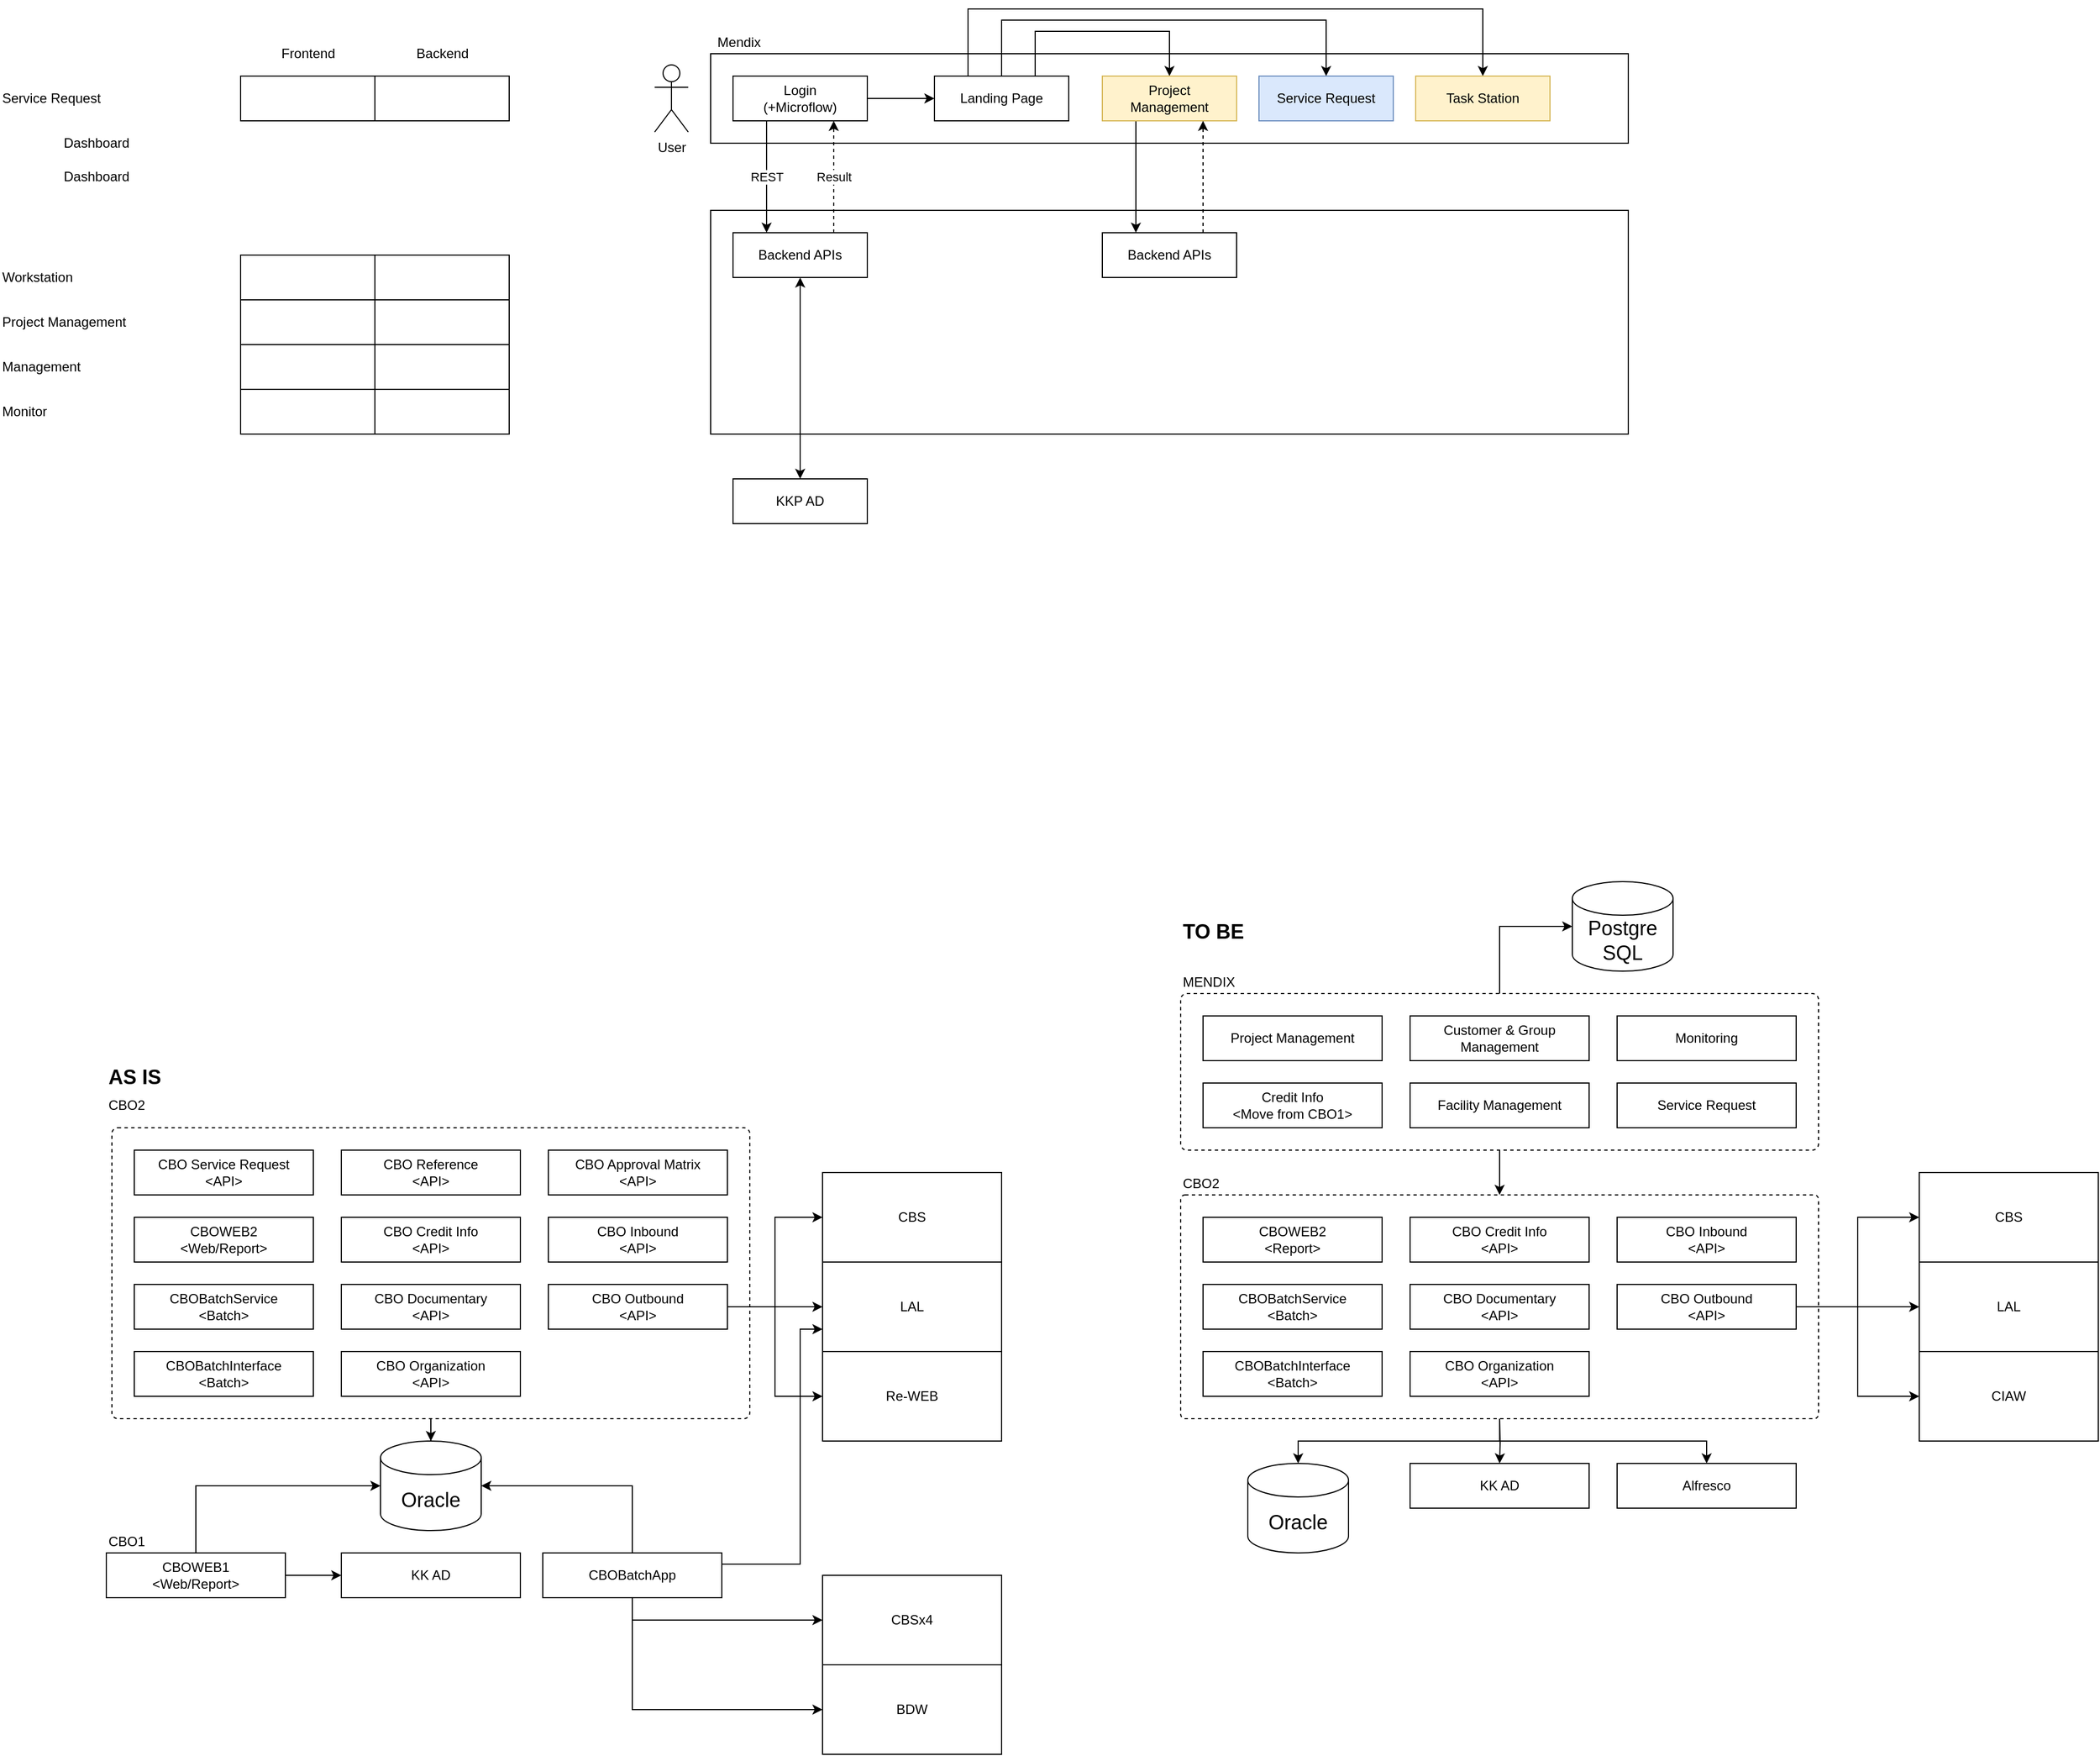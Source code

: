 <mxfile pages="6">
    <diagram id="tiulD2IBXb7s7LLiwkNl" name="Page-1">
        <mxGraphModel dx="1081" dy="790" grid="1" gridSize="10" guides="1" tooltips="1" connect="1" arrows="1" fold="1" page="1" pageScale="1" pageWidth="850" pageHeight="1100" math="0" shadow="0">
            <root>
                <mxCell id="0"/>
                <mxCell id="1" parent="0"/>
                <mxCell id="-slmioxmOu86WI2e_IYn-19" value="" style="rounded=0;whiteSpace=wrap;html=1;" parent="1" vertex="1">
                    <mxGeometry x="660" y="200" width="820" height="200" as="geometry"/>
                </mxCell>
                <mxCell id="-slmioxmOu86WI2e_IYn-5" value="" style="rounded=0;whiteSpace=wrap;html=1;" parent="1" vertex="1">
                    <mxGeometry x="660" y="60" width="820" height="80" as="geometry"/>
                </mxCell>
                <mxCell id="FKEMsTv1OLKCcbsx4Bsk-1" value="" style="rounded=0;whiteSpace=wrap;html=1;" parent="1" vertex="1">
                    <mxGeometry x="240" y="360" width="120" height="40" as="geometry"/>
                </mxCell>
                <mxCell id="FKEMsTv1OLKCcbsx4Bsk-2" value="Workstation" style="text;html=1;align=left;verticalAlign=middle;resizable=0;points=[];autosize=1;" parent="1" vertex="1">
                    <mxGeometry x="25" y="250" width="80" height="20" as="geometry"/>
                </mxCell>
                <mxCell id="FKEMsTv1OLKCcbsx4Bsk-3" value="Service Request" style="text;html=1;align=left;verticalAlign=middle;resizable=0;points=[];autosize=1;" parent="1" vertex="1">
                    <mxGeometry x="25" y="90" width="100" height="20" as="geometry"/>
                </mxCell>
                <mxCell id="FKEMsTv1OLKCcbsx4Bsk-4" value="Project Management" style="text;html=1;align=left;verticalAlign=middle;resizable=0;points=[];autosize=1;" parent="1" vertex="1">
                    <mxGeometry x="25" y="290" width="130" height="20" as="geometry"/>
                </mxCell>
                <mxCell id="FKEMsTv1OLKCcbsx4Bsk-5" value="Monitor" style="text;html=1;align=left;verticalAlign=middle;resizable=0;points=[];autosize=1;" parent="1" vertex="1">
                    <mxGeometry x="25" y="370" width="60" height="20" as="geometry"/>
                </mxCell>
                <mxCell id="FKEMsTv1OLKCcbsx4Bsk-6" value="Management" style="text;html=1;align=left;verticalAlign=middle;resizable=0;points=[];autosize=1;" parent="1" vertex="1">
                    <mxGeometry x="25" y="330" width="90" height="20" as="geometry"/>
                </mxCell>
                <mxCell id="FKEMsTv1OLKCcbsx4Bsk-7" value="" style="rounded=0;whiteSpace=wrap;html=1;" parent="1" vertex="1">
                    <mxGeometry x="240" y="320" width="120" height="40" as="geometry"/>
                </mxCell>
                <mxCell id="FKEMsTv1OLKCcbsx4Bsk-8" value="" style="rounded=0;whiteSpace=wrap;html=1;" parent="1" vertex="1">
                    <mxGeometry x="240" y="280" width="120" height="40" as="geometry"/>
                </mxCell>
                <mxCell id="FKEMsTv1OLKCcbsx4Bsk-9" value="" style="rounded=0;whiteSpace=wrap;html=1;" parent="1" vertex="1">
                    <mxGeometry x="240" y="240" width="120" height="40" as="geometry"/>
                </mxCell>
                <mxCell id="FKEMsTv1OLKCcbsx4Bsk-10" value="" style="rounded=0;whiteSpace=wrap;html=1;" parent="1" vertex="1">
                    <mxGeometry x="240" y="80" width="120" height="40" as="geometry"/>
                </mxCell>
                <mxCell id="FKEMsTv1OLKCcbsx4Bsk-11" value="" style="rounded=0;whiteSpace=wrap;html=1;" parent="1" vertex="1">
                    <mxGeometry x="360" y="360" width="120" height="40" as="geometry"/>
                </mxCell>
                <mxCell id="FKEMsTv1OLKCcbsx4Bsk-12" value="" style="rounded=0;whiteSpace=wrap;html=1;" parent="1" vertex="1">
                    <mxGeometry x="360" y="320" width="120" height="40" as="geometry"/>
                </mxCell>
                <mxCell id="FKEMsTv1OLKCcbsx4Bsk-13" value="" style="rounded=0;whiteSpace=wrap;html=1;" parent="1" vertex="1">
                    <mxGeometry x="360" y="280" width="120" height="40" as="geometry"/>
                </mxCell>
                <mxCell id="FKEMsTv1OLKCcbsx4Bsk-14" value="" style="rounded=0;whiteSpace=wrap;html=1;" parent="1" vertex="1">
                    <mxGeometry x="360" y="240" width="120" height="40" as="geometry"/>
                </mxCell>
                <mxCell id="FKEMsTv1OLKCcbsx4Bsk-15" value="" style="rounded=0;whiteSpace=wrap;html=1;" parent="1" vertex="1">
                    <mxGeometry x="360" y="80" width="120" height="40" as="geometry"/>
                </mxCell>
                <mxCell id="FKEMsTv1OLKCcbsx4Bsk-16" value="Frontend" style="text;html=1;align=center;verticalAlign=middle;resizable=0;points=[];autosize=1;" parent="1" vertex="1">
                    <mxGeometry x="270" y="50" width="60" height="20" as="geometry"/>
                </mxCell>
                <mxCell id="FKEMsTv1OLKCcbsx4Bsk-17" value="Backend" style="text;html=1;align=center;verticalAlign=middle;resizable=0;points=[];autosize=1;" parent="1" vertex="1">
                    <mxGeometry x="390" y="50" width="60" height="20" as="geometry"/>
                </mxCell>
                <mxCell id="FKEMsTv1OLKCcbsx4Bsk-18" value="Dashboard" style="text;html=1;align=left;verticalAlign=middle;resizable=0;points=[];autosize=1;" parent="1" vertex="1">
                    <mxGeometry x="80" y="130" width="70" height="20" as="geometry"/>
                </mxCell>
                <mxCell id="FKEMsTv1OLKCcbsx4Bsk-19" value="Dashboard" style="text;html=1;align=left;verticalAlign=middle;resizable=0;points=[];autosize=1;" parent="1" vertex="1">
                    <mxGeometry x="80" y="160" width="70" height="20" as="geometry"/>
                </mxCell>
                <mxCell id="-slmioxmOu86WI2e_IYn-3" value="REST" style="edgeStyle=orthogonalEdgeStyle;rounded=0;orthogonalLoop=1;jettySize=auto;html=1;exitX=0.25;exitY=1;exitDx=0;exitDy=0;entryX=0.25;entryY=0;entryDx=0;entryDy=0;endArrow=classic;endFill=1;startArrow=none;startFill=0;" parent="1" source="-slmioxmOu86WI2e_IYn-1" target="-slmioxmOu86WI2e_IYn-2" edge="1">
                    <mxGeometry relative="1" as="geometry"/>
                </mxCell>
                <mxCell id="-slmioxmOu86WI2e_IYn-9" style="edgeStyle=orthogonalEdgeStyle;rounded=0;orthogonalLoop=1;jettySize=auto;html=1;exitX=1;exitY=0.5;exitDx=0;exitDy=0;entryX=0;entryY=0.5;entryDx=0;entryDy=0;startArrow=none;startFill=0;endArrow=classic;endFill=1;" parent="1" source="-slmioxmOu86WI2e_IYn-1" target="-slmioxmOu86WI2e_IYn-8" edge="1">
                    <mxGeometry relative="1" as="geometry"/>
                </mxCell>
                <mxCell id="-slmioxmOu86WI2e_IYn-1" value="Login&lt;br&gt;(+Microflow)" style="rounded=0;whiteSpace=wrap;html=1;" parent="1" vertex="1">
                    <mxGeometry x="680" y="80" width="120" height="40" as="geometry"/>
                </mxCell>
                <mxCell id="-slmioxmOu86WI2e_IYn-7" value="Result" style="edgeStyle=orthogonalEdgeStyle;rounded=0;orthogonalLoop=1;jettySize=auto;html=1;exitX=0.75;exitY=0;exitDx=0;exitDy=0;entryX=0.75;entryY=1;entryDx=0;entryDy=0;startArrow=none;startFill=0;endArrow=classic;endFill=1;dashed=1;" parent="1" source="-slmioxmOu86WI2e_IYn-2" target="-slmioxmOu86WI2e_IYn-1" edge="1">
                    <mxGeometry relative="1" as="geometry"/>
                </mxCell>
                <mxCell id="-slmioxmOu86WI2e_IYn-21" style="edgeStyle=orthogonalEdgeStyle;rounded=0;orthogonalLoop=1;jettySize=auto;html=1;exitX=0.5;exitY=1;exitDx=0;exitDy=0;entryX=0.5;entryY=0;entryDx=0;entryDy=0;startArrow=classic;startFill=1;endArrow=classic;endFill=1;" parent="1" source="-slmioxmOu86WI2e_IYn-2" target="-slmioxmOu86WI2e_IYn-20" edge="1">
                    <mxGeometry relative="1" as="geometry"/>
                </mxCell>
                <mxCell id="-slmioxmOu86WI2e_IYn-2" value="Backend APIs" style="rounded=0;whiteSpace=wrap;html=1;" parent="1" vertex="1">
                    <mxGeometry x="680" y="220" width="120" height="40" as="geometry"/>
                </mxCell>
                <mxCell id="-slmioxmOu86WI2e_IYn-4" value="User" style="shape=umlActor;verticalLabelPosition=bottom;verticalAlign=top;html=1;outlineConnect=0;" parent="1" vertex="1">
                    <mxGeometry x="610" y="70" width="30" height="60" as="geometry"/>
                </mxCell>
                <mxCell id="-slmioxmOu86WI2e_IYn-6" value="Mendix" style="text;html=1;align=center;verticalAlign=middle;resizable=0;points=[];autosize=1;" parent="1" vertex="1">
                    <mxGeometry x="660" y="40" width="50" height="20" as="geometry"/>
                </mxCell>
                <mxCell id="-slmioxmOu86WI2e_IYn-11" style="edgeStyle=orthogonalEdgeStyle;rounded=0;orthogonalLoop=1;jettySize=auto;html=1;exitX=0.75;exitY=0;exitDx=0;exitDy=0;entryX=0.5;entryY=0;entryDx=0;entryDy=0;startArrow=none;startFill=0;endArrow=classic;endFill=1;" parent="1" source="-slmioxmOu86WI2e_IYn-8" target="-slmioxmOu86WI2e_IYn-10" edge="1">
                    <mxGeometry relative="1" as="geometry">
                        <Array as="points">
                            <mxPoint x="950" y="40"/>
                            <mxPoint x="1070" y="40"/>
                        </Array>
                    </mxGeometry>
                </mxCell>
                <mxCell id="-slmioxmOu86WI2e_IYn-14" style="edgeStyle=orthogonalEdgeStyle;rounded=0;orthogonalLoop=1;jettySize=auto;html=1;exitX=0.5;exitY=0;exitDx=0;exitDy=0;entryX=0.5;entryY=0;entryDx=0;entryDy=0;startArrow=none;startFill=0;endArrow=classic;endFill=1;" parent="1" source="-slmioxmOu86WI2e_IYn-8" target="-slmioxmOu86WI2e_IYn-12" edge="1">
                    <mxGeometry relative="1" as="geometry">
                        <Array as="points">
                            <mxPoint x="920" y="30"/>
                            <mxPoint x="1210" y="30"/>
                        </Array>
                    </mxGeometry>
                </mxCell>
                <mxCell id="-slmioxmOu86WI2e_IYn-15" style="edgeStyle=orthogonalEdgeStyle;rounded=0;orthogonalLoop=1;jettySize=auto;html=1;exitX=0.25;exitY=0;exitDx=0;exitDy=0;entryX=0.5;entryY=0;entryDx=0;entryDy=0;startArrow=none;startFill=0;endArrow=classic;endFill=1;" parent="1" source="-slmioxmOu86WI2e_IYn-8" target="-slmioxmOu86WI2e_IYn-13" edge="1">
                    <mxGeometry relative="1" as="geometry">
                        <Array as="points">
                            <mxPoint x="890" y="20"/>
                            <mxPoint x="1350" y="20"/>
                        </Array>
                    </mxGeometry>
                </mxCell>
                <mxCell id="-slmioxmOu86WI2e_IYn-8" value="Landing Page" style="rounded=0;whiteSpace=wrap;html=1;" parent="1" vertex="1">
                    <mxGeometry x="860" y="80" width="120" height="40" as="geometry"/>
                </mxCell>
                <mxCell id="-slmioxmOu86WI2e_IYn-17" style="edgeStyle=orthogonalEdgeStyle;rounded=0;orthogonalLoop=1;jettySize=auto;html=1;exitX=0.25;exitY=1;exitDx=0;exitDy=0;entryX=0.25;entryY=0;entryDx=0;entryDy=0;startArrow=none;startFill=0;endArrow=classic;endFill=1;" parent="1" source="-slmioxmOu86WI2e_IYn-10" target="-slmioxmOu86WI2e_IYn-16" edge="1">
                    <mxGeometry relative="1" as="geometry"/>
                </mxCell>
                <mxCell id="-slmioxmOu86WI2e_IYn-10" value="Project&lt;br&gt;Management" style="rounded=0;whiteSpace=wrap;html=1;fillColor=#fff2cc;strokeColor=#d6b656;" parent="1" vertex="1">
                    <mxGeometry x="1010" y="80" width="120" height="40" as="geometry"/>
                </mxCell>
                <mxCell id="-slmioxmOu86WI2e_IYn-12" value="Service Request" style="rounded=0;whiteSpace=wrap;html=1;fillColor=#dae8fc;strokeColor=#6c8ebf;" parent="1" vertex="1">
                    <mxGeometry x="1150" y="80" width="120" height="40" as="geometry"/>
                </mxCell>
                <mxCell id="-slmioxmOu86WI2e_IYn-13" value="Task Station" style="rounded=0;whiteSpace=wrap;html=1;fillColor=#fff2cc;strokeColor=#d6b656;" parent="1" vertex="1">
                    <mxGeometry x="1290" y="80" width="120" height="40" as="geometry"/>
                </mxCell>
                <mxCell id="-slmioxmOu86WI2e_IYn-18" style="edgeStyle=orthogonalEdgeStyle;rounded=0;orthogonalLoop=1;jettySize=auto;html=1;exitX=0.75;exitY=0;exitDx=0;exitDy=0;entryX=0.75;entryY=1;entryDx=0;entryDy=0;startArrow=none;startFill=0;endArrow=classic;endFill=1;dashed=1;" parent="1" source="-slmioxmOu86WI2e_IYn-16" target="-slmioxmOu86WI2e_IYn-10" edge="1">
                    <mxGeometry relative="1" as="geometry"/>
                </mxCell>
                <mxCell id="-slmioxmOu86WI2e_IYn-16" value="Backend APIs" style="rounded=0;whiteSpace=wrap;html=1;" parent="1" vertex="1">
                    <mxGeometry x="1010" y="220" width="120" height="40" as="geometry"/>
                </mxCell>
                <mxCell id="-slmioxmOu86WI2e_IYn-20" value="KKP AD" style="rounded=0;whiteSpace=wrap;html=1;" parent="1" vertex="1">
                    <mxGeometry x="680" y="440" width="120" height="40" as="geometry"/>
                </mxCell>
                <mxCell id="_T0NaJffMXszl-Y_s954-33" style="edgeStyle=orthogonalEdgeStyle;rounded=0;orthogonalLoop=1;jettySize=auto;html=1;exitX=0.5;exitY=1;exitDx=0;exitDy=0;entryX=0.5;entryY=0;entryDx=0;entryDy=0;" parent="1" source="_T0NaJffMXszl-Y_s954-1" target="_T0NaJffMXszl-Y_s954-3" edge="1">
                    <mxGeometry relative="1" as="geometry"/>
                </mxCell>
                <mxCell id="_T0NaJffMXszl-Y_s954-43" style="edgeStyle=orthogonalEdgeStyle;rounded=0;orthogonalLoop=1;jettySize=auto;html=1;exitX=0.5;exitY=0;exitDx=0;exitDy=0;entryX=0;entryY=0.5;entryDx=0;entryDy=0;entryPerimeter=0;fontSize=18;" parent="1" source="_T0NaJffMXszl-Y_s954-1" target="_T0NaJffMXszl-Y_s954-40" edge="1">
                    <mxGeometry relative="1" as="geometry"/>
                </mxCell>
                <mxCell id="_T0NaJffMXszl-Y_s954-1" value="" style="rounded=1;whiteSpace=wrap;html=1;dashed=1;arcSize=4;" parent="1" vertex="1">
                    <mxGeometry x="1080" y="900" width="570" height="140" as="geometry"/>
                </mxCell>
                <mxCell id="_T0NaJffMXszl-Y_s954-39" style="edgeStyle=orthogonalEdgeStyle;rounded=0;orthogonalLoop=1;jettySize=auto;html=1;exitX=0.5;exitY=1;exitDx=0;exitDy=0;entryX=0.5;entryY=0;entryDx=0;entryDy=0;fontSize=18;" parent="1" source="_T0NaJffMXszl-Y_s954-3" target="_T0NaJffMXszl-Y_s954-37" edge="1">
                    <mxGeometry relative="1" as="geometry"/>
                </mxCell>
                <mxCell id="_T0NaJffMXszl-Y_s954-42" style="edgeStyle=orthogonalEdgeStyle;rounded=0;orthogonalLoop=1;jettySize=auto;html=1;exitX=0.5;exitY=1;exitDx=0;exitDy=0;entryX=0.5;entryY=0;entryDx=0;entryDy=0;entryPerimeter=0;fontSize=18;" parent="1" source="_T0NaJffMXszl-Y_s954-3" target="_T0NaJffMXszl-Y_s954-41" edge="1">
                    <mxGeometry relative="1" as="geometry"/>
                </mxCell>
                <mxCell id="_T0NaJffMXszl-Y_s954-3" value="" style="rounded=1;whiteSpace=wrap;html=1;dashed=1;arcSize=2;" parent="1" vertex="1">
                    <mxGeometry x="1080" y="1080" width="570" height="200" as="geometry"/>
                </mxCell>
                <mxCell id="_T0NaJffMXszl-Y_s954-4" value="CBO2" style="text;html=1;align=left;verticalAlign=middle;resizable=0;points=[];autosize=1;strokeColor=none;" parent="1" vertex="1">
                    <mxGeometry x="1080" y="1060" width="50" height="20" as="geometry"/>
                </mxCell>
                <mxCell id="_T0NaJffMXszl-Y_s954-5" value="CBO Inbound&lt;br&gt;&amp;lt;API&amp;gt;" style="rounded=0;whiteSpace=wrap;html=1;" parent="1" vertex="1">
                    <mxGeometry x="1470" y="1100" width="160" height="40" as="geometry"/>
                </mxCell>
                <mxCell id="_T0NaJffMXszl-Y_s954-29" style="edgeStyle=orthogonalEdgeStyle;rounded=0;orthogonalLoop=1;jettySize=auto;html=1;exitX=1;exitY=0.5;exitDx=0;exitDy=0;entryX=0;entryY=0.5;entryDx=0;entryDy=0;" parent="1" source="_T0NaJffMXszl-Y_s954-6" target="_T0NaJffMXszl-Y_s954-17" edge="1">
                    <mxGeometry relative="1" as="geometry"/>
                </mxCell>
                <mxCell id="_T0NaJffMXszl-Y_s954-30" style="edgeStyle=orthogonalEdgeStyle;rounded=0;orthogonalLoop=1;jettySize=auto;html=1;exitX=1;exitY=0.5;exitDx=0;exitDy=0;entryX=0;entryY=0.5;entryDx=0;entryDy=0;" parent="1" source="_T0NaJffMXszl-Y_s954-6" target="_T0NaJffMXszl-Y_s954-18" edge="1">
                    <mxGeometry relative="1" as="geometry"/>
                </mxCell>
                <mxCell id="_T0NaJffMXszl-Y_s954-31" style="edgeStyle=orthogonalEdgeStyle;rounded=0;orthogonalLoop=1;jettySize=auto;html=1;exitX=1;exitY=0.5;exitDx=0;exitDy=0;entryX=0;entryY=0.5;entryDx=0;entryDy=0;" parent="1" source="_T0NaJffMXszl-Y_s954-6" target="_T0NaJffMXszl-Y_s954-27" edge="1">
                    <mxGeometry relative="1" as="geometry"/>
                </mxCell>
                <mxCell id="_T0NaJffMXszl-Y_s954-6" value="CBO Outbound&lt;br&gt;&amp;lt;API&amp;gt;" style="rounded=0;whiteSpace=wrap;html=1;" parent="1" vertex="1">
                    <mxGeometry x="1470" y="1160" width="160" height="40" as="geometry"/>
                </mxCell>
                <mxCell id="_T0NaJffMXszl-Y_s954-7" value="CBO Documentary&lt;br&gt;&amp;lt;API&amp;gt;" style="rounded=0;whiteSpace=wrap;html=1;" parent="1" vertex="1">
                    <mxGeometry x="1285" y="1160" width="160" height="40" as="geometry"/>
                </mxCell>
                <mxCell id="_T0NaJffMXszl-Y_s954-8" value="CBO Credit Info&lt;br&gt;&amp;lt;API&amp;gt;" style="rounded=0;whiteSpace=wrap;html=1;" parent="1" vertex="1">
                    <mxGeometry x="1285" y="1100" width="160" height="40" as="geometry"/>
                </mxCell>
                <mxCell id="_T0NaJffMXszl-Y_s954-9" value="CBOWEB2&lt;br&gt;&amp;lt;Report&amp;gt;" style="rounded=0;whiteSpace=wrap;html=1;" parent="1" vertex="1">
                    <mxGeometry x="1100" y="1100" width="160" height="40" as="geometry"/>
                </mxCell>
                <mxCell id="_T0NaJffMXszl-Y_s954-10" value="CBOBatchService&lt;br&gt;&amp;lt;Batch&amp;gt;" style="rounded=0;whiteSpace=wrap;html=1;" parent="1" vertex="1">
                    <mxGeometry x="1100" y="1160" width="160" height="40" as="geometry"/>
                </mxCell>
                <mxCell id="_T0NaJffMXszl-Y_s954-11" value="CBOBatchInterface&lt;br&gt;&amp;lt;Batch&amp;gt;" style="rounded=0;whiteSpace=wrap;html=1;" parent="1" vertex="1">
                    <mxGeometry x="1100" y="1220" width="160" height="40" as="geometry"/>
                </mxCell>
                <mxCell id="_T0NaJffMXszl-Y_s954-12" value="MENDIX" style="text;html=1;align=left;verticalAlign=middle;resizable=0;points=[];autosize=1;strokeColor=none;" parent="1" vertex="1">
                    <mxGeometry x="1080" y="880" width="60" height="20" as="geometry"/>
                </mxCell>
                <mxCell id="_T0NaJffMXszl-Y_s954-13" value="Facility Management" style="rounded=0;whiteSpace=wrap;html=1;" parent="1" vertex="1">
                    <mxGeometry x="1285" y="980" width="160" height="40" as="geometry"/>
                </mxCell>
                <mxCell id="_T0NaJffMXszl-Y_s954-14" value="Service Request" style="rounded=0;whiteSpace=wrap;html=1;" parent="1" vertex="1">
                    <mxGeometry x="1470" y="980" width="160" height="40" as="geometry"/>
                </mxCell>
                <mxCell id="_T0NaJffMXszl-Y_s954-15" value="Customer &amp;amp; Group Management" style="rounded=0;whiteSpace=wrap;html=1;" parent="1" vertex="1">
                    <mxGeometry x="1285" y="920" width="160" height="40" as="geometry"/>
                </mxCell>
                <mxCell id="_T0NaJffMXszl-Y_s954-16" value="Monitoring" style="rounded=0;whiteSpace=wrap;html=1;" parent="1" vertex="1">
                    <mxGeometry x="1470" y="920" width="160" height="40" as="geometry"/>
                </mxCell>
                <mxCell id="_T0NaJffMXszl-Y_s954-17" value="LAL" style="rounded=0;whiteSpace=wrap;html=1;" parent="1" vertex="1">
                    <mxGeometry x="1740" y="1140" width="160" height="80" as="geometry"/>
                </mxCell>
                <mxCell id="_T0NaJffMXszl-Y_s954-18" value="CBS" style="rounded=0;whiteSpace=wrap;html=1;" parent="1" vertex="1">
                    <mxGeometry x="1740" y="1060" width="160" height="80" as="geometry"/>
                </mxCell>
                <mxCell id="_T0NaJffMXszl-Y_s954-22" value="Credit Info&lt;br&gt;&amp;lt;Move from CBO1&amp;gt;" style="rounded=0;whiteSpace=wrap;html=1;" parent="1" vertex="1">
                    <mxGeometry x="1100" y="980" width="160" height="40" as="geometry"/>
                </mxCell>
                <mxCell id="_T0NaJffMXszl-Y_s954-27" value="CIAW" style="rounded=0;whiteSpace=wrap;html=1;" parent="1" vertex="1">
                    <mxGeometry x="1740" y="1220" width="160" height="80" as="geometry"/>
                </mxCell>
                <mxCell id="_T0NaJffMXszl-Y_s954-38" style="edgeStyle=orthogonalEdgeStyle;rounded=0;orthogonalLoop=1;jettySize=auto;html=1;fontSize=18;" parent="1" target="_T0NaJffMXszl-Y_s954-36" edge="1">
                    <mxGeometry relative="1" as="geometry">
                        <mxPoint x="1365" y="1280" as="sourcePoint"/>
                    </mxGeometry>
                </mxCell>
                <mxCell id="_T0NaJffMXszl-Y_s954-34" value="CBO Organization&lt;br&gt;&amp;lt;API&amp;gt;" style="rounded=0;whiteSpace=wrap;html=1;" parent="1" vertex="1">
                    <mxGeometry x="1285" y="1220" width="160" height="40" as="geometry"/>
                </mxCell>
                <mxCell id="_T0NaJffMXszl-Y_s954-35" value="TO BE" style="text;html=1;align=left;verticalAlign=middle;resizable=0;points=[];autosize=1;strokeColor=none;fontStyle=1;fontSize=18;" parent="1" vertex="1">
                    <mxGeometry x="1080" y="830" width="70" height="30" as="geometry"/>
                </mxCell>
                <mxCell id="_T0NaJffMXszl-Y_s954-36" value="KK AD" style="rounded=0;whiteSpace=wrap;html=1;" parent="1" vertex="1">
                    <mxGeometry x="1285" y="1320" width="160" height="40" as="geometry"/>
                </mxCell>
                <mxCell id="_T0NaJffMXszl-Y_s954-37" value="Alfresco" style="rounded=0;whiteSpace=wrap;html=1;" parent="1" vertex="1">
                    <mxGeometry x="1470" y="1320" width="160" height="40" as="geometry"/>
                </mxCell>
                <mxCell id="_T0NaJffMXszl-Y_s954-40" value="Postgre&lt;br&gt;SQL" style="shape=cylinder3;whiteSpace=wrap;html=1;boundedLbl=1;backgroundOutline=1;size=15;rounded=1;fontSize=18;align=center;" parent="1" vertex="1">
                    <mxGeometry x="1430" y="800" width="90" height="80" as="geometry"/>
                </mxCell>
                <mxCell id="_T0NaJffMXszl-Y_s954-41" value="Oracle" style="shape=cylinder3;whiteSpace=wrap;html=1;boundedLbl=1;backgroundOutline=1;size=15;rounded=1;fontSize=18;align=center;" parent="1" vertex="1">
                    <mxGeometry x="1140" y="1320" width="90" height="80" as="geometry"/>
                </mxCell>
                <mxCell id="_T0NaJffMXszl-Y_s954-55" style="edgeStyle=orthogonalEdgeStyle;rounded=0;orthogonalLoop=1;jettySize=auto;html=1;exitX=0.5;exitY=1;exitDx=0;exitDy=0;fontSize=18;" parent="1" source="_T0NaJffMXszl-Y_s954-44" target="_T0NaJffMXszl-Y_s954-54" edge="1">
                    <mxGeometry relative="1" as="geometry"/>
                </mxCell>
                <mxCell id="_T0NaJffMXszl-Y_s954-44" value="" style="rounded=1;whiteSpace=wrap;html=1;dashed=1;arcSize=2;" parent="1" vertex="1">
                    <mxGeometry x="125" y="1020" width="570" height="260" as="geometry"/>
                </mxCell>
                <mxCell id="_T0NaJffMXszl-Y_s954-45" value="CBO2" style="text;html=1;align=left;verticalAlign=middle;resizable=0;points=[];autosize=1;strokeColor=none;" parent="1" vertex="1">
                    <mxGeometry x="120" y="990" width="50" height="20" as="geometry"/>
                </mxCell>
                <mxCell id="_T0NaJffMXszl-Y_s954-46" value="CBO Inbound&lt;br&gt;&amp;lt;API&amp;gt;" style="rounded=0;whiteSpace=wrap;html=1;" parent="1" vertex="1">
                    <mxGeometry x="515" y="1100" width="160" height="40" as="geometry"/>
                </mxCell>
                <mxCell id="_T0NaJffMXszl-Y_s954-72" style="edgeStyle=orthogonalEdgeStyle;rounded=0;orthogonalLoop=1;jettySize=auto;html=1;exitX=1;exitY=0.5;exitDx=0;exitDy=0;entryX=0;entryY=0.5;entryDx=0;entryDy=0;fontSize=12;" parent="1" source="_T0NaJffMXszl-Y_s954-47" target="_T0NaJffMXszl-Y_s954-71" edge="1">
                    <mxGeometry relative="1" as="geometry"/>
                </mxCell>
                <mxCell id="_T0NaJffMXszl-Y_s954-73" style="edgeStyle=orthogonalEdgeStyle;rounded=0;orthogonalLoop=1;jettySize=auto;html=1;exitX=1;exitY=0.5;exitDx=0;exitDy=0;entryX=0;entryY=0.5;entryDx=0;entryDy=0;fontSize=12;" parent="1" source="_T0NaJffMXszl-Y_s954-47" target="_T0NaJffMXszl-Y_s954-63" edge="1">
                    <mxGeometry relative="1" as="geometry"/>
                </mxCell>
                <mxCell id="_T0NaJffMXszl-Y_s954-74" style="edgeStyle=orthogonalEdgeStyle;rounded=0;orthogonalLoop=1;jettySize=auto;html=1;exitX=1;exitY=0.5;exitDx=0;exitDy=0;entryX=0;entryY=0.5;entryDx=0;entryDy=0;fontSize=12;" parent="1" source="_T0NaJffMXszl-Y_s954-47" target="_T0NaJffMXszl-Y_s954-62" edge="1">
                    <mxGeometry relative="1" as="geometry"/>
                </mxCell>
                <mxCell id="_T0NaJffMXszl-Y_s954-47" value="CBO Outbound&lt;br&gt;&amp;lt;API&amp;gt;" style="rounded=0;whiteSpace=wrap;html=1;" parent="1" vertex="1">
                    <mxGeometry x="515" y="1160" width="160" height="40" as="geometry"/>
                </mxCell>
                <mxCell id="_T0NaJffMXszl-Y_s954-48" value="CBO Documentary&lt;br&gt;&amp;lt;API&amp;gt;" style="rounded=0;whiteSpace=wrap;html=1;" parent="1" vertex="1">
                    <mxGeometry x="330" y="1160" width="160" height="40" as="geometry"/>
                </mxCell>
                <mxCell id="_T0NaJffMXszl-Y_s954-49" value="CBO Credit Info&lt;br&gt;&amp;lt;API&amp;gt;" style="rounded=0;whiteSpace=wrap;html=1;" parent="1" vertex="1">
                    <mxGeometry x="330" y="1100" width="160" height="40" as="geometry"/>
                </mxCell>
                <mxCell id="_T0NaJffMXszl-Y_s954-50" value="CBOWEB2&lt;br&gt;&amp;lt;Web/Report&amp;gt;" style="rounded=0;whiteSpace=wrap;html=1;" parent="1" vertex="1">
                    <mxGeometry x="145" y="1100" width="160" height="40" as="geometry"/>
                </mxCell>
                <mxCell id="_T0NaJffMXszl-Y_s954-51" value="CBOBatchService&lt;br&gt;&amp;lt;Batch&amp;gt;" style="rounded=0;whiteSpace=wrap;html=1;" parent="1" vertex="1">
                    <mxGeometry x="145" y="1160" width="160" height="40" as="geometry"/>
                </mxCell>
                <mxCell id="_T0NaJffMXszl-Y_s954-52" value="CBOBatchInterface&lt;br&gt;&amp;lt;Batch&amp;gt;" style="rounded=0;whiteSpace=wrap;html=1;" parent="1" vertex="1">
                    <mxGeometry x="145" y="1220" width="160" height="40" as="geometry"/>
                </mxCell>
                <mxCell id="_T0NaJffMXszl-Y_s954-53" value="CBO Organization&lt;br&gt;&amp;lt;API&amp;gt;" style="rounded=0;whiteSpace=wrap;html=1;" parent="1" vertex="1">
                    <mxGeometry x="330" y="1220" width="160" height="40" as="geometry"/>
                </mxCell>
                <mxCell id="_T0NaJffMXszl-Y_s954-54" value="Oracle" style="shape=cylinder3;whiteSpace=wrap;html=1;boundedLbl=1;backgroundOutline=1;size=15;rounded=1;fontSize=18;align=center;" parent="1" vertex="1">
                    <mxGeometry x="365" y="1300" width="90" height="80" as="geometry"/>
                </mxCell>
                <mxCell id="_T0NaJffMXszl-Y_s954-57" style="edgeStyle=orthogonalEdgeStyle;rounded=0;orthogonalLoop=1;jettySize=auto;html=1;exitX=0.5;exitY=0;exitDx=0;exitDy=0;entryX=0;entryY=0.5;entryDx=0;entryDy=0;entryPerimeter=0;fontSize=18;" parent="1" source="_T0NaJffMXszl-Y_s954-56" target="_T0NaJffMXszl-Y_s954-54" edge="1">
                    <mxGeometry relative="1" as="geometry"/>
                </mxCell>
                <mxCell id="_T0NaJffMXszl-Y_s954-61" style="edgeStyle=orthogonalEdgeStyle;rounded=0;orthogonalLoop=1;jettySize=auto;html=1;exitX=1;exitY=0.5;exitDx=0;exitDy=0;entryX=0;entryY=0.5;entryDx=0;entryDy=0;fontSize=12;" parent="1" source="_T0NaJffMXszl-Y_s954-56" target="_T0NaJffMXszl-Y_s954-59" edge="1">
                    <mxGeometry relative="1" as="geometry"/>
                </mxCell>
                <mxCell id="_T0NaJffMXszl-Y_s954-56" value="CBOWEB1&lt;br&gt;&amp;lt;Web/Report&amp;gt;" style="rounded=0;whiteSpace=wrap;html=1;" parent="1" vertex="1">
                    <mxGeometry x="120" y="1400" width="160" height="40" as="geometry"/>
                </mxCell>
                <mxCell id="_T0NaJffMXszl-Y_s954-58" value="CBO1" style="text;html=1;align=left;verticalAlign=middle;resizable=0;points=[];autosize=1;strokeColor=none;fontSize=12;" parent="1" vertex="1">
                    <mxGeometry x="120" y="1380" width="50" height="20" as="geometry"/>
                </mxCell>
                <mxCell id="_T0NaJffMXszl-Y_s954-59" value="KK AD" style="rounded=0;whiteSpace=wrap;html=1;" parent="1" vertex="1">
                    <mxGeometry x="330" y="1400" width="160" height="40" as="geometry"/>
                </mxCell>
                <mxCell id="_T0NaJffMXszl-Y_s954-62" value="LAL" style="rounded=0;whiteSpace=wrap;html=1;" parent="1" vertex="1">
                    <mxGeometry x="760" y="1140" width="160" height="80" as="geometry"/>
                </mxCell>
                <mxCell id="_T0NaJffMXszl-Y_s954-63" value="CBS" style="rounded=0;whiteSpace=wrap;html=1;" parent="1" vertex="1">
                    <mxGeometry x="760" y="1060" width="160" height="80" as="geometry"/>
                </mxCell>
                <mxCell id="_T0NaJffMXszl-Y_s954-66" value="CBO Approval Matrix&lt;br&gt;&amp;lt;API&amp;gt;" style="rounded=0;whiteSpace=wrap;html=1;" parent="1" vertex="1">
                    <mxGeometry x="515" y="1040" width="160" height="40" as="geometry"/>
                </mxCell>
                <mxCell id="_T0NaJffMXszl-Y_s954-67" value="CBO Reference&lt;br&gt;&amp;lt;API&amp;gt;" style="rounded=0;whiteSpace=wrap;html=1;" parent="1" vertex="1">
                    <mxGeometry x="330" y="1040" width="160" height="40" as="geometry"/>
                </mxCell>
                <mxCell id="_T0NaJffMXszl-Y_s954-68" value="CBO Service Request&lt;br&gt;&amp;lt;API&amp;gt;" style="rounded=0;whiteSpace=wrap;html=1;" parent="1" vertex="1">
                    <mxGeometry x="145" y="1040" width="160" height="40" as="geometry"/>
                </mxCell>
                <mxCell id="_T0NaJffMXszl-Y_s954-71" value="Re-WEB" style="rounded=0;whiteSpace=wrap;html=1;" parent="1" vertex="1">
                    <mxGeometry x="760" y="1220" width="160" height="80" as="geometry"/>
                </mxCell>
                <mxCell id="_T0NaJffMXszl-Y_s954-75" value="AS IS" style="text;html=1;align=left;verticalAlign=middle;resizable=0;points=[];autosize=1;strokeColor=none;fontStyle=1;fontSize=18;" parent="1" vertex="1">
                    <mxGeometry x="120" y="960" width="60" height="30" as="geometry"/>
                </mxCell>
                <mxCell id="_T0NaJffMXszl-Y_s954-77" style="edgeStyle=orthogonalEdgeStyle;rounded=0;orthogonalLoop=1;jettySize=auto;html=1;exitX=0.5;exitY=0;exitDx=0;exitDy=0;entryX=1;entryY=0.5;entryDx=0;entryDy=0;entryPerimeter=0;fontSize=12;" parent="1" source="_T0NaJffMXszl-Y_s954-76" target="_T0NaJffMXszl-Y_s954-54" edge="1">
                    <mxGeometry relative="1" as="geometry"/>
                </mxCell>
                <mxCell id="_T0NaJffMXszl-Y_s954-80" style="edgeStyle=orthogonalEdgeStyle;rounded=0;orthogonalLoop=1;jettySize=auto;html=1;exitX=0.5;exitY=1;exitDx=0;exitDy=0;entryX=0;entryY=0.5;entryDx=0;entryDy=0;fontSize=12;" parent="1" source="_T0NaJffMXszl-Y_s954-76" target="_T0NaJffMXszl-Y_s954-79" edge="1">
                    <mxGeometry relative="1" as="geometry"/>
                </mxCell>
                <mxCell id="_T0NaJffMXszl-Y_s954-81" style="edgeStyle=orthogonalEdgeStyle;rounded=0;orthogonalLoop=1;jettySize=auto;html=1;exitX=0.5;exitY=1;exitDx=0;exitDy=0;entryX=0;entryY=0.5;entryDx=0;entryDy=0;fontSize=12;" parent="1" source="_T0NaJffMXszl-Y_s954-76" target="_T0NaJffMXszl-Y_s954-78" edge="1">
                    <mxGeometry relative="1" as="geometry"/>
                </mxCell>
                <mxCell id="_T0NaJffMXszl-Y_s954-83" style="edgeStyle=orthogonalEdgeStyle;rounded=0;orthogonalLoop=1;jettySize=auto;html=1;exitX=1;exitY=0.25;exitDx=0;exitDy=0;entryX=0;entryY=0.75;entryDx=0;entryDy=0;fontSize=12;" parent="1" source="_T0NaJffMXszl-Y_s954-76" target="_T0NaJffMXszl-Y_s954-62" edge="1">
                    <mxGeometry relative="1" as="geometry">
                        <Array as="points">
                            <mxPoint x="740" y="1410"/>
                            <mxPoint x="740" y="1200"/>
                        </Array>
                    </mxGeometry>
                </mxCell>
                <mxCell id="_T0NaJffMXszl-Y_s954-76" value="CBOBatchApp" style="rounded=0;whiteSpace=wrap;html=1;" parent="1" vertex="1">
                    <mxGeometry x="510" y="1400" width="160" height="40" as="geometry"/>
                </mxCell>
                <mxCell id="_T0NaJffMXszl-Y_s954-78" value="BDW" style="rounded=0;whiteSpace=wrap;html=1;" parent="1" vertex="1">
                    <mxGeometry x="760" y="1500" width="160" height="80" as="geometry"/>
                </mxCell>
                <mxCell id="_T0NaJffMXszl-Y_s954-79" value="CBSx4" style="rounded=0;whiteSpace=wrap;html=1;" parent="1" vertex="1">
                    <mxGeometry x="760" y="1420" width="160" height="80" as="geometry"/>
                </mxCell>
                <mxCell id="_T0NaJffMXszl-Y_s954-82" value="Project Management" style="rounded=0;whiteSpace=wrap;html=1;" parent="1" vertex="1">
                    <mxGeometry x="1100" y="920" width="160" height="40" as="geometry"/>
                </mxCell>
            </root>
        </mxGraphModel>
    </diagram>
    <diagram id="3-UjhvfAxavOkFYPXbFq" name="Train Requirement">
        <mxGraphModel dx="1081" dy="790" grid="1" gridSize="10" guides="1" tooltips="1" connect="1" arrows="1" fold="1" page="1" pageScale="1" pageWidth="850" pageHeight="1100" math="0" shadow="0">
            <root>
                <mxCell id="qYJFO8gkz-Ag2Ue_sxxf-0"/>
                <mxCell id="qYJFO8gkz-Ag2Ue_sxxf-1" parent="qYJFO8gkz-Ag2Ue_sxxf-0"/>
                <mxCell id="qYJFO8gkz-Ag2Ue_sxxf-5" style="edgeStyle=orthogonalEdgeStyle;rounded=0;orthogonalLoop=1;jettySize=auto;html=1;exitX=0.5;exitY=1;exitDx=0;exitDy=0;startArrow=none;startFill=0;endArrow=classic;endFill=1;" parent="qYJFO8gkz-Ag2Ue_sxxf-1" source="qYJFO8gkz-Ag2Ue_sxxf-2" target="qYJFO8gkz-Ag2Ue_sxxf-4" edge="1">
                    <mxGeometry relative="1" as="geometry"/>
                </mxCell>
                <mxCell id="qYJFO8gkz-Ag2Ue_sxxf-2" value="บันทึกข้อมูลสินเชื่อ&lt;br&gt;HirePurchase" style="rounded=0;whiteSpace=wrap;html=1;" parent="qYJFO8gkz-Ag2Ue_sxxf-1" vertex="1">
                    <mxGeometry x="280" y="120" width="120" height="40" as="geometry"/>
                </mxCell>
                <mxCell id="qYJFO8gkz-Ag2Ue_sxxf-7" style="edgeStyle=orthogonalEdgeStyle;rounded=0;orthogonalLoop=1;jettySize=auto;html=1;exitX=0.5;exitY=1;exitDx=0;exitDy=0;entryX=0.5;entryY=0;entryDx=0;entryDy=0;startArrow=none;startFill=0;endArrow=classic;endFill=1;" parent="qYJFO8gkz-Ag2Ue_sxxf-1" source="qYJFO8gkz-Ag2Ue_sxxf-12" target="qYJFO8gkz-Ag2Ue_sxxf-6" edge="1">
                    <mxGeometry relative="1" as="geometry"/>
                </mxCell>
                <mxCell id="qYJFO8gkz-Ag2Ue_sxxf-11" style="edgeStyle=orthogonalEdgeStyle;rounded=0;orthogonalLoop=1;jettySize=auto;html=1;startArrow=none;startFill=0;endArrow=classic;endFill=1;" parent="qYJFO8gkz-Ag2Ue_sxxf-1" target="qYJFO8gkz-Ag2Ue_sxxf-10" edge="1">
                    <mxGeometry relative="1" as="geometry">
                        <mxPoint x="340" y="280" as="sourcePoint"/>
                        <Array as="points">
                            <mxPoint x="340" y="300"/>
                            <mxPoint x="180" y="300"/>
                        </Array>
                    </mxGeometry>
                </mxCell>
                <mxCell id="qYJFO8gkz-Ag2Ue_sxxf-4" value="เลือกรายการประกันภัย&lt;br&gt;ตามมูลค่ารถ" style="rounded=0;whiteSpace=wrap;html=1;" parent="qYJFO8gkz-Ag2Ue_sxxf-1" vertex="1">
                    <mxGeometry x="280" y="180" width="120" height="40" as="geometry"/>
                </mxCell>
                <mxCell id="qYJFO8gkz-Ag2Ue_sxxf-9" value="Y" style="edgeStyle=orthogonalEdgeStyle;rounded=0;orthogonalLoop=1;jettySize=auto;html=1;exitX=1;exitY=0.5;exitDx=0;exitDy=0;startArrow=none;startFill=0;endArrow=classic;endFill=1;" parent="qYJFO8gkz-Ag2Ue_sxxf-1" source="qYJFO8gkz-Ag2Ue_sxxf-6" target="qYJFO8gkz-Ag2Ue_sxxf-8" edge="1">
                    <mxGeometry relative="1" as="geometry"/>
                </mxCell>
                <mxCell id="qYJFO8gkz-Ag2Ue_sxxf-17" value="N" style="edgeStyle=orthogonalEdgeStyle;rounded=0;orthogonalLoop=1;jettySize=auto;html=1;exitX=0;exitY=0.5;exitDx=0;exitDy=0;entryX=0.75;entryY=0;entryDx=0;entryDy=0;startArrow=none;startFill=0;endArrow=classic;endFill=1;" parent="qYJFO8gkz-Ag2Ue_sxxf-1" source="qYJFO8gkz-Ag2Ue_sxxf-6" target="qYJFO8gkz-Ag2Ue_sxxf-10" edge="1">
                    <mxGeometry relative="1" as="geometry"/>
                </mxCell>
                <mxCell id="qYJFO8gkz-Ag2Ue_sxxf-6" value="รถมือสอง&lt;br&gt;?" style="rhombus;whiteSpace=wrap;html=1;" parent="qYJFO8gkz-Ag2Ue_sxxf-1" vertex="1">
                    <mxGeometry x="280" y="330" width="120" height="60" as="geometry"/>
                </mxCell>
                <mxCell id="qYJFO8gkz-Ag2Ue_sxxf-20" style="edgeStyle=orthogonalEdgeStyle;rounded=0;orthogonalLoop=1;jettySize=auto;html=1;exitX=0.5;exitY=1;exitDx=0;exitDy=0;entryX=1;entryY=0.5;entryDx=0;entryDy=0;startArrow=none;startFill=0;endArrow=classic;endFill=1;" parent="qYJFO8gkz-Ag2Ue_sxxf-1" source="qYJFO8gkz-Ag2Ue_sxxf-8" target="qYJFO8gkz-Ag2Ue_sxxf-18" edge="1">
                    <mxGeometry relative="1" as="geometry"/>
                </mxCell>
                <mxCell id="qYJFO8gkz-Ag2Ue_sxxf-8" value="จนท.ช่าง ตรวจสภาพรถ&lt;br&gt;และแจ้งสภาพ" style="rounded=0;whiteSpace=wrap;html=1;" parent="qYJFO8gkz-Ag2Ue_sxxf-1" vertex="1">
                    <mxGeometry x="440" y="340" width="120" height="40" as="geometry"/>
                </mxCell>
                <mxCell id="qYJFO8gkz-Ag2Ue_sxxf-19" style="edgeStyle=orthogonalEdgeStyle;rounded=0;orthogonalLoop=1;jettySize=auto;html=1;exitX=0.5;exitY=1;exitDx=0;exitDy=0;entryX=0;entryY=0.5;entryDx=0;entryDy=0;startArrow=none;startFill=0;endArrow=classic;endFill=1;" parent="qYJFO8gkz-Ag2Ue_sxxf-1" source="qYJFO8gkz-Ag2Ue_sxxf-10" target="qYJFO8gkz-Ag2Ue_sxxf-18" edge="1">
                    <mxGeometry relative="1" as="geometry"/>
                </mxCell>
                <mxCell id="qYJFO8gkz-Ag2Ue_sxxf-10" value="จนท.ตรวจสอบเครดิต&lt;br&gt;ประเมินคะแนน" style="rounded=0;whiteSpace=wrap;html=1;" parent="qYJFO8gkz-Ag2Ue_sxxf-1" vertex="1">
                    <mxGeometry x="110" y="410" width="120" height="40" as="geometry"/>
                </mxCell>
                <mxCell id="qYJFO8gkz-Ag2Ue_sxxf-12" value="แจ้ง จนท. ดำเนินการ" style="rounded=0;whiteSpace=wrap;html=1;" parent="qYJFO8gkz-Ag2Ue_sxxf-1" vertex="1">
                    <mxGeometry x="280" y="240" width="120" height="40" as="geometry"/>
                </mxCell>
                <mxCell id="qYJFO8gkz-Ag2Ue_sxxf-13" style="edgeStyle=orthogonalEdgeStyle;rounded=0;orthogonalLoop=1;jettySize=auto;html=1;exitX=0.5;exitY=1;exitDx=0;exitDy=0;startArrow=none;startFill=0;endArrow=classic;endFill=1;" parent="qYJFO8gkz-Ag2Ue_sxxf-1" source="qYJFO8gkz-Ag2Ue_sxxf-4" target="qYJFO8gkz-Ag2Ue_sxxf-12" edge="1">
                    <mxGeometry relative="1" as="geometry">
                        <mxPoint x="340" y="220" as="sourcePoint"/>
                        <mxPoint x="180" y="340" as="targetPoint"/>
                        <Array as="points">
                            <mxPoint x="340" y="280"/>
                        </Array>
                    </mxGeometry>
                </mxCell>
                <mxCell id="qYJFO8gkz-Ag2Ue_sxxf-15" value="1.ข้อมูลลูกค้า&lt;br&gt;2.ข้อมูลรถ (ประเภท และราคา)" style="shape=callout;whiteSpace=wrap;html=1;perimeter=calloutPerimeter;size=10;position=0.08;position2=0;align=left;spacingLeft=10;" parent="qYJFO8gkz-Ag2Ue_sxxf-1" vertex="1">
                    <mxGeometry x="410" y="100" width="170" height="50" as="geometry"/>
                </mxCell>
                <mxCell id="qYJFO8gkz-Ag2Ue_sxxf-16" value="แสดงรายการแผนประกันภัยตามทุนประกัน" style="shape=callout;whiteSpace=wrap;html=1;perimeter=calloutPerimeter;size=10;position=0.08;position2=0;align=left;spacingLeft=10;" parent="qYJFO8gkz-Ag2Ue_sxxf-1" vertex="1">
                    <mxGeometry x="410" y="160" width="170" height="50" as="geometry"/>
                </mxCell>
                <mxCell id="qYJFO8gkz-Ag2Ue_sxxf-18" value="จนท. Sale ส่งอนุมัติ" style="rounded=0;whiteSpace=wrap;html=1;" parent="qYJFO8gkz-Ag2Ue_sxxf-1" vertex="1">
                    <mxGeometry x="280" y="470" width="120" height="40" as="geometry"/>
                </mxCell>
                <mxCell id="qYJFO8gkz-Ag2Ue_sxxf-21" value="New Application for Hirepurchase" style="swimlane;html=1;childLayout=stackLayout;resizeParent=1;resizeParentMax=0;startSize=20;horizontal=0;horizontalStack=1;align=center;" parent="qYJFO8gkz-Ag2Ue_sxxf-1" vertex="1">
                    <mxGeometry x="620" y="120" width="660" height="690" as="geometry"/>
                </mxCell>
                <mxCell id="qYJFO8gkz-Ag2Ue_sxxf-25" value="Sale Officer" style="swimlane;html=1;startSize=20;" parent="qYJFO8gkz-Ag2Ue_sxxf-21" vertex="1">
                    <mxGeometry x="20" width="160" height="690" as="geometry"/>
                </mxCell>
                <mxCell id="qYJFO8gkz-Ag2Ue_sxxf-29" style="edgeStyle=orthogonalEdgeStyle;rounded=0;orthogonalLoop=1;jettySize=auto;html=1;exitX=0.5;exitY=1;exitDx=0;exitDy=0;startArrow=none;startFill=0;endArrow=classic;endFill=1;" parent="qYJFO8gkz-Ag2Ue_sxxf-25" source="qYJFO8gkz-Ag2Ue_sxxf-27" target="qYJFO8gkz-Ag2Ue_sxxf-32" edge="1">
                    <mxGeometry relative="1" as="geometry">
                        <mxPoint x="80" y="180" as="targetPoint"/>
                    </mxGeometry>
                </mxCell>
                <mxCell id="qYJFO8gkz-Ag2Ue_sxxf-27" value="บันทึกข้อมูลสินเชื่อ&lt;br&gt;HirePurchase" style="rounded=0;whiteSpace=wrap;html=1;" parent="qYJFO8gkz-Ag2Ue_sxxf-25" vertex="1">
                    <mxGeometry x="20" y="110" width="120" height="40" as="geometry"/>
                </mxCell>
                <mxCell id="qYJFO8gkz-Ag2Ue_sxxf-31" style="edgeStyle=orthogonalEdgeStyle;rounded=0;orthogonalLoop=1;jettySize=auto;html=1;exitX=0.5;exitY=1;exitDx=0;exitDy=0;entryX=0.5;entryY=0;entryDx=0;entryDy=0;startArrow=none;startFill=0;endArrow=classic;endFill=1;" parent="qYJFO8gkz-Ag2Ue_sxxf-25" source="qYJFO8gkz-Ag2Ue_sxxf-30" target="qYJFO8gkz-Ag2Ue_sxxf-27" edge="1">
                    <mxGeometry relative="1" as="geometry"/>
                </mxCell>
                <mxCell id="qYJFO8gkz-Ag2Ue_sxxf-30" value="Start" style="ellipse;whiteSpace=wrap;html=1;aspect=fixed;align=center;" parent="qYJFO8gkz-Ag2Ue_sxxf-25" vertex="1">
                    <mxGeometry x="60" y="40" width="40" height="40" as="geometry"/>
                </mxCell>
                <mxCell id="qYJFO8gkz-Ag2Ue_sxxf-38" style="edgeStyle=orthogonalEdgeStyle;rounded=0;orthogonalLoop=1;jettySize=auto;html=1;exitX=0.5;exitY=1;exitDx=0;exitDy=0;entryX=0.5;entryY=0;entryDx=0;entryDy=0;startArrow=none;startFill=0;endArrow=classic;endFill=1;" parent="qYJFO8gkz-Ag2Ue_sxxf-25" source="qYJFO8gkz-Ag2Ue_sxxf-32" target="qYJFO8gkz-Ag2Ue_sxxf-35" edge="1">
                    <mxGeometry relative="1" as="geometry"/>
                </mxCell>
                <mxCell id="qYJFO8gkz-Ag2Ue_sxxf-32" value="Submit ใบงาน&lt;br&gt;พร้อมตรวจสอบ" style="rounded=0;whiteSpace=wrap;html=1;" parent="qYJFO8gkz-Ag2Ue_sxxf-25" vertex="1">
                    <mxGeometry x="20" y="170" width="120" height="40" as="geometry"/>
                </mxCell>
                <mxCell id="qYJFO8gkz-Ag2Ue_sxxf-53" value="N" style="edgeStyle=orthogonalEdgeStyle;rounded=0;orthogonalLoop=1;jettySize=auto;html=1;exitX=0.5;exitY=1;exitDx=0;exitDy=0;entryX=0.5;entryY=0;entryDx=0;entryDy=0;startArrow=none;startFill=0;endArrow=classic;endFill=1;" parent="qYJFO8gkz-Ag2Ue_sxxf-25" source="qYJFO8gkz-Ag2Ue_sxxf-35" target="qYJFO8gkz-Ag2Ue_sxxf-47" edge="1">
                    <mxGeometry x="-0.667" relative="1" as="geometry">
                        <mxPoint as="offset"/>
                    </mxGeometry>
                </mxCell>
                <mxCell id="qYJFO8gkz-Ag2Ue_sxxf-35" value="Used car&lt;br&gt;?" style="rhombus;whiteSpace=wrap;html=1;" parent="qYJFO8gkz-Ag2Ue_sxxf-25" vertex="1">
                    <mxGeometry x="20" y="230" width="120" height="60" as="geometry"/>
                </mxCell>
                <mxCell id="qYJFO8gkz-Ag2Ue_sxxf-47" value="ตรวจสอบข้อมูล&lt;br&gt;ก่อนส่งอนุมัติ" style="rounded=0;whiteSpace=wrap;html=1;" parent="qYJFO8gkz-Ag2Ue_sxxf-25" vertex="1">
                    <mxGeometry x="20" y="350" width="120" height="40" as="geometry"/>
                </mxCell>
                <mxCell id="qYJFO8gkz-Ag2Ue_sxxf-37" value="Y" style="edgeStyle=orthogonalEdgeStyle;rounded=0;orthogonalLoop=1;jettySize=auto;html=1;exitX=1;exitY=0.5;exitDx=0;exitDy=0;entryX=0;entryY=0.5;entryDx=0;entryDy=0;startArrow=none;startFill=0;endArrow=classic;endFill=1;" parent="qYJFO8gkz-Ag2Ue_sxxf-21" source="qYJFO8gkz-Ag2Ue_sxxf-35" target="qYJFO8gkz-Ag2Ue_sxxf-34" edge="1">
                    <mxGeometry relative="1" as="geometry"/>
                </mxCell>
                <mxCell id="qYJFO8gkz-Ag2Ue_sxxf-44" style="edgeStyle=orthogonalEdgeStyle;rounded=0;orthogonalLoop=1;jettySize=auto;html=1;exitX=1;exitY=0.5;exitDx=0;exitDy=0;startArrow=none;startFill=0;endArrow=classic;endFill=1;" parent="qYJFO8gkz-Ag2Ue_sxxf-21" source="qYJFO8gkz-Ag2Ue_sxxf-32" target="qYJFO8gkz-Ag2Ue_sxxf-41" edge="1">
                    <mxGeometry relative="1" as="geometry"/>
                </mxCell>
                <mxCell id="qYJFO8gkz-Ag2Ue_sxxf-48" style="edgeStyle=orthogonalEdgeStyle;rounded=0;orthogonalLoop=1;jettySize=auto;html=1;exitX=0;exitY=0.5;exitDx=0;exitDy=0;entryX=0.5;entryY=0;entryDx=0;entryDy=0;startArrow=none;startFill=0;endArrow=classic;endFill=1;" parent="qYJFO8gkz-Ag2Ue_sxxf-21" source="qYJFO8gkz-Ag2Ue_sxxf-45" target="qYJFO8gkz-Ag2Ue_sxxf-47" edge="1">
                    <mxGeometry relative="1" as="geometry"/>
                </mxCell>
                <mxCell id="qYJFO8gkz-Ag2Ue_sxxf-49" style="edgeStyle=orthogonalEdgeStyle;rounded=0;orthogonalLoop=1;jettySize=auto;html=1;exitX=0.5;exitY=1;exitDx=0;exitDy=0;entryX=1;entryY=0.5;entryDx=0;entryDy=0;startArrow=none;startFill=0;endArrow=classic;endFill=1;" parent="qYJFO8gkz-Ag2Ue_sxxf-21" source="qYJFO8gkz-Ag2Ue_sxxf-42" target="qYJFO8gkz-Ag2Ue_sxxf-47" edge="1">
                    <mxGeometry relative="1" as="geometry"/>
                </mxCell>
                <mxCell id="qYJFO8gkz-Ag2Ue_sxxf-51" style="edgeStyle=orthogonalEdgeStyle;rounded=0;orthogonalLoop=1;jettySize=auto;html=1;exitX=0.5;exitY=1;exitDx=0;exitDy=0;entryX=0;entryY=0.5;entryDx=0;entryDy=0;startArrow=none;startFill=0;endArrow=classic;endFill=1;" parent="qYJFO8gkz-Ag2Ue_sxxf-21" source="qYJFO8gkz-Ag2Ue_sxxf-47" target="qYJFO8gkz-Ag2Ue_sxxf-50" edge="1">
                    <mxGeometry relative="1" as="geometry"/>
                </mxCell>
                <mxCell id="qYJFO8gkz-Ag2Ue_sxxf-62" value="ส่งกลับแก้ไข" style="edgeStyle=orthogonalEdgeStyle;rounded=0;orthogonalLoop=1;jettySize=auto;html=1;exitX=0;exitY=0.5;exitDx=0;exitDy=0;entryX=0;entryY=0.5;entryDx=0;entryDy=0;startArrow=none;startFill=0;endArrow=classic;endFill=1;" parent="qYJFO8gkz-Ag2Ue_sxxf-21" source="qYJFO8gkz-Ag2Ue_sxxf-60" target="qYJFO8gkz-Ag2Ue_sxxf-32" edge="1">
                    <mxGeometry x="-0.823" relative="1" as="geometry">
                        <Array as="points">
                            <mxPoint x="30" y="480"/>
                            <mxPoint x="30" y="190"/>
                        </Array>
                        <mxPoint as="offset"/>
                    </mxGeometry>
                </mxCell>
                <mxCell id="qYJFO8gkz-Ag2Ue_sxxf-23" value="Vehicle Manager" style="swimlane;html=1;startSize=20;" parent="qYJFO8gkz-Ag2Ue_sxxf-21" vertex="1">
                    <mxGeometry x="180" width="160" height="690" as="geometry"/>
                </mxCell>
                <mxCell id="qYJFO8gkz-Ag2Ue_sxxf-46" style="edgeStyle=orthogonalEdgeStyle;rounded=0;orthogonalLoop=1;jettySize=auto;html=1;exitX=0.5;exitY=1;exitDx=0;exitDy=0;entryX=0.5;entryY=0;entryDx=0;entryDy=0;startArrow=none;startFill=0;endArrow=classic;endFill=1;" parent="qYJFO8gkz-Ag2Ue_sxxf-23" source="qYJFO8gkz-Ag2Ue_sxxf-34" target="qYJFO8gkz-Ag2Ue_sxxf-45" edge="1">
                    <mxGeometry relative="1" as="geometry"/>
                </mxCell>
                <mxCell id="qYJFO8gkz-Ag2Ue_sxxf-34" value="รับงานตรวจสอบ" style="rounded=0;whiteSpace=wrap;html=1;" parent="qYJFO8gkz-Ag2Ue_sxxf-23" vertex="1">
                    <mxGeometry x="20" y="240" width="120" height="40" as="geometry"/>
                </mxCell>
                <mxCell id="qYJFO8gkz-Ag2Ue_sxxf-45" value="บันทึกผลการตรวจ&lt;br&gt;สภาพรถ" style="rounded=0;whiteSpace=wrap;html=1;" parent="qYJFO8gkz-Ag2Ue_sxxf-23" vertex="1">
                    <mxGeometry x="20" y="300" width="120" height="40" as="geometry"/>
                </mxCell>
                <mxCell id="qYJFO8gkz-Ag2Ue_sxxf-24" value="Credit Checker" style="swimlane;html=1;startSize=20;" parent="qYJFO8gkz-Ag2Ue_sxxf-21" vertex="1">
                    <mxGeometry x="340" width="160" height="690" as="geometry"/>
                </mxCell>
                <mxCell id="qYJFO8gkz-Ag2Ue_sxxf-43" style="edgeStyle=orthogonalEdgeStyle;rounded=0;orthogonalLoop=1;jettySize=auto;html=1;exitX=0.5;exitY=1;exitDx=0;exitDy=0;entryX=0.5;entryY=0;entryDx=0;entryDy=0;startArrow=none;startFill=0;endArrow=classic;endFill=1;" parent="qYJFO8gkz-Ag2Ue_sxxf-24" source="qYJFO8gkz-Ag2Ue_sxxf-41" target="qYJFO8gkz-Ag2Ue_sxxf-42" edge="1">
                    <mxGeometry relative="1" as="geometry"/>
                </mxCell>
                <mxCell id="qYJFO8gkz-Ag2Ue_sxxf-41" value="รับงานตรวจสอบ" style="rounded=0;whiteSpace=wrap;html=1;" parent="qYJFO8gkz-Ag2Ue_sxxf-24" vertex="1">
                    <mxGeometry x="20" y="170" width="120" height="40" as="geometry"/>
                </mxCell>
                <mxCell id="qYJFO8gkz-Ag2Ue_sxxf-42" value="บันทึกผลการตรวจสอบ&lt;br&gt;(ให้คะแนน)" style="rounded=0;whiteSpace=wrap;html=1;" parent="qYJFO8gkz-Ag2Ue_sxxf-24" vertex="1">
                    <mxGeometry x="20" y="240" width="120" height="40" as="geometry"/>
                </mxCell>
                <mxCell id="qYJFO8gkz-Ag2Ue_sxxf-22" value="Sale Approver" style="swimlane;html=1;startSize=20;" parent="qYJFO8gkz-Ag2Ue_sxxf-21" vertex="1">
                    <mxGeometry x="500" width="160" height="690" as="geometry"/>
                </mxCell>
                <mxCell id="qYJFO8gkz-Ag2Ue_sxxf-54" value="เห็นชอบ/ไม่เห็นชอบ" style="edgeStyle=orthogonalEdgeStyle;rounded=0;orthogonalLoop=1;jettySize=auto;html=1;exitX=0.5;exitY=1;exitDx=0;exitDy=0;entryX=0.5;entryY=0;entryDx=0;entryDy=0;startArrow=none;startFill=0;endArrow=classic;endFill=1;" parent="qYJFO8gkz-Ag2Ue_sxxf-22" source="qYJFO8gkz-Ag2Ue_sxxf-60" target="qYJFO8gkz-Ag2Ue_sxxf-56" edge="1">
                    <mxGeometry relative="1" as="geometry">
                        <mxPoint x="80" y="450" as="targetPoint"/>
                    </mxGeometry>
                </mxCell>
                <mxCell id="qYJFO8gkz-Ag2Ue_sxxf-50" value="พิจารณาอนุมัติ" style="rounded=0;whiteSpace=wrap;html=1;" parent="qYJFO8gkz-Ag2Ue_sxxf-22" vertex="1">
                    <mxGeometry x="20" y="390" width="120" height="40" as="geometry"/>
                </mxCell>
                <mxCell id="qYJFO8gkz-Ag2Ue_sxxf-56" value="End" style="ellipse;whiteSpace=wrap;html=1;aspect=fixed;align=center;" parent="qYJFO8gkz-Ag2Ue_sxxf-22" vertex="1">
                    <mxGeometry x="60" y="550" width="40" height="40" as="geometry"/>
                </mxCell>
                <mxCell id="qYJFO8gkz-Ag2Ue_sxxf-60" value="Approval&lt;br&gt;result" style="rhombus;whiteSpace=wrap;html=1;" parent="qYJFO8gkz-Ag2Ue_sxxf-22" vertex="1">
                    <mxGeometry x="20" y="450" width="120" height="60" as="geometry"/>
                </mxCell>
                <mxCell id="qYJFO8gkz-Ag2Ue_sxxf-61" style="edgeStyle=orthogonalEdgeStyle;rounded=0;orthogonalLoop=1;jettySize=auto;html=1;exitX=0.5;exitY=1;exitDx=0;exitDy=0;entryX=0.5;entryY=0;entryDx=0;entryDy=0;startArrow=none;startFill=0;endArrow=classic;endFill=1;" parent="qYJFO8gkz-Ag2Ue_sxxf-22" source="qYJFO8gkz-Ag2Ue_sxxf-50" target="qYJFO8gkz-Ag2Ue_sxxf-60" edge="1">
                    <mxGeometry relative="1" as="geometry">
                        <mxPoint x="1200" y="550" as="sourcePoint"/>
                        <mxPoint x="1200" y="700" as="targetPoint"/>
                    </mxGeometry>
                </mxCell>
                <mxCell id="qYJFO8gkz-Ag2Ue_sxxf-64" value="" style="rounded=0;whiteSpace=wrap;html=1;align=center;" parent="qYJFO8gkz-Ag2Ue_sxxf-1" vertex="1">
                    <mxGeometry x="1360" y="120" width="280" height="340" as="geometry"/>
                </mxCell>
                <mxCell id="qYJFO8gkz-Ag2Ue_sxxf-65" value="ข้อมูลสินเชื่อ" style="text;html=1;align=center;verticalAlign=middle;resizable=0;points=[];autosize=1;" parent="qYJFO8gkz-Ag2Ue_sxxf-1" vertex="1">
                    <mxGeometry x="1360" y="100" width="80" height="20" as="geometry"/>
                </mxCell>
                <mxCell id="qYJFO8gkz-Ag2Ue_sxxf-66" value="" style="rounded=0;whiteSpace=wrap;html=1;align=center;" parent="qYJFO8gkz-Ag2Ue_sxxf-1" vertex="1">
                    <mxGeometry x="1370" y="130" width="260" height="90" as="geometry"/>
                </mxCell>
                <mxCell id="qYJFO8gkz-Ag2Ue_sxxf-67" value="ข้อมูลลูกค้า" style="text;html=1;align=center;verticalAlign=middle;resizable=0;points=[];autosize=1;" parent="qYJFO8gkz-Ag2Ue_sxxf-1" vertex="1">
                    <mxGeometry x="1370" y="130" width="70" height="20" as="geometry"/>
                </mxCell>
                <mxCell id="qYJFO8gkz-Ag2Ue_sxxf-68" value="" style="rounded=0;whiteSpace=wrap;html=1;align=center;" parent="qYJFO8gkz-Ag2Ue_sxxf-1" vertex="1">
                    <mxGeometry x="1370" y="240" width="260" height="75" as="geometry"/>
                </mxCell>
                <mxCell id="qYJFO8gkz-Ag2Ue_sxxf-69" value="ข้อมูลรถ" style="text;html=1;align=center;verticalAlign=middle;resizable=0;points=[];autosize=1;" parent="qYJFO8gkz-Ag2Ue_sxxf-1" vertex="1">
                    <mxGeometry x="1370" y="240" width="60" height="20" as="geometry"/>
                </mxCell>
                <mxCell id="qYJFO8gkz-Ag2Ue_sxxf-71" value="First Name" style="rounded=0;whiteSpace=wrap;html=1;align=center;" parent="qYJFO8gkz-Ag2Ue_sxxf-1" vertex="1">
                    <mxGeometry x="1380" y="150" width="120" height="20" as="geometry"/>
                </mxCell>
                <mxCell id="qYJFO8gkz-Ag2Ue_sxxf-72" value="Last Name" style="rounded=0;whiteSpace=wrap;html=1;align=center;" parent="qYJFO8gkz-Ag2Ue_sxxf-1" vertex="1">
                    <mxGeometry x="1500" y="150" width="120" height="20" as="geometry"/>
                </mxCell>
                <mxCell id="qYJFO8gkz-Ag2Ue_sxxf-73" value="Gender" style="rounded=0;whiteSpace=wrap;html=1;align=center;" parent="qYJFO8gkz-Ag2Ue_sxxf-1" vertex="1">
                    <mxGeometry x="1380" y="170" width="120" height="20" as="geometry"/>
                </mxCell>
                <mxCell id="qYJFO8gkz-Ag2Ue_sxxf-74" value="Age" style="rounded=0;whiteSpace=wrap;html=1;align=center;" parent="qYJFO8gkz-Ag2Ue_sxxf-1" vertex="1">
                    <mxGeometry x="1500" y="170" width="120" height="20" as="geometry"/>
                </mxCell>
                <mxCell id="qYJFO8gkz-Ag2Ue_sxxf-75" value="Income/Month" style="rounded=0;whiteSpace=wrap;html=1;align=center;" parent="qYJFO8gkz-Ag2Ue_sxxf-1" vertex="1">
                    <mxGeometry x="1380" y="190" width="120" height="20" as="geometry"/>
                </mxCell>
                <mxCell id="qYJFO8gkz-Ag2Ue_sxxf-77" value="Price" style="rounded=0;whiteSpace=wrap;html=1;align=center;" parent="qYJFO8gkz-Ag2Ue_sxxf-1" vertex="1">
                    <mxGeometry x="1500" y="285" width="120" height="20" as="geometry"/>
                </mxCell>
                <mxCell id="qYJFO8gkz-Ag2Ue_sxxf-79" value="Car Model" style="rounded=0;whiteSpace=wrap;html=1;align=center;" parent="qYJFO8gkz-Ag2Ue_sxxf-1" vertex="1">
                    <mxGeometry x="1380" y="285" width="120" height="20" as="geometry"/>
                </mxCell>
                <mxCell id="qYJFO8gkz-Ag2Ue_sxxf-80" value="Car Type" style="text;html=1;align=center;verticalAlign=middle;resizable=0;points=[];autosize=1;" parent="qYJFO8gkz-Ag2Ue_sxxf-1" vertex="1">
                    <mxGeometry x="1380" y="260" width="60" height="20" as="geometry"/>
                </mxCell>
                <mxCell id="qYJFO8gkz-Ag2Ue_sxxf-81" value="" style="verticalLabelPosition=bottom;shadow=0;dashed=0;align=center;html=1;verticalAlign=top;strokeWidth=1;shape=ellipse;perimeter=ellipsePerimeter;" parent="qYJFO8gkz-Ag2Ue_sxxf-1" vertex="1">
                    <mxGeometry x="1450" y="262.5" width="15" height="15" as="geometry"/>
                </mxCell>
                <mxCell id="qYJFO8gkz-Ag2Ue_sxxf-82" value="" style="verticalLabelPosition=bottom;shadow=0;dashed=0;align=center;html=1;verticalAlign=top;strokeWidth=1;shape=ellipse;perimeter=ellipsePerimeter;" parent="qYJFO8gkz-Ag2Ue_sxxf-1" vertex="1">
                    <mxGeometry x="1540" y="262.5" width="15" height="15" as="geometry"/>
                </mxCell>
                <mxCell id="qYJFO8gkz-Ag2Ue_sxxf-83" value="New" style="text;html=1;align=center;verticalAlign=middle;resizable=0;points=[];autosize=1;" parent="qYJFO8gkz-Ag2Ue_sxxf-1" vertex="1">
                    <mxGeometry x="1470" y="260" width="40" height="20" as="geometry"/>
                </mxCell>
                <mxCell id="qYJFO8gkz-Ag2Ue_sxxf-84" value="Used" style="text;html=1;align=center;verticalAlign=middle;resizable=0;points=[];autosize=1;" parent="qYJFO8gkz-Ag2Ue_sxxf-1" vertex="1">
                    <mxGeometry x="1570" y="260" width="40" height="20" as="geometry"/>
                </mxCell>
                <mxCell id="qYJFO8gkz-Ag2Ue_sxxf-86" value="Honda City" style="rounded=0;whiteSpace=wrap;html=1;align=center;" parent="qYJFO8gkz-Ag2Ue_sxxf-1" vertex="1">
                    <mxGeometry x="1700" y="185" width="120" height="20" as="geometry"/>
                </mxCell>
                <mxCell id="qYJFO8gkz-Ag2Ue_sxxf-87" value="Honda Civic" style="rounded=0;whiteSpace=wrap;html=1;align=center;" parent="qYJFO8gkz-Ag2Ue_sxxf-1" vertex="1">
                    <mxGeometry x="1700" y="205" width="120" height="20" as="geometry"/>
                </mxCell>
                <mxCell id="qYJFO8gkz-Ag2Ue_sxxf-88" value="Honda Accord" style="rounded=0;whiteSpace=wrap;html=1;align=center;" parent="qYJFO8gkz-Ag2Ue_sxxf-1" vertex="1">
                    <mxGeometry x="1700" y="225" width="120" height="20" as="geometry"/>
                </mxCell>
                <mxCell id="qYJFO8gkz-Ag2Ue_sxxf-89" value="Toyota Varis" style="rounded=0;whiteSpace=wrap;html=1;align=center;" parent="qYJFO8gkz-Ag2Ue_sxxf-1" vertex="1">
                    <mxGeometry x="1700" y="245" width="120" height="20" as="geometry"/>
                </mxCell>
                <mxCell id="qYJFO8gkz-Ag2Ue_sxxf-90" value="Toyota Vios" style="rounded=0;whiteSpace=wrap;html=1;align=center;" parent="qYJFO8gkz-Ag2Ue_sxxf-1" vertex="1">
                    <mxGeometry x="1700" y="265" width="120" height="20" as="geometry"/>
                </mxCell>
                <mxCell id="qYJFO8gkz-Ag2Ue_sxxf-91" value="Toyota Camry" style="rounded=0;whiteSpace=wrap;html=1;align=center;" parent="qYJFO8gkz-Ag2Ue_sxxf-1" vertex="1">
                    <mxGeometry x="1700" y="285" width="120" height="20" as="geometry"/>
                </mxCell>
                <mxCell id="qYJFO8gkz-Ag2Ue_sxxf-92" value="600k" style="rounded=0;whiteSpace=wrap;html=1;align=center;" parent="qYJFO8gkz-Ag2Ue_sxxf-1" vertex="1">
                    <mxGeometry x="1820" y="185" width="120" height="20" as="geometry"/>
                </mxCell>
                <mxCell id="qYJFO8gkz-Ag2Ue_sxxf-93" value="900k" style="rounded=0;whiteSpace=wrap;html=1;align=center;" parent="qYJFO8gkz-Ag2Ue_sxxf-1" vertex="1">
                    <mxGeometry x="1820" y="205" width="120" height="20" as="geometry"/>
                </mxCell>
                <mxCell id="qYJFO8gkz-Ag2Ue_sxxf-94" value="1.4M" style="rounded=0;whiteSpace=wrap;html=1;align=center;" parent="qYJFO8gkz-Ag2Ue_sxxf-1" vertex="1">
                    <mxGeometry x="1820" y="225" width="120" height="20" as="geometry"/>
                </mxCell>
                <mxCell id="qYJFO8gkz-Ag2Ue_sxxf-95" value="550K" style="rounded=0;whiteSpace=wrap;html=1;align=center;" parent="qYJFO8gkz-Ag2Ue_sxxf-1" vertex="1">
                    <mxGeometry x="1820" y="245" width="120" height="20" as="geometry"/>
                </mxCell>
                <mxCell id="qYJFO8gkz-Ag2Ue_sxxf-96" value="600K" style="rounded=0;whiteSpace=wrap;html=1;align=center;" parent="qYJFO8gkz-Ag2Ue_sxxf-1" vertex="1">
                    <mxGeometry x="1820" y="265" width="120" height="20" as="geometry"/>
                </mxCell>
                <mxCell id="qYJFO8gkz-Ag2Ue_sxxf-97" value="1.5M" style="rounded=0;whiteSpace=wrap;html=1;align=center;" parent="qYJFO8gkz-Ag2Ue_sxxf-1" vertex="1">
                    <mxGeometry x="1820" y="285" width="120" height="20" as="geometry"/>
                </mxCell>
                <mxCell id="qYJFO8gkz-Ag2Ue_sxxf-98" value="New" style="text;html=1;align=center;verticalAlign=middle;resizable=0;points=[];autosize=1;" parent="qYJFO8gkz-Ag2Ue_sxxf-1" vertex="1">
                    <mxGeometry x="1860" y="160" width="40" height="20" as="geometry"/>
                </mxCell>
                <mxCell id="qYJFO8gkz-Ag2Ue_sxxf-99" value="400k" style="rounded=0;whiteSpace=wrap;html=1;align=center;" parent="qYJFO8gkz-Ag2Ue_sxxf-1" vertex="1">
                    <mxGeometry x="1940" y="185" width="120" height="20" as="geometry"/>
                </mxCell>
                <mxCell id="qYJFO8gkz-Ag2Ue_sxxf-100" value="700k" style="rounded=0;whiteSpace=wrap;html=1;align=center;" parent="qYJFO8gkz-Ag2Ue_sxxf-1" vertex="1">
                    <mxGeometry x="1940" y="205" width="120" height="20" as="geometry"/>
                </mxCell>
                <mxCell id="qYJFO8gkz-Ag2Ue_sxxf-101" value="900k" style="rounded=0;whiteSpace=wrap;html=1;align=center;" parent="qYJFO8gkz-Ag2Ue_sxxf-1" vertex="1">
                    <mxGeometry x="1940" y="225" width="120" height="20" as="geometry"/>
                </mxCell>
                <mxCell id="qYJFO8gkz-Ag2Ue_sxxf-102" value="390k" style="rounded=0;whiteSpace=wrap;html=1;align=center;" parent="qYJFO8gkz-Ag2Ue_sxxf-1" vertex="1">
                    <mxGeometry x="1940" y="245" width="120" height="20" as="geometry"/>
                </mxCell>
                <mxCell id="qYJFO8gkz-Ag2Ue_sxxf-103" value="400k" style="rounded=0;whiteSpace=wrap;html=1;align=center;" parent="qYJFO8gkz-Ag2Ue_sxxf-1" vertex="1">
                    <mxGeometry x="1940" y="265" width="120" height="20" as="geometry"/>
                </mxCell>
                <mxCell id="qYJFO8gkz-Ag2Ue_sxxf-104" value="1.0M" style="rounded=0;whiteSpace=wrap;html=1;align=center;" parent="qYJFO8gkz-Ag2Ue_sxxf-1" vertex="1">
                    <mxGeometry x="1940" y="285" width="120" height="20" as="geometry"/>
                </mxCell>
                <mxCell id="qYJFO8gkz-Ag2Ue_sxxf-105" value="Used" style="text;html=1;align=center;verticalAlign=middle;resizable=0;points=[];autosize=1;" parent="qYJFO8gkz-Ag2Ue_sxxf-1" vertex="1">
                    <mxGeometry x="1980" y="160" width="40" height="20" as="geometry"/>
                </mxCell>
                <mxCell id="qYJFO8gkz-Ag2Ue_sxxf-117" value="" style="rounded=0;whiteSpace=wrap;html=1;align=center;" parent="qYJFO8gkz-Ag2Ue_sxxf-1" vertex="1">
                    <mxGeometry x="1370" y="335" width="260" height="75" as="geometry"/>
                </mxCell>
                <mxCell id="qYJFO8gkz-Ag2Ue_sxxf-118" value="ข้อมูลประกันภัย" style="text;html=1;align=center;verticalAlign=middle;resizable=0;points=[];autosize=1;" parent="qYJFO8gkz-Ag2Ue_sxxf-1" vertex="1">
                    <mxGeometry x="1370" y="335" width="90" height="20" as="geometry"/>
                </mxCell>
                <mxCell id="qYJFO8gkz-Ag2Ue_sxxf-126" value="P &amp;lt;= 300k" style="rounded=0;whiteSpace=wrap;html=1;align=center;" parent="qYJFO8gkz-Ag2Ue_sxxf-1" vertex="1">
                    <mxGeometry x="1700" y="370" width="120" height="20" as="geometry"/>
                </mxCell>
                <mxCell id="qYJFO8gkz-Ag2Ue_sxxf-127" value="300k &amp;lt;= P &amp;lt; 600k" style="rounded=0;whiteSpace=wrap;html=1;align=center;" parent="qYJFO8gkz-Ag2Ue_sxxf-1" vertex="1">
                    <mxGeometry x="1700" y="390" width="120" height="20" as="geometry"/>
                </mxCell>
                <mxCell id="qYJFO8gkz-Ag2Ue_sxxf-128" value="600k &amp;lt;= P &amp;lt; 900k" style="rounded=0;whiteSpace=wrap;html=1;align=center;" parent="qYJFO8gkz-Ag2Ue_sxxf-1" vertex="1">
                    <mxGeometry x="1700" y="410" width="120" height="20" as="geometry"/>
                </mxCell>
                <mxCell id="qYJFO8gkz-Ag2Ue_sxxf-129" value="900k &amp;lt;= P &amp;lt; 1.4M" style="rounded=0;whiteSpace=wrap;html=1;align=center;" parent="qYJFO8gkz-Ag2Ue_sxxf-1" vertex="1">
                    <mxGeometry x="1700" y="430" width="120" height="20" as="geometry"/>
                </mxCell>
                <mxCell id="qYJFO8gkz-Ag2Ue_sxxf-130" value="P &amp;gt;= 1.4M" style="rounded=0;whiteSpace=wrap;html=1;align=center;" parent="qYJFO8gkz-Ag2Ue_sxxf-1" vertex="1">
                    <mxGeometry x="1700" y="450" width="120" height="20" as="geometry"/>
                </mxCell>
                <mxCell id="qYJFO8gkz-Ag2Ue_sxxf-132" value="10k" style="rounded=0;whiteSpace=wrap;html=1;align=center;" parent="qYJFO8gkz-Ag2Ue_sxxf-1" vertex="1">
                    <mxGeometry x="1820" y="370" width="120" height="20" as="geometry"/>
                </mxCell>
                <mxCell id="qYJFO8gkz-Ag2Ue_sxxf-133" value="20k" style="rounded=0;whiteSpace=wrap;html=1;align=center;" parent="qYJFO8gkz-Ag2Ue_sxxf-1" vertex="1">
                    <mxGeometry x="1820" y="390" width="120" height="20" as="geometry"/>
                </mxCell>
                <mxCell id="qYJFO8gkz-Ag2Ue_sxxf-134" value="30k" style="rounded=0;whiteSpace=wrap;html=1;align=center;" parent="qYJFO8gkz-Ag2Ue_sxxf-1" vertex="1">
                    <mxGeometry x="1820" y="410" width="120" height="20" as="geometry"/>
                </mxCell>
                <mxCell id="qYJFO8gkz-Ag2Ue_sxxf-135" value="40k" style="rounded=0;whiteSpace=wrap;html=1;align=center;" parent="qYJFO8gkz-Ag2Ue_sxxf-1" vertex="1">
                    <mxGeometry x="1820" y="430" width="120" height="20" as="geometry"/>
                </mxCell>
                <mxCell id="qYJFO8gkz-Ag2Ue_sxxf-136" value="50k" style="rounded=0;whiteSpace=wrap;html=1;align=center;" parent="qYJFO8gkz-Ag2Ue_sxxf-1" vertex="1">
                    <mxGeometry x="1820" y="450" width="120" height="20" as="geometry"/>
                </mxCell>
                <mxCell id="qYJFO8gkz-Ag2Ue_sxxf-138" value="Insurance Fee" style="text;html=1;align=center;verticalAlign=middle;resizable=0;points=[];autosize=1;" parent="qYJFO8gkz-Ag2Ue_sxxf-1" vertex="1">
                    <mxGeometry x="1835" y="345" width="90" height="20" as="geometry"/>
                </mxCell>
                <mxCell id="qYJFO8gkz-Ag2Ue_sxxf-146" value="Car Price" style="text;html=1;align=center;verticalAlign=middle;resizable=0;points=[];autosize=1;" parent="qYJFO8gkz-Ag2Ue_sxxf-1" vertex="1">
                    <mxGeometry x="1700" y="345" width="70" height="20" as="geometry"/>
                </mxCell>
                <mxCell id="qYJFO8gkz-Ag2Ue_sxxf-147" value="&amp;lt;Calculated by Car Price&amp;gt;" style="rounded=0;whiteSpace=wrap;html=1;align=center;fillColor=#f5f5f5;strokeColor=#666666;fontColor=#333333;" parent="qYJFO8gkz-Ag2Ue_sxxf-1" vertex="1">
                    <mxGeometry x="1380" y="370" width="190" height="20" as="geometry"/>
                </mxCell>
                <mxCell id="qYJFO8gkz-Ag2Ue_sxxf-148" value="บาท" style="text;html=1;align=center;verticalAlign=middle;resizable=0;points=[];autosize=1;" parent="qYJFO8gkz-Ag2Ue_sxxf-1" vertex="1">
                    <mxGeometry x="1570" y="370" width="40" height="20" as="geometry"/>
                </mxCell>
                <mxCell id="qYJFO8gkz-Ag2Ue_sxxf-149" value="Submit" style="rounded=0;whiteSpace=wrap;html=1;align=center;fillColor=#f5f5f5;strokeColor=#666666;fontColor=#333333;" parent="qYJFO8gkz-Ag2Ue_sxxf-1" vertex="1">
                    <mxGeometry x="1440" y="430" width="120" height="20" as="geometry"/>
                </mxCell>
                <mxCell id="qYJFO8gkz-Ag2Ue_sxxf-150" value="" style="rounded=0;whiteSpace=wrap;html=1;align=center;" parent="qYJFO8gkz-Ag2Ue_sxxf-1" vertex="1">
                    <mxGeometry x="1360" y="560" width="280" height="340" as="geometry"/>
                </mxCell>
                <mxCell id="qYJFO8gkz-Ag2Ue_sxxf-151" value="ข้อมูลเครดิต" style="text;html=1;align=center;verticalAlign=middle;resizable=0;points=[];autosize=1;" parent="qYJFO8gkz-Ag2Ue_sxxf-1" vertex="1">
                    <mxGeometry x="1360" y="540" width="80" height="20" as="geometry"/>
                </mxCell>
                <mxCell id="qYJFO8gkz-Ag2Ue_sxxf-152" value="" style="rounded=0;whiteSpace=wrap;html=1;align=center;" parent="qYJFO8gkz-Ag2Ue_sxxf-1" vertex="1">
                    <mxGeometry x="1370" y="570" width="260" height="170" as="geometry"/>
                </mxCell>
                <mxCell id="qYJFO8gkz-Ag2Ue_sxxf-153" value="พิจารณาจากข้อมูลบุคคล" style="text;html=1;align=center;verticalAlign=middle;resizable=0;points=[];autosize=1;" parent="qYJFO8gkz-Ag2Ue_sxxf-1" vertex="1">
                    <mxGeometry x="1370" y="570" width="140" height="20" as="geometry"/>
                </mxCell>
                <mxCell id="qYJFO8gkz-Ag2Ue_sxxf-155" value="15 &amp;lt;= A &amp;lt; 20" style="rounded=0;whiteSpace=wrap;html=1;align=center;" parent="qYJFO8gkz-Ag2Ue_sxxf-1" vertex="1">
                    <mxGeometry x="1700" y="560" width="120" height="20" as="geometry"/>
                </mxCell>
                <mxCell id="qYJFO8gkz-Ag2Ue_sxxf-156" value="20 &amp;lt;= A &amp;lt; 25" style="rounded=0;whiteSpace=wrap;html=1;align=center;" parent="qYJFO8gkz-Ag2Ue_sxxf-1" vertex="1">
                    <mxGeometry x="1700" y="580" width="120" height="20" as="geometry"/>
                </mxCell>
                <mxCell id="qYJFO8gkz-Ag2Ue_sxxf-157" value="25 &amp;lt;= A &amp;lt; 35" style="rounded=0;whiteSpace=wrap;html=1;align=center;" parent="qYJFO8gkz-Ag2Ue_sxxf-1" vertex="1">
                    <mxGeometry x="1700" y="600" width="120" height="20" as="geometry"/>
                </mxCell>
                <mxCell id="qYJFO8gkz-Ag2Ue_sxxf-158" value="35 &amp;lt;= A &amp;lt; 45" style="rounded=0;whiteSpace=wrap;html=1;align=center;" parent="qYJFO8gkz-Ag2Ue_sxxf-1" vertex="1">
                    <mxGeometry x="1700" y="620" width="120" height="20" as="geometry"/>
                </mxCell>
                <mxCell id="qYJFO8gkz-Ag2Ue_sxxf-159" value="45 &amp;lt;= A &amp;lt; 55" style="rounded=0;whiteSpace=wrap;html=1;align=center;" parent="qYJFO8gkz-Ag2Ue_sxxf-1" vertex="1">
                    <mxGeometry x="1700" y="640" width="120" height="20" as="geometry"/>
                </mxCell>
                <mxCell id="qYJFO8gkz-Ag2Ue_sxxf-160" value="30" style="rounded=0;whiteSpace=wrap;html=1;align=center;" parent="qYJFO8gkz-Ag2Ue_sxxf-1" vertex="1">
                    <mxGeometry x="1820" y="560" width="120" height="20" as="geometry"/>
                </mxCell>
                <mxCell id="qYJFO8gkz-Ag2Ue_sxxf-161" value="35" style="rounded=0;whiteSpace=wrap;html=1;align=center;" parent="qYJFO8gkz-Ag2Ue_sxxf-1" vertex="1">
                    <mxGeometry x="1820" y="580" width="120" height="20" as="geometry"/>
                </mxCell>
                <mxCell id="qYJFO8gkz-Ag2Ue_sxxf-162" value="40" style="rounded=0;whiteSpace=wrap;html=1;align=center;" parent="qYJFO8gkz-Ag2Ue_sxxf-1" vertex="1">
                    <mxGeometry x="1820" y="600" width="120" height="20" as="geometry"/>
                </mxCell>
                <mxCell id="qYJFO8gkz-Ag2Ue_sxxf-163" value="50" style="rounded=0;whiteSpace=wrap;html=1;align=center;" parent="qYJFO8gkz-Ag2Ue_sxxf-1" vertex="1">
                    <mxGeometry x="1820" y="620" width="120" height="20" as="geometry"/>
                </mxCell>
                <mxCell id="qYJFO8gkz-Ag2Ue_sxxf-164" value="45" style="rounded=0;whiteSpace=wrap;html=1;align=center;" parent="qYJFO8gkz-Ag2Ue_sxxf-1" vertex="1">
                    <mxGeometry x="1820" y="640" width="120" height="20" as="geometry"/>
                </mxCell>
                <mxCell id="qYJFO8gkz-Ag2Ue_sxxf-165" value="อายุ" style="text;html=1;align=center;verticalAlign=middle;resizable=0;points=[];autosize=1;" parent="qYJFO8gkz-Ag2Ue_sxxf-1" vertex="1">
                    <mxGeometry x="1700" y="540" width="40" height="20" as="geometry"/>
                </mxCell>
                <mxCell id="qYJFO8gkz-Ag2Ue_sxxf-166" value="อายุ" style="text;html=1;align=center;verticalAlign=middle;resizable=0;points=[];autosize=1;" parent="qYJFO8gkz-Ag2Ue_sxxf-1" vertex="1">
                    <mxGeometry x="1375" y="590" width="40" height="20" as="geometry"/>
                </mxCell>
                <mxCell id="qYJFO8gkz-Ag2Ue_sxxf-167" value="" style="rounded=0;whiteSpace=wrap;html=1;align=center;fillColor=#f5f5f5;strokeColor=#666666;fontColor=#333333;" parent="qYJFO8gkz-Ag2Ue_sxxf-1" vertex="1">
                    <mxGeometry x="1485" y="590" width="70" height="20" as="geometry"/>
                </mxCell>
                <mxCell id="qYJFO8gkz-Ag2Ue_sxxf-168" value="คะแนน" style="text;html=1;align=center;verticalAlign=middle;resizable=0;points=[];autosize=1;" parent="qYJFO8gkz-Ag2Ue_sxxf-1" vertex="1">
                    <mxGeometry x="1565" y="590" width="50" height="20" as="geometry"/>
                </mxCell>
                <mxCell id="qYJFO8gkz-Ag2Ue_sxxf-169" value="15k &amp;lt;= S &amp;lt; 25k" style="rounded=0;whiteSpace=wrap;html=1;align=center;" parent="qYJFO8gkz-Ag2Ue_sxxf-1" vertex="1">
                    <mxGeometry x="1700" y="700" width="120" height="20" as="geometry"/>
                </mxCell>
                <mxCell id="qYJFO8gkz-Ag2Ue_sxxf-170" value="25k &amp;lt;= S &amp;lt; 50k" style="rounded=0;whiteSpace=wrap;html=1;align=center;" parent="qYJFO8gkz-Ag2Ue_sxxf-1" vertex="1">
                    <mxGeometry x="1700" y="720" width="120" height="20" as="geometry"/>
                </mxCell>
                <mxCell id="qYJFO8gkz-Ag2Ue_sxxf-171" value="50k &amp;lt;= S &amp;lt; 75k" style="rounded=0;whiteSpace=wrap;html=1;align=center;" parent="qYJFO8gkz-Ag2Ue_sxxf-1" vertex="1">
                    <mxGeometry x="1700" y="740" width="120" height="20" as="geometry"/>
                </mxCell>
                <mxCell id="qYJFO8gkz-Ag2Ue_sxxf-172" value="75k &amp;lt;= S &amp;lt; 100k" style="rounded=0;whiteSpace=wrap;html=1;align=center;" parent="qYJFO8gkz-Ag2Ue_sxxf-1" vertex="1">
                    <mxGeometry x="1700" y="760" width="120" height="20" as="geometry"/>
                </mxCell>
                <mxCell id="qYJFO8gkz-Ag2Ue_sxxf-173" value="S &amp;gt;= 100k" style="rounded=0;whiteSpace=wrap;html=1;align=center;" parent="qYJFO8gkz-Ag2Ue_sxxf-1" vertex="1">
                    <mxGeometry x="1700" y="780" width="120" height="20" as="geometry"/>
                </mxCell>
                <mxCell id="qYJFO8gkz-Ag2Ue_sxxf-174" value="25" style="rounded=0;whiteSpace=wrap;html=1;align=center;" parent="qYJFO8gkz-Ag2Ue_sxxf-1" vertex="1">
                    <mxGeometry x="1820" y="700" width="120" height="20" as="geometry"/>
                </mxCell>
                <mxCell id="qYJFO8gkz-Ag2Ue_sxxf-175" value="35" style="rounded=0;whiteSpace=wrap;html=1;align=center;" parent="qYJFO8gkz-Ag2Ue_sxxf-1" vertex="1">
                    <mxGeometry x="1820" y="720" width="120" height="20" as="geometry"/>
                </mxCell>
                <mxCell id="qYJFO8gkz-Ag2Ue_sxxf-176" value="40" style="rounded=0;whiteSpace=wrap;html=1;align=center;" parent="qYJFO8gkz-Ag2Ue_sxxf-1" vertex="1">
                    <mxGeometry x="1820" y="740" width="120" height="20" as="geometry"/>
                </mxCell>
                <mxCell id="qYJFO8gkz-Ag2Ue_sxxf-177" value="45" style="rounded=0;whiteSpace=wrap;html=1;align=center;" parent="qYJFO8gkz-Ag2Ue_sxxf-1" vertex="1">
                    <mxGeometry x="1820" y="760" width="120" height="20" as="geometry"/>
                </mxCell>
                <mxCell id="qYJFO8gkz-Ag2Ue_sxxf-178" value="50" style="rounded=0;whiteSpace=wrap;html=1;align=center;" parent="qYJFO8gkz-Ag2Ue_sxxf-1" vertex="1">
                    <mxGeometry x="1820" y="780" width="120" height="20" as="geometry"/>
                </mxCell>
                <mxCell id="qYJFO8gkz-Ag2Ue_sxxf-179" value="รายได้" style="text;html=1;align=center;verticalAlign=middle;resizable=0;points=[];autosize=1;" parent="qYJFO8gkz-Ag2Ue_sxxf-1" vertex="1">
                    <mxGeometry x="1700" y="680" width="50" height="20" as="geometry"/>
                </mxCell>
                <mxCell id="qYJFO8gkz-Ag2Ue_sxxf-193" value="Male" style="rounded=0;whiteSpace=wrap;html=1;align=center;" parent="qYJFO8gkz-Ag2Ue_sxxf-1" vertex="1">
                    <mxGeometry x="1960" y="370" width="120" height="20" as="geometry"/>
                </mxCell>
                <mxCell id="qYJFO8gkz-Ag2Ue_sxxf-198" value="x1.2" style="rounded=0;whiteSpace=wrap;html=1;align=center;" parent="qYJFO8gkz-Ag2Ue_sxxf-1" vertex="1">
                    <mxGeometry x="2080" y="370" width="120" height="20" as="geometry"/>
                </mxCell>
                <mxCell id="qYJFO8gkz-Ag2Ue_sxxf-203" value="Gender (Multipy)" style="text;html=1;align=center;verticalAlign=middle;resizable=0;points=[];autosize=1;" parent="qYJFO8gkz-Ag2Ue_sxxf-1" vertex="1">
                    <mxGeometry x="1960" y="345" width="100" height="20" as="geometry"/>
                </mxCell>
                <mxCell id="qYJFO8gkz-Ag2Ue_sxxf-204" value="Female" style="rounded=0;whiteSpace=wrap;html=1;align=center;" parent="qYJFO8gkz-Ag2Ue_sxxf-1" vertex="1">
                    <mxGeometry x="1960" y="390" width="120" height="20" as="geometry"/>
                </mxCell>
                <mxCell id="qYJFO8gkz-Ag2Ue_sxxf-205" value="x1" style="rounded=0;whiteSpace=wrap;html=1;align=center;" parent="qYJFO8gkz-Ag2Ue_sxxf-1" vertex="1">
                    <mxGeometry x="2080" y="390" width="120" height="20" as="geometry"/>
                </mxCell>
                <mxCell id="qYJFO8gkz-Ag2Ue_sxxf-208" value="รายได้" style="text;html=1;align=center;verticalAlign=middle;resizable=0;points=[];autosize=1;" parent="qYJFO8gkz-Ag2Ue_sxxf-1" vertex="1">
                    <mxGeometry x="1375" y="620" width="50" height="20" as="geometry"/>
                </mxCell>
                <mxCell id="qYJFO8gkz-Ag2Ue_sxxf-209" value="" style="rounded=0;whiteSpace=wrap;html=1;align=center;fillColor=#f5f5f5;strokeColor=#666666;fontColor=#333333;" parent="qYJFO8gkz-Ag2Ue_sxxf-1" vertex="1">
                    <mxGeometry x="1485" y="620" width="70" height="20" as="geometry"/>
                </mxCell>
                <mxCell id="qYJFO8gkz-Ag2Ue_sxxf-210" value="คะแนน" style="text;html=1;align=center;verticalAlign=middle;resizable=0;points=[];autosize=1;" parent="qYJFO8gkz-Ag2Ue_sxxf-1" vertex="1">
                    <mxGeometry x="1565" y="620" width="50" height="20" as="geometry"/>
                </mxCell>
                <mxCell id="qYJFO8gkz-Ag2Ue_sxxf-214" value="" style="rounded=0;whiteSpace=wrap;html=1;align=center;" parent="qYJFO8gkz-Ag2Ue_sxxf-1" vertex="1">
                    <mxGeometry x="1370" y="740" width="260" height="40" as="geometry"/>
                </mxCell>
                <mxCell id="qYJFO8gkz-Ag2Ue_sxxf-211" value="รวม" style="text;html=1;align=center;verticalAlign=middle;resizable=0;points=[];autosize=1;" parent="qYJFO8gkz-Ag2Ue_sxxf-1" vertex="1">
                    <mxGeometry x="1385" y="750" width="30" height="20" as="geometry"/>
                </mxCell>
                <mxCell id="qYJFO8gkz-Ag2Ue_sxxf-212" value="" style="rounded=0;whiteSpace=wrap;html=1;align=center;fillColor=#f5f5f5;strokeColor=#666666;fontColor=#333333;" parent="qYJFO8gkz-Ag2Ue_sxxf-1" vertex="1">
                    <mxGeometry x="1485" y="750" width="70" height="20" as="geometry"/>
                </mxCell>
                <mxCell id="qYJFO8gkz-Ag2Ue_sxxf-213" value="คะแนน" style="text;html=1;align=center;verticalAlign=middle;resizable=0;points=[];autosize=1;" parent="qYJFO8gkz-Ag2Ue_sxxf-1" vertex="1">
                    <mxGeometry x="1565" y="750" width="50" height="20" as="geometry"/>
                </mxCell>
                <mxCell id="qYJFO8gkz-Ag2Ue_sxxf-215" value="ที่มาของรายได้" style="text;html=1;align=center;verticalAlign=middle;resizable=0;points=[];autosize=1;" parent="qYJFO8gkz-Ag2Ue_sxxf-1" vertex="1">
                    <mxGeometry x="1960" y="540" width="90" height="20" as="geometry"/>
                </mxCell>
                <mxCell id="qYJFO8gkz-Ag2Ue_sxxf-216" value="สม่ำเสมอ" style="rounded=0;whiteSpace=wrap;html=1;align=center;" parent="qYJFO8gkz-Ag2Ue_sxxf-1" vertex="1">
                    <mxGeometry x="1960" y="560" width="120" height="20" as="geometry"/>
                </mxCell>
                <mxCell id="qYJFO8gkz-Ag2Ue_sxxf-217" value="รับจ้าง" style="rounded=0;whiteSpace=wrap;html=1;align=center;" parent="qYJFO8gkz-Ag2Ue_sxxf-1" vertex="1">
                    <mxGeometry x="1960" y="580" width="120" height="20" as="geometry"/>
                </mxCell>
                <mxCell id="qYJFO8gkz-Ag2Ue_sxxf-218" value="20" style="rounded=0;whiteSpace=wrap;html=1;align=center;" parent="qYJFO8gkz-Ag2Ue_sxxf-1" vertex="1">
                    <mxGeometry x="2080" y="560" width="120" height="20" as="geometry"/>
                </mxCell>
                <mxCell id="qYJFO8gkz-Ag2Ue_sxxf-219" value="10" style="rounded=0;whiteSpace=wrap;html=1;align=center;" parent="qYJFO8gkz-Ag2Ue_sxxf-1" vertex="1">
                    <mxGeometry x="2080" y="580" width="120" height="20" as="geometry"/>
                </mxCell>
                <mxCell id="qYJFO8gkz-Ag2Ue_sxxf-220" value="สภานะภาพสมรส" style="text;html=1;align=center;verticalAlign=middle;resizable=0;points=[];autosize=1;" parent="qYJFO8gkz-Ag2Ue_sxxf-1" vertex="1">
                    <mxGeometry x="1960" y="640" width="100" height="20" as="geometry"/>
                </mxCell>
                <mxCell id="qYJFO8gkz-Ag2Ue_sxxf-221" value="โสด" style="rounded=0;whiteSpace=wrap;html=1;align=center;" parent="qYJFO8gkz-Ag2Ue_sxxf-1" vertex="1">
                    <mxGeometry x="1960" y="660" width="120" height="20" as="geometry"/>
                </mxCell>
                <mxCell id="qYJFO8gkz-Ag2Ue_sxxf-222" value="แต่งงาน" style="rounded=0;whiteSpace=wrap;html=1;align=center;" parent="qYJFO8gkz-Ag2Ue_sxxf-1" vertex="1">
                    <mxGeometry x="1960" y="680" width="120" height="20" as="geometry"/>
                </mxCell>
                <mxCell id="qYJFO8gkz-Ag2Ue_sxxf-223" value="10" style="rounded=0;whiteSpace=wrap;html=1;align=center;" parent="qYJFO8gkz-Ag2Ue_sxxf-1" vertex="1">
                    <mxGeometry x="2080" y="660" width="120" height="20" as="geometry"/>
                </mxCell>
                <mxCell id="qYJFO8gkz-Ag2Ue_sxxf-224" value="20" style="rounded=0;whiteSpace=wrap;html=1;align=center;" parent="qYJFO8gkz-Ag2Ue_sxxf-1" vertex="1">
                    <mxGeometry x="2080" y="680" width="120" height="20" as="geometry"/>
                </mxCell>
                <mxCell id="qYJFO8gkz-Ag2Ue_sxxf-225" value="หย่าร้าง" style="rounded=0;whiteSpace=wrap;html=1;align=center;" parent="qYJFO8gkz-Ag2Ue_sxxf-1" vertex="1">
                    <mxGeometry x="1960" y="700" width="120" height="20" as="geometry"/>
                </mxCell>
                <mxCell id="qYJFO8gkz-Ag2Ue_sxxf-226" value="10" style="rounded=0;whiteSpace=wrap;html=1;align=center;" parent="qYJFO8gkz-Ag2Ue_sxxf-1" vertex="1">
                    <mxGeometry x="2080" y="700" width="120" height="20" as="geometry"/>
                </mxCell>
                <mxCell id="qYJFO8gkz-Ag2Ue_sxxf-227" value="ที่มาของรายได้" style="text;html=1;align=center;verticalAlign=middle;resizable=0;points=[];autosize=1;" parent="qYJFO8gkz-Ag2Ue_sxxf-1" vertex="1">
                    <mxGeometry x="1375" y="650" width="90" height="20" as="geometry"/>
                </mxCell>
                <mxCell id="qYJFO8gkz-Ag2Ue_sxxf-228" value="สภานะภาพสมรส" style="text;html=1;align=center;verticalAlign=middle;resizable=0;points=[];autosize=1;" parent="qYJFO8gkz-Ag2Ue_sxxf-1" vertex="1">
                    <mxGeometry x="1380" y="680" width="100" height="20" as="geometry"/>
                </mxCell>
                <mxCell id="qYJFO8gkz-Ag2Ue_sxxf-229" value="" style="verticalLabelPosition=bottom;shadow=0;dashed=0;align=center;html=1;verticalAlign=top;strokeWidth=1;shape=ellipse;perimeter=ellipsePerimeter;" parent="qYJFO8gkz-Ag2Ue_sxxf-1" vertex="1">
                    <mxGeometry x="1480" y="652.5" width="15" height="15" as="geometry"/>
                </mxCell>
                <mxCell id="qYJFO8gkz-Ag2Ue_sxxf-230" value="" style="verticalLabelPosition=bottom;shadow=0;dashed=0;align=center;html=1;verticalAlign=top;strokeWidth=1;shape=ellipse;perimeter=ellipsePerimeter;" parent="qYJFO8gkz-Ag2Ue_sxxf-1" vertex="1">
                    <mxGeometry x="1550" y="652.5" width="15" height="15" as="geometry"/>
                </mxCell>
                <mxCell id="qYJFO8gkz-Ag2Ue_sxxf-231" value="สม่ำเสมอ" style="text;html=1;align=center;verticalAlign=middle;resizable=0;points=[];autosize=1;" parent="qYJFO8gkz-Ag2Ue_sxxf-1" vertex="1">
                    <mxGeometry x="1490" y="650" width="60" height="20" as="geometry"/>
                </mxCell>
                <mxCell id="qYJFO8gkz-Ag2Ue_sxxf-232" value="รับจ้าง" style="text;html=1;align=center;verticalAlign=middle;resizable=0;points=[];autosize=1;" parent="qYJFO8gkz-Ag2Ue_sxxf-1" vertex="1">
                    <mxGeometry x="1575" y="650" width="50" height="20" as="geometry"/>
                </mxCell>
                <mxCell id="qYJFO8gkz-Ag2Ue_sxxf-233" value="" style="verticalLabelPosition=bottom;shadow=0;dashed=0;align=center;html=1;verticalAlign=top;strokeWidth=1;shape=ellipse;perimeter=ellipsePerimeter;" parent="qYJFO8gkz-Ag2Ue_sxxf-1" vertex="1">
                    <mxGeometry x="1480" y="682.5" width="15" height="15" as="geometry"/>
                </mxCell>
                <mxCell id="qYJFO8gkz-Ag2Ue_sxxf-234" value="" style="verticalLabelPosition=bottom;shadow=0;dashed=0;align=center;html=1;verticalAlign=top;strokeWidth=1;shape=ellipse;perimeter=ellipsePerimeter;" parent="qYJFO8gkz-Ag2Ue_sxxf-1" vertex="1">
                    <mxGeometry x="1480" y="702.5" width="15" height="15" as="geometry"/>
                </mxCell>
                <mxCell id="qYJFO8gkz-Ag2Ue_sxxf-235" value="โสด" style="text;html=1;align=center;verticalAlign=middle;resizable=0;points=[];autosize=1;" parent="qYJFO8gkz-Ag2Ue_sxxf-1" vertex="1">
                    <mxGeometry x="1495" y="680" width="40" height="20" as="geometry"/>
                </mxCell>
                <mxCell id="qYJFO8gkz-Ag2Ue_sxxf-236" value="แต่งงาน" style="text;html=1;align=center;verticalAlign=middle;resizable=0;points=[];autosize=1;" parent="qYJFO8gkz-Ag2Ue_sxxf-1" vertex="1">
                    <mxGeometry x="1500" y="700" width="50" height="20" as="geometry"/>
                </mxCell>
                <mxCell id="qYJFO8gkz-Ag2Ue_sxxf-242" value="" style="verticalLabelPosition=bottom;shadow=0;dashed=0;align=center;html=1;verticalAlign=top;strokeWidth=1;shape=ellipse;perimeter=ellipsePerimeter;" parent="qYJFO8gkz-Ag2Ue_sxxf-1" vertex="1">
                    <mxGeometry x="1480" y="722.5" width="15" height="15" as="geometry"/>
                </mxCell>
                <mxCell id="qYJFO8gkz-Ag2Ue_sxxf-243" value="หย่าร้าง" style="text;html=1;align=center;verticalAlign=middle;resizable=0;points=[];autosize=1;" parent="qYJFO8gkz-Ag2Ue_sxxf-1" vertex="1">
                    <mxGeometry x="1500" y="720" width="50" height="20" as="geometry"/>
                </mxCell>
                <mxCell id="qYJFO8gkz-Ag2Ue_sxxf-244" value="" style="rounded=0;whiteSpace=wrap;html=1;align=center;" parent="qYJFO8gkz-Ag2Ue_sxxf-1" vertex="1">
                    <mxGeometry x="1360" y="960" width="280" height="340" as="geometry"/>
                </mxCell>
                <mxCell id="qYJFO8gkz-Ag2Ue_sxxf-245" value="ข้อมูลสภาพรถ (มือสองเท่านั้น)" style="text;html=1;align=center;verticalAlign=middle;resizable=0;points=[];autosize=1;" parent="qYJFO8gkz-Ag2Ue_sxxf-1" vertex="1">
                    <mxGeometry x="1360" y="940" width="160" height="20" as="geometry"/>
                </mxCell>
                <mxCell id="qYJFO8gkz-Ag2Ue_sxxf-254" value="" style="rounded=0;whiteSpace=wrap;html=1;align=center;" parent="qYJFO8gkz-Ag2Ue_sxxf-1" vertex="1">
                    <mxGeometry x="1370" y="970" width="260" height="140" as="geometry"/>
                </mxCell>
                <mxCell id="qYJFO8gkz-Ag2Ue_sxxf-270" value="" style="verticalLabelPosition=bottom;shadow=0;dashed=0;align=center;html=1;verticalAlign=top;strokeWidth=1;shape=ellipse;perimeter=ellipsePerimeter;" parent="qYJFO8gkz-Ag2Ue_sxxf-1" vertex="1">
                    <mxGeometry x="1385" y="982.5" width="15" height="15" as="geometry"/>
                </mxCell>
                <mxCell id="qYJFO8gkz-Ag2Ue_sxxf-271" value="สภาพดี 90-99%" style="text;html=1;align=left;verticalAlign=middle;resizable=0;points=[];autosize=1;" parent="qYJFO8gkz-Ag2Ue_sxxf-1" vertex="1">
                    <mxGeometry x="1405" y="982.5" width="100" height="20" as="geometry"/>
                </mxCell>
                <mxCell id="qYJFO8gkz-Ag2Ue_sxxf-272" value="" style="verticalLabelPosition=bottom;shadow=0;dashed=0;align=center;html=1;verticalAlign=top;strokeWidth=1;shape=ellipse;perimeter=ellipsePerimeter;" parent="qYJFO8gkz-Ag2Ue_sxxf-1" vertex="1">
                    <mxGeometry x="1385" y="1002.5" width="15" height="15" as="geometry"/>
                </mxCell>
                <mxCell id="qYJFO8gkz-Ag2Ue_sxxf-273" value="สภาพดี 80-90%" style="text;html=1;align=left;verticalAlign=middle;resizable=0;points=[];autosize=1;" parent="qYJFO8gkz-Ag2Ue_sxxf-1" vertex="1">
                    <mxGeometry x="1405" y="1000" width="100" height="20" as="geometry"/>
                </mxCell>
                <mxCell id="qYJFO8gkz-Ag2Ue_sxxf-274" value="" style="verticalLabelPosition=bottom;shadow=0;dashed=0;align=center;html=1;verticalAlign=top;strokeWidth=1;shape=ellipse;perimeter=ellipsePerimeter;" parent="qYJFO8gkz-Ag2Ue_sxxf-1" vertex="1">
                    <mxGeometry x="1385" y="1022.5" width="15" height="15" as="geometry"/>
                </mxCell>
                <mxCell id="qYJFO8gkz-Ag2Ue_sxxf-275" value="สภาพดี 70-80%" style="text;html=1;align=left;verticalAlign=middle;resizable=0;points=[];autosize=1;" parent="qYJFO8gkz-Ag2Ue_sxxf-1" vertex="1">
                    <mxGeometry x="1405" y="1020" width="100" height="20" as="geometry"/>
                </mxCell>
                <mxCell id="qYJFO8gkz-Ag2Ue_sxxf-276" value="" style="verticalLabelPosition=bottom;shadow=0;dashed=0;align=center;html=1;verticalAlign=top;strokeWidth=1;shape=ellipse;perimeter=ellipsePerimeter;" parent="qYJFO8gkz-Ag2Ue_sxxf-1" vertex="1">
                    <mxGeometry x="1385" y="1042.5" width="15" height="15" as="geometry"/>
                </mxCell>
                <mxCell id="qYJFO8gkz-Ag2Ue_sxxf-277" value="สภาพพอใช้ 60-70%" style="text;html=1;align=left;verticalAlign=middle;resizable=0;points=[];autosize=1;" parent="qYJFO8gkz-Ag2Ue_sxxf-1" vertex="1">
                    <mxGeometry x="1405" y="1040" width="120" height="20" as="geometry"/>
                </mxCell>
                <mxCell id="qYJFO8gkz-Ag2Ue_sxxf-280" value="" style="verticalLabelPosition=bottom;shadow=0;dashed=0;align=center;html=1;verticalAlign=top;strokeWidth=1;shape=ellipse;perimeter=ellipsePerimeter;" parent="qYJFO8gkz-Ag2Ue_sxxf-1" vertex="1">
                    <mxGeometry x="1385" y="1062.5" width="15" height="15" as="geometry"/>
                </mxCell>
                <mxCell id="qYJFO8gkz-Ag2Ue_sxxf-281" value="สามารถใช้งานได้ 50-60%" style="text;html=1;align=left;verticalAlign=middle;resizable=0;points=[];autosize=1;" parent="qYJFO8gkz-Ag2Ue_sxxf-1" vertex="1">
                    <mxGeometry x="1405" y="1060" width="140" height="20" as="geometry"/>
                </mxCell>
                <mxCell id="qYJFO8gkz-Ag2Ue_sxxf-282" value="" style="verticalLabelPosition=bottom;shadow=0;dashed=0;align=center;html=1;verticalAlign=top;strokeWidth=1;shape=ellipse;perimeter=ellipsePerimeter;" parent="qYJFO8gkz-Ag2Ue_sxxf-1" vertex="1">
                    <mxGeometry x="1385" y="1082.5" width="15" height="15" as="geometry"/>
                </mxCell>
                <mxCell id="qYJFO8gkz-Ag2Ue_sxxf-283" value="สภาพแย่ 40-50%" style="text;html=1;align=left;verticalAlign=middle;resizable=0;points=[];autosize=1;" parent="qYJFO8gkz-Ag2Ue_sxxf-1" vertex="1">
                    <mxGeometry x="1405" y="1080" width="100" height="20" as="geometry"/>
                </mxCell>
                <mxCell id="qYJFO8gkz-Ag2Ue_sxxf-284" value="" style="rounded=0;whiteSpace=wrap;html=1;align=center;" parent="qYJFO8gkz-Ag2Ue_sxxf-1" vertex="1">
                    <mxGeometry x="1370" y="1220" width="260" height="40" as="geometry"/>
                </mxCell>
                <mxCell id="qYJFO8gkz-Ag2Ue_sxxf-285" value="Remark" style="text;html=1;align=center;verticalAlign=middle;resizable=0;points=[];autosize=1;" parent="qYJFO8gkz-Ag2Ue_sxxf-1" vertex="1">
                    <mxGeometry x="1370" y="1200" width="60" height="20" as="geometry"/>
                </mxCell>
                <mxCell id="qYJFO8gkz-Ag2Ue_sxxf-286" value="Submit" style="rounded=0;whiteSpace=wrap;html=1;align=center;fillColor=#f5f5f5;strokeColor=#666666;fontColor=#333333;" parent="qYJFO8gkz-Ag2Ue_sxxf-1" vertex="1">
                    <mxGeometry x="1470" y="1270" width="70" height="20" as="geometry"/>
                </mxCell>
                <mxCell id="qYJFO8gkz-Ag2Ue_sxxf-287" value="รถสภาพแย่มาก แนะนำประกันชีวิตเพิ่มให้ลูกค้า" style="text;html=1;align=center;verticalAlign=middle;resizable=0;points=[];autosize=1;" parent="qYJFO8gkz-Ag2Ue_sxxf-1" vertex="1">
                    <mxGeometry x="1375" y="1230" width="240" height="20" as="geometry"/>
                </mxCell>
                <mxCell id="qYJFO8gkz-Ag2Ue_sxxf-288" value="Submit" style="rounded=0;whiteSpace=wrap;html=1;align=center;fillColor=#f5f5f5;strokeColor=#666666;fontColor=#333333;" parent="qYJFO8gkz-Ag2Ue_sxxf-1" vertex="1">
                    <mxGeometry x="1470" y="860" width="70" height="20" as="geometry"/>
                </mxCell>
                <mxCell id="qYJFO8gkz-Ag2Ue_sxxf-289" value="" style="rounded=0;whiteSpace=wrap;html=1;align=center;" parent="qYJFO8gkz-Ag2Ue_sxxf-1" vertex="1">
                    <mxGeometry x="1700" y="940" width="280" height="510" as="geometry"/>
                </mxCell>
                <mxCell id="qYJFO8gkz-Ag2Ue_sxxf-290" value="หน้าพิจารณาอนุมัติ" style="text;html=1;align=center;verticalAlign=middle;resizable=0;points=[];autosize=1;" parent="qYJFO8gkz-Ag2Ue_sxxf-1" vertex="1">
                    <mxGeometry x="1700" y="920" width="110" height="20" as="geometry"/>
                </mxCell>
                <mxCell id="qYJFO8gkz-Ag2Ue_sxxf-291" value="" style="rounded=0;whiteSpace=wrap;html=1;align=center;" parent="qYJFO8gkz-Ag2Ue_sxxf-1" vertex="1">
                    <mxGeometry x="1710" y="950" width="260" height="90" as="geometry"/>
                </mxCell>
                <mxCell id="qYJFO8gkz-Ag2Ue_sxxf-306" value="Route Back" style="rounded=0;whiteSpace=wrap;html=1;align=center;fillColor=#f5f5f5;strokeColor=#666666;fontColor=#333333;" parent="qYJFO8gkz-Ag2Ue_sxxf-1" vertex="1">
                    <mxGeometry x="1805" y="1420" width="70" height="20" as="geometry"/>
                </mxCell>
                <mxCell id="qYJFO8gkz-Ag2Ue_sxxf-308" value="ข้อมูลลูกค้า" style="text;html=1;align=center;verticalAlign=middle;resizable=0;points=[];autosize=1;" parent="qYJFO8gkz-Ag2Ue_sxxf-1" vertex="1">
                    <mxGeometry x="1710" y="950" width="70" height="20" as="geometry"/>
                </mxCell>
                <mxCell id="qYJFO8gkz-Ag2Ue_sxxf-309" value="Approve" style="rounded=0;whiteSpace=wrap;html=1;align=center;fillColor=#f5f5f5;strokeColor=#666666;fontColor=#333333;" parent="qYJFO8gkz-Ag2Ue_sxxf-1" vertex="1">
                    <mxGeometry x="1710" y="1420" width="70" height="20" as="geometry"/>
                </mxCell>
                <mxCell id="qYJFO8gkz-Ag2Ue_sxxf-310" value="Reject" style="rounded=0;whiteSpace=wrap;html=1;align=center;fillColor=#f5f5f5;strokeColor=#666666;fontColor=#333333;" parent="qYJFO8gkz-Ag2Ue_sxxf-1" vertex="1">
                    <mxGeometry x="1900" y="1420" width="70" height="20" as="geometry"/>
                </mxCell>
                <mxCell id="qYJFO8gkz-Ag2Ue_sxxf-315" value="" style="rounded=0;whiteSpace=wrap;html=1;align=center;" parent="qYJFO8gkz-Ag2Ue_sxxf-1" vertex="1">
                    <mxGeometry x="1710" y="1115" width="260" height="105" as="geometry"/>
                </mxCell>
                <mxCell id="qYJFO8gkz-Ag2Ue_sxxf-314" value="ข้อมูลเครดิต" style="text;html=1;align=center;verticalAlign=middle;resizable=0;points=[];autosize=1;" parent="qYJFO8gkz-Ag2Ue_sxxf-1" vertex="1">
                    <mxGeometry x="1710" y="1115" width="80" height="20" as="geometry"/>
                </mxCell>
                <mxCell id="qYJFO8gkz-Ag2Ue_sxxf-316" value="" style="rounded=0;whiteSpace=wrap;html=1;align=center;" parent="qYJFO8gkz-Ag2Ue_sxxf-1" vertex="1">
                    <mxGeometry x="1710" y="1220" width="260" height="100" as="geometry"/>
                </mxCell>
                <mxCell id="qYJFO8gkz-Ag2Ue_sxxf-317" value="ข้อมูลสภาพรถ (มือสองเท่านั้น)" style="text;html=1;align=center;verticalAlign=middle;resizable=0;points=[];autosize=1;" parent="qYJFO8gkz-Ag2Ue_sxxf-1" vertex="1">
                    <mxGeometry x="1710" y="1220" width="160" height="20" as="geometry"/>
                </mxCell>
                <mxCell id="qYJFO8gkz-Ag2Ue_sxxf-318" value="" style="rounded=0;whiteSpace=wrap;html=1;align=center;" parent="qYJFO8gkz-Ag2Ue_sxxf-1" vertex="1">
                    <mxGeometry x="1370" y="810" width="260" height="40" as="geometry"/>
                </mxCell>
                <mxCell id="qYJFO8gkz-Ag2Ue_sxxf-319" value="Remark" style="text;html=1;align=center;verticalAlign=middle;resizable=0;points=[];autosize=1;" parent="qYJFO8gkz-Ag2Ue_sxxf-1" vertex="1">
                    <mxGeometry x="1370" y="790" width="60" height="20" as="geometry"/>
                </mxCell>
                <mxCell id="qYJFO8gkz-Ag2Ue_sxxf-324" value="รวม" style="text;html=1;align=center;verticalAlign=middle;resizable=0;points=[];autosize=1;" parent="qYJFO8gkz-Ag2Ue_sxxf-1" vertex="1">
                    <mxGeometry x="1730" y="1137.5" width="30" height="20" as="geometry"/>
                </mxCell>
                <mxCell id="qYJFO8gkz-Ag2Ue_sxxf-325" value="" style="rounded=0;whiteSpace=wrap;html=1;align=center;fillColor=#f5f5f5;strokeColor=#666666;fontColor=#333333;" parent="qYJFO8gkz-Ag2Ue_sxxf-1" vertex="1">
                    <mxGeometry x="1830" y="1137.5" width="70" height="20" as="geometry"/>
                </mxCell>
                <mxCell id="qYJFO8gkz-Ag2Ue_sxxf-326" value="คะแนน" style="text;html=1;align=center;verticalAlign=middle;resizable=0;points=[];autosize=1;" parent="qYJFO8gkz-Ag2Ue_sxxf-1" vertex="1">
                    <mxGeometry x="1910" y="1137.5" width="50" height="20" as="geometry"/>
                </mxCell>
                <mxCell id="qYJFO8gkz-Ag2Ue_sxxf-332" value="" style="group" parent="qYJFO8gkz-Ag2Ue_sxxf-1" vertex="1" connectable="0">
                    <mxGeometry x="1720" y="970" width="240" height="60" as="geometry"/>
                </mxCell>
                <mxCell id="qYJFO8gkz-Ag2Ue_sxxf-327" value="First Name" style="rounded=0;whiteSpace=wrap;html=1;align=center;" parent="qYJFO8gkz-Ag2Ue_sxxf-332" vertex="1">
                    <mxGeometry width="120" height="20" as="geometry"/>
                </mxCell>
                <mxCell id="qYJFO8gkz-Ag2Ue_sxxf-328" value="Last Name" style="rounded=0;whiteSpace=wrap;html=1;align=center;" parent="qYJFO8gkz-Ag2Ue_sxxf-332" vertex="1">
                    <mxGeometry x="120" width="120" height="20" as="geometry"/>
                </mxCell>
                <mxCell id="qYJFO8gkz-Ag2Ue_sxxf-329" value="Gender" style="rounded=0;whiteSpace=wrap;html=1;align=center;" parent="qYJFO8gkz-Ag2Ue_sxxf-332" vertex="1">
                    <mxGeometry y="20" width="120" height="20" as="geometry"/>
                </mxCell>
                <mxCell id="qYJFO8gkz-Ag2Ue_sxxf-330" value="Age" style="rounded=0;whiteSpace=wrap;html=1;align=center;" parent="qYJFO8gkz-Ag2Ue_sxxf-332" vertex="1">
                    <mxGeometry x="120" y="20" width="120" height="20" as="geometry"/>
                </mxCell>
                <mxCell id="qYJFO8gkz-Ag2Ue_sxxf-331" value="Income/Month" style="rounded=0;whiteSpace=wrap;html=1;align=center;" parent="qYJFO8gkz-Ag2Ue_sxxf-332" vertex="1">
                    <mxGeometry y="40" width="120" height="20" as="geometry"/>
                </mxCell>
                <mxCell id="qYJFO8gkz-Ag2Ue_sxxf-342" value="" style="group" parent="qYJFO8gkz-Ag2Ue_sxxf-1" vertex="1" connectable="0">
                    <mxGeometry x="1710" y="1040" width="260" height="75" as="geometry"/>
                </mxCell>
                <mxCell id="qYJFO8gkz-Ag2Ue_sxxf-333" value="" style="rounded=0;whiteSpace=wrap;html=1;align=center;" parent="qYJFO8gkz-Ag2Ue_sxxf-342" vertex="1">
                    <mxGeometry width="260" height="75" as="geometry"/>
                </mxCell>
                <mxCell id="qYJFO8gkz-Ag2Ue_sxxf-334" value="ข้อมูลรถ" style="text;html=1;align=center;verticalAlign=middle;resizable=0;points=[];autosize=1;" parent="qYJFO8gkz-Ag2Ue_sxxf-342" vertex="1">
                    <mxGeometry width="60" height="20" as="geometry"/>
                </mxCell>
                <mxCell id="qYJFO8gkz-Ag2Ue_sxxf-335" value="Price" style="rounded=0;whiteSpace=wrap;html=1;align=center;" parent="qYJFO8gkz-Ag2Ue_sxxf-342" vertex="1">
                    <mxGeometry x="130" y="45" width="120" height="20" as="geometry"/>
                </mxCell>
                <mxCell id="qYJFO8gkz-Ag2Ue_sxxf-336" value="Car Model" style="rounded=0;whiteSpace=wrap;html=1;align=center;" parent="qYJFO8gkz-Ag2Ue_sxxf-342" vertex="1">
                    <mxGeometry x="10" y="45" width="120" height="20" as="geometry"/>
                </mxCell>
                <mxCell id="qYJFO8gkz-Ag2Ue_sxxf-337" value="Car Type" style="text;html=1;align=center;verticalAlign=middle;resizable=0;points=[];autosize=1;" parent="qYJFO8gkz-Ag2Ue_sxxf-342" vertex="1">
                    <mxGeometry x="10" y="20" width="60" height="20" as="geometry"/>
                </mxCell>
                <mxCell id="qYJFO8gkz-Ag2Ue_sxxf-338" value="" style="verticalLabelPosition=bottom;shadow=0;dashed=0;align=center;html=1;verticalAlign=top;strokeWidth=1;shape=ellipse;perimeter=ellipsePerimeter;" parent="qYJFO8gkz-Ag2Ue_sxxf-342" vertex="1">
                    <mxGeometry x="80" y="22.5" width="15" height="15" as="geometry"/>
                </mxCell>
                <mxCell id="qYJFO8gkz-Ag2Ue_sxxf-339" value="" style="verticalLabelPosition=bottom;shadow=0;dashed=0;align=center;html=1;verticalAlign=top;strokeWidth=1;shape=ellipse;perimeter=ellipsePerimeter;" parent="qYJFO8gkz-Ag2Ue_sxxf-342" vertex="1">
                    <mxGeometry x="170" y="22.5" width="15" height="15" as="geometry"/>
                </mxCell>
                <mxCell id="qYJFO8gkz-Ag2Ue_sxxf-340" value="New" style="text;html=1;align=center;verticalAlign=middle;resizable=0;points=[];autosize=1;" parent="qYJFO8gkz-Ag2Ue_sxxf-342" vertex="1">
                    <mxGeometry x="100" y="20" width="40" height="20" as="geometry"/>
                </mxCell>
                <mxCell id="qYJFO8gkz-Ag2Ue_sxxf-341" value="Used" style="text;html=1;align=center;verticalAlign=middle;resizable=0;points=[];autosize=1;" parent="qYJFO8gkz-Ag2Ue_sxxf-342" vertex="1">
                    <mxGeometry x="200" y="20" width="40" height="20" as="geometry"/>
                </mxCell>
                <mxCell id="qYJFO8gkz-Ag2Ue_sxxf-344" value="" style="rounded=0;whiteSpace=wrap;html=1;align=center;" parent="qYJFO8gkz-Ag2Ue_sxxf-1" vertex="1">
                    <mxGeometry x="1720" y="1180" width="240" height="30" as="geometry"/>
                </mxCell>
                <mxCell id="qYJFO8gkz-Ag2Ue_sxxf-345" value="Remark" style="text;html=1;align=center;verticalAlign=middle;resizable=0;points=[];autosize=1;" parent="qYJFO8gkz-Ag2Ue_sxxf-1" vertex="1">
                    <mxGeometry x="1710" y="1160" width="60" height="20" as="geometry"/>
                </mxCell>
                <mxCell id="qYJFO8gkz-Ag2Ue_sxxf-346" value="" style="rounded=0;whiteSpace=wrap;html=1;align=center;" parent="qYJFO8gkz-Ag2Ue_sxxf-1" vertex="1">
                    <mxGeometry x="1720" y="1280" width="240" height="30" as="geometry"/>
                </mxCell>
                <mxCell id="qYJFO8gkz-Ag2Ue_sxxf-347" value="Remark" style="text;html=1;align=center;verticalAlign=middle;resizable=0;points=[];autosize=1;" parent="qYJFO8gkz-Ag2Ue_sxxf-1" vertex="1">
                    <mxGeometry x="1710" y="1260" width="60" height="20" as="geometry"/>
                </mxCell>
                <mxCell id="qYJFO8gkz-Ag2Ue_sxxf-348" value="สภาพดี 80-90%" style="text;html=1;align=left;verticalAlign=middle;resizable=0;points=[];autosize=1;" parent="qYJFO8gkz-Ag2Ue_sxxf-1" vertex="1">
                    <mxGeometry x="1790" y="1240" width="100" height="20" as="geometry"/>
                </mxCell>
                <mxCell id="qYJFO8gkz-Ag2Ue_sxxf-349" value="" style="rounded=0;whiteSpace=wrap;html=1;align=center;" parent="qYJFO8gkz-Ag2Ue_sxxf-1" vertex="1">
                    <mxGeometry x="1710" y="1360" width="260" height="50" as="geometry"/>
                </mxCell>
                <mxCell id="qYJFO8gkz-Ag2Ue_sxxf-350" value="Approver Remark" style="text;html=1;align=center;verticalAlign=middle;resizable=0;points=[];autosize=1;" parent="qYJFO8gkz-Ag2Ue_sxxf-1" vertex="1">
                    <mxGeometry x="1710" y="1340" width="110" height="20" as="geometry"/>
                </mxCell>
                <mxCell id="qYJFO8gkz-Ag2Ue_sxxf-351" value="" style="rounded=0;whiteSpace=wrap;html=1;align=center;" parent="qYJFO8gkz-Ag2Ue_sxxf-1" vertex="1">
                    <mxGeometry x="1370" y="1140" width="260" height="40" as="geometry"/>
                </mxCell>
                <mxCell id="qYJFO8gkz-Ag2Ue_sxxf-352" value="Attachment" style="text;html=1;align=center;verticalAlign=middle;resizable=0;points=[];autosize=1;" parent="qYJFO8gkz-Ag2Ue_sxxf-1" vertex="1">
                    <mxGeometry x="1360" y="1120" width="80" height="20" as="geometry"/>
                </mxCell>
                <mxCell id="qYJFO8gkz-Ag2Ue_sxxf-354" value="Browse" style="rounded=0;whiteSpace=wrap;html=1;align=center;fillColor=#f5f5f5;strokeColor=#666666;fontColor=#333333;" parent="qYJFO8gkz-Ag2Ue_sxxf-1" vertex="1">
                    <mxGeometry x="1550" y="1150" width="70" height="20" as="geometry"/>
                </mxCell>
                <mxCell id="nMlY9fzDZOCowS5a551O-0" value="Sale" style="shape=umlActor;verticalLabelPosition=bottom;verticalAlign=top;html=1;outlineConnect=0;" parent="qYJFO8gkz-Ag2Ue_sxxf-1" vertex="1">
                    <mxGeometry x="230" y="1060" width="30" height="60" as="geometry"/>
                </mxCell>
                <mxCell id="nMlY9fzDZOCowS5a551O-1" value="Vehicle Manager&lt;br&gt;Credit Checker&lt;br&gt;Sale Approver" style="text;html=1;align=center;verticalAlign=middle;resizable=0;points=[];autosize=1;" parent="qYJFO8gkz-Ag2Ue_sxxf-1" vertex="1">
                    <mxGeometry x="170" y="545" width="100" height="50" as="geometry"/>
                </mxCell>
                <mxCell id="nMlY9fzDZOCowS5a551O-2" value="Setup Form&lt;br&gt;Request" style="rounded=0;whiteSpace=wrap;html=1;fillColor=#d5e8d4;strokeColor=#82b366;" parent="qYJFO8gkz-Ag2Ue_sxxf-1" vertex="1">
                    <mxGeometry x="80" y="1220" width="220" height="40" as="geometry"/>
                </mxCell>
                <mxCell id="nMlY9fzDZOCowS5a551O-3" value="Verify Credit Score" style="rounded=0;whiteSpace=wrap;html=1;" parent="qYJFO8gkz-Ag2Ue_sxxf-1" vertex="1">
                    <mxGeometry x="300" y="1050" width="220" height="40" as="geometry"/>
                </mxCell>
                <mxCell id="nMlY9fzDZOCowS5a551O-4" value="Check CAR status" style="rounded=0;whiteSpace=wrap;html=1;" parent="qYJFO8gkz-Ag2Ue_sxxf-1" vertex="1">
                    <mxGeometry x="300" y="1180" width="220" height="40" as="geometry"/>
                </mxCell>
                <mxCell id="nMlY9fzDZOCowS5a551O-5" value="Credit Checker" style="shape=umlActor;verticalLabelPosition=bottom;verticalAlign=top;html=1;outlineConnect=0;" parent="qYJFO8gkz-Ag2Ue_sxxf-1" vertex="1">
                    <mxGeometry x="550" y="1000" width="30" height="60" as="geometry"/>
                </mxCell>
                <mxCell id="nMlY9fzDZOCowS5a551O-6" value="Vehicle Manager" style="shape=umlActor;verticalLabelPosition=bottom;verticalAlign=top;html=1;outlineConnect=0;" parent="qYJFO8gkz-Ag2Ue_sxxf-1" vertex="1">
                    <mxGeometry x="860" y="1130" width="30" height="60" as="geometry"/>
                </mxCell>
                <mxCell id="nMlY9fzDZOCowS5a551O-7" value="Approval" style="rounded=0;whiteSpace=wrap;html=1;fillColor=#d5e8d4;strokeColor=#82b366;" parent="qYJFO8gkz-Ag2Ue_sxxf-1" vertex="1">
                    <mxGeometry x="660" y="1220" width="260" height="40" as="geometry"/>
                </mxCell>
                <mxCell id="nMlY9fzDZOCowS5a551O-9" value="Calculate&lt;br&gt;Insurance Info" style="rounded=0;whiteSpace=wrap;html=1;" parent="qYJFO8gkz-Ag2Ue_sxxf-1" vertex="1">
                    <mxGeometry x="80" y="1180" width="130" height="40" as="geometry"/>
                </mxCell>
                <mxCell id="nMlY9fzDZOCowS5a551O-10" value="Fill-in&lt;br&gt;Car" style="rounded=0;whiteSpace=wrap;html=1;fillColor=#fff2cc;strokeColor=#d6b656;" parent="qYJFO8gkz-Ag2Ue_sxxf-1" vertex="1">
                    <mxGeometry x="80" y="1142.5" width="130" height="40" as="geometry"/>
                </mxCell>
                <mxCell id="nMlY9fzDZOCowS5a551O-11" value="Fill-in&lt;br&gt;Customer Info" style="rounded=0;whiteSpace=wrap;html=1;fillColor=#fff2cc;strokeColor=#d6b656;" parent="qYJFO8gkz-Ag2Ue_sxxf-1" vertex="1">
                    <mxGeometry x="80" y="1102.5" width="130" height="40" as="geometry"/>
                </mxCell>
                <mxCell id="nMlY9fzDZOCowS5a551O-12" value="Verify Required Info" style="rounded=0;whiteSpace=wrap;html=1;fillColor=#d5e8d4;strokeColor=#82b366;" parent="qYJFO8gkz-Ag2Ue_sxxf-1" vertex="1">
                    <mxGeometry x="300" y="1220" width="360" height="40" as="geometry"/>
                </mxCell>
                <mxCell id="nMlY9fzDZOCowS5a551O-13" value="Fill-in&lt;br&gt;Source of income/&lt;br&gt;Marriage status/&lt;br&gt;Remark" style="rounded=0;whiteSpace=wrap;html=1;fillColor=#fff2cc;strokeColor=#d6b656;" parent="qYJFO8gkz-Ag2Ue_sxxf-1" vertex="1">
                    <mxGeometry x="300" y="970" width="130" height="80" as="geometry"/>
                </mxCell>
                <mxCell id="nMlY9fzDZOCowS5a551O-15" value="Fill-in&lt;br&gt;Checked-up&lt;br&gt;CAR Info" style="rounded=0;whiteSpace=wrap;html=1;fillColor=#fff2cc;strokeColor=#d6b656;" parent="qYJFO8gkz-Ag2Ue_sxxf-1" vertex="1">
                    <mxGeometry x="300" y="1120" width="130" height="60" as="geometry"/>
                </mxCell>
                <mxCell id="nMlY9fzDZOCowS5a551O-16" value="Vehicle Manager" style="shape=umlActor;verticalLabelPosition=bottom;verticalAlign=top;html=1;outlineConnect=0;" parent="qYJFO8gkz-Ag2Ue_sxxf-1" vertex="1">
                    <mxGeometry x="570" y="1137.5" width="30" height="60" as="geometry"/>
                </mxCell>
                <mxCell id="nMlY9fzDZOCowS5a551O-17" value="Review Customer Info/&lt;br&gt;Credit Score/Car Info" style="rounded=0;whiteSpace=wrap;html=1;fillColor=#fff2cc;strokeColor=#d6b656;" parent="qYJFO8gkz-Ag2Ue_sxxf-1" vertex="1">
                    <mxGeometry x="660" y="1132.5" width="150" height="47.5" as="geometry"/>
                </mxCell>
                <mxCell id="nMlY9fzDZOCowS5a551O-18" value="Review &amp;amp; Decision" style="rounded=0;whiteSpace=wrap;html=1;" parent="qYJFO8gkz-Ag2Ue_sxxf-1" vertex="1">
                    <mxGeometry x="660" y="1180" width="160" height="40" as="geometry"/>
                </mxCell>
                <mxCell id="nMlY9fzDZOCowS5a551O-20" value="" style="rounded=0;whiteSpace=wrap;html=1;align=center;" parent="qYJFO8gkz-Ag2Ue_sxxf-1" vertex="1">
                    <mxGeometry x="2360" y="140" width="280" height="380" as="geometry"/>
                </mxCell>
                <mxCell id="nMlY9fzDZOCowS5a551O-21" value="ข้อมูลสินเชื่อ" style="text;html=1;align=center;verticalAlign=middle;resizable=0;points=[];autosize=1;" parent="qYJFO8gkz-Ag2Ue_sxxf-1" vertex="1">
                    <mxGeometry x="2360" y="120" width="80" height="20" as="geometry"/>
                </mxCell>
                <mxCell id="nMlY9fzDZOCowS5a551O-22" value="" style="rounded=0;whiteSpace=wrap;html=1;align=center;" parent="qYJFO8gkz-Ag2Ue_sxxf-1" vertex="1">
                    <mxGeometry x="2370" y="150" width="260" height="90" as="geometry"/>
                </mxCell>
                <mxCell id="nMlY9fzDZOCowS5a551O-23" value="ข้อมูลลูกค้า" style="text;html=1;align=center;verticalAlign=middle;resizable=0;points=[];autosize=1;" parent="qYJFO8gkz-Ag2Ue_sxxf-1" vertex="1">
                    <mxGeometry x="2370" y="150" width="70" height="20" as="geometry"/>
                </mxCell>
                <mxCell id="nMlY9fzDZOCowS5a551O-24" value="" style="rounded=0;whiteSpace=wrap;html=1;align=center;" parent="qYJFO8gkz-Ag2Ue_sxxf-1" vertex="1">
                    <mxGeometry x="2370" y="260" width="260" height="120" as="geometry"/>
                </mxCell>
                <mxCell id="nMlY9fzDZOCowS5a551O-25" value="ข้อมูลรถ" style="text;html=1;align=center;verticalAlign=middle;resizable=0;points=[];autosize=1;" parent="qYJFO8gkz-Ag2Ue_sxxf-1" vertex="1">
                    <mxGeometry x="2370" y="260" width="60" height="20" as="geometry"/>
                </mxCell>
                <mxCell id="nMlY9fzDZOCowS5a551O-26" value="First Name = สมชาย" style="rounded=0;whiteSpace=wrap;html=1;align=center;" parent="qYJFO8gkz-Ag2Ue_sxxf-1" vertex="1">
                    <mxGeometry x="2380" y="170" width="120" height="20" as="geometry"/>
                </mxCell>
                <mxCell id="nMlY9fzDZOCowS5a551O-27" value="Last Name = สุดใจ" style="rounded=0;whiteSpace=wrap;html=1;align=center;" parent="qYJFO8gkz-Ag2Ue_sxxf-1" vertex="1">
                    <mxGeometry x="2500" y="170" width="120" height="20" as="geometry"/>
                </mxCell>
                <mxCell id="nMlY9fzDZOCowS5a551O-28" value="Gender = ชาย" style="rounded=0;whiteSpace=wrap;html=1;align=center;" parent="qYJFO8gkz-Ag2Ue_sxxf-1" vertex="1">
                    <mxGeometry x="2380" y="190" width="120" height="20" as="geometry"/>
                </mxCell>
                <mxCell id="nMlY9fzDZOCowS5a551O-29" value="Age = 40" style="rounded=0;whiteSpace=wrap;html=1;align=center;" parent="qYJFO8gkz-Ag2Ue_sxxf-1" vertex="1">
                    <mxGeometry x="2500" y="190" width="120" height="20" as="geometry"/>
                </mxCell>
                <mxCell id="nMlY9fzDZOCowS5a551O-30" value="&lt;span style=&quot;color: rgb(51 , 51 , 51)&quot;&gt;Income = 50,000.00&lt;/span&gt;" style="rounded=0;whiteSpace=wrap;html=1;align=center;" parent="qYJFO8gkz-Ag2Ue_sxxf-1" vertex="1">
                    <mxGeometry x="2380" y="210" width="120" height="20" as="geometry"/>
                </mxCell>
                <mxCell id="nMlY9fzDZOCowS5a551O-31" value="600k" style="rounded=0;whiteSpace=wrap;html=1;align=center;fillColor=#f5f5f5;strokeColor=#666666;fontColor=#333333;" parent="qYJFO8gkz-Ag2Ue_sxxf-1" vertex="1">
                    <mxGeometry x="2500" y="305" width="120" height="45" as="geometry"/>
                </mxCell>
                <mxCell id="nMlY9fzDZOCowS5a551O-32" value="Car Model = Honda City" style="rounded=0;whiteSpace=wrap;html=1;align=center;" parent="qYJFO8gkz-Ag2Ue_sxxf-1" vertex="1">
                    <mxGeometry x="2380" y="305" width="120" height="45" as="geometry"/>
                </mxCell>
                <mxCell id="nMlY9fzDZOCowS5a551O-33" value="Car Type" style="text;html=1;align=center;verticalAlign=middle;resizable=0;points=[];autosize=1;" parent="qYJFO8gkz-Ag2Ue_sxxf-1" vertex="1">
                    <mxGeometry x="2380" y="280" width="60" height="20" as="geometry"/>
                </mxCell>
                <mxCell id="nMlY9fzDZOCowS5a551O-34" value="" style="verticalLabelPosition=bottom;shadow=0;dashed=0;align=center;html=1;verticalAlign=top;strokeWidth=1;shape=ellipse;perimeter=ellipsePerimeter;" parent="qYJFO8gkz-Ag2Ue_sxxf-1" vertex="1">
                    <mxGeometry x="2450" y="282.5" width="15" height="15" as="geometry"/>
                </mxCell>
                <mxCell id="nMlY9fzDZOCowS5a551O-35" value="" style="verticalLabelPosition=bottom;shadow=0;dashed=0;align=center;html=1;verticalAlign=top;strokeWidth=1;shape=ellipse;perimeter=ellipsePerimeter;" parent="qYJFO8gkz-Ag2Ue_sxxf-1" vertex="1">
                    <mxGeometry x="2540" y="282.5" width="15" height="15" as="geometry"/>
                </mxCell>
                <mxCell id="nMlY9fzDZOCowS5a551O-36" value="New" style="text;html=1;align=center;verticalAlign=middle;resizable=0;points=[];autosize=1;" parent="qYJFO8gkz-Ag2Ue_sxxf-1" vertex="1">
                    <mxGeometry x="2470" y="280" width="40" height="20" as="geometry"/>
                </mxCell>
                <mxCell id="nMlY9fzDZOCowS5a551O-37" value="Used" style="text;html=1;align=center;verticalAlign=middle;resizable=0;points=[];autosize=1;" parent="qYJFO8gkz-Ag2Ue_sxxf-1" vertex="1">
                    <mxGeometry x="2570" y="280" width="40" height="20" as="geometry"/>
                </mxCell>
                <mxCell id="nMlY9fzDZOCowS5a551O-38" value="" style="rounded=0;whiteSpace=wrap;html=1;align=center;" parent="qYJFO8gkz-Ag2Ue_sxxf-1" vertex="1">
                    <mxGeometry x="2370" y="400" width="260" height="75" as="geometry"/>
                </mxCell>
                <mxCell id="nMlY9fzDZOCowS5a551O-39" value="ข้อมูลประกันภัย" style="text;html=1;align=center;verticalAlign=middle;resizable=0;points=[];autosize=1;" parent="qYJFO8gkz-Ag2Ue_sxxf-1" vertex="1">
                    <mxGeometry x="2370" y="400" width="90" height="20" as="geometry"/>
                </mxCell>
                <mxCell id="nMlY9fzDZOCowS5a551O-40" value="36,000.00" style="rounded=0;whiteSpace=wrap;html=1;align=center;fillColor=#f5f5f5;strokeColor=#666666;fontColor=#333333;" parent="qYJFO8gkz-Ag2Ue_sxxf-1" vertex="1">
                    <mxGeometry x="2380" y="435" width="190" height="20" as="geometry"/>
                </mxCell>
                <mxCell id="nMlY9fzDZOCowS5a551O-41" value="บาท" style="text;html=1;align=center;verticalAlign=middle;resizable=0;points=[];autosize=1;" parent="qYJFO8gkz-Ag2Ue_sxxf-1" vertex="1">
                    <mxGeometry x="2570" y="435" width="40" height="20" as="geometry"/>
                </mxCell>
                <mxCell id="nMlY9fzDZOCowS5a551O-42" value="Submit" style="rounded=0;whiteSpace=wrap;html=1;align=center;fillColor=#f5f5f5;strokeColor=#666666;fontColor=#333333;" parent="qYJFO8gkz-Ag2Ue_sxxf-1" vertex="1">
                    <mxGeometry x="2440" y="490" width="120" height="20" as="geometry"/>
                </mxCell>
                <mxCell id="nMlY9fzDZOCowS5a551O-43" value="" style="verticalLabelPosition=bottom;shadow=0;dashed=0;align=center;html=1;verticalAlign=top;strokeWidth=1;shape=ellipse;perimeter=ellipsePerimeter;fillColor=#000000;" parent="qYJFO8gkz-Ag2Ue_sxxf-1" vertex="1">
                    <mxGeometry x="2453" y="285" width="10" height="10" as="geometry"/>
                </mxCell>
                <mxCell id="nMlY9fzDZOCowS5a551O-44" value="" style="rounded=0;whiteSpace=wrap;html=1;align=center;" parent="qYJFO8gkz-Ag2Ue_sxxf-1" vertex="1">
                    <mxGeometry x="2840" y="140" width="280" height="340" as="geometry"/>
                </mxCell>
                <mxCell id="nMlY9fzDZOCowS5a551O-45" value="ข้อมูลเครดิต" style="text;html=1;align=center;verticalAlign=middle;resizable=0;points=[];autosize=1;" parent="qYJFO8gkz-Ag2Ue_sxxf-1" vertex="1">
                    <mxGeometry x="2840" y="120" width="80" height="20" as="geometry"/>
                </mxCell>
                <mxCell id="nMlY9fzDZOCowS5a551O-46" value="" style="rounded=0;whiteSpace=wrap;html=1;align=center;" parent="qYJFO8gkz-Ag2Ue_sxxf-1" vertex="1">
                    <mxGeometry x="2850" y="150" width="260" height="170" as="geometry"/>
                </mxCell>
                <mxCell id="nMlY9fzDZOCowS5a551O-47" value="พิจารณาจากข้อมูลบุคคล" style="text;html=1;align=center;verticalAlign=middle;resizable=0;points=[];autosize=1;" parent="qYJFO8gkz-Ag2Ue_sxxf-1" vertex="1">
                    <mxGeometry x="2850" y="150" width="140" height="20" as="geometry"/>
                </mxCell>
                <mxCell id="nMlY9fzDZOCowS5a551O-48" value="อายุ" style="text;html=1;align=center;verticalAlign=middle;resizable=0;points=[];autosize=1;" parent="qYJFO8gkz-Ag2Ue_sxxf-1" vertex="1">
                    <mxGeometry x="2855" y="170" width="40" height="20" as="geometry"/>
                </mxCell>
                <mxCell id="nMlY9fzDZOCowS5a551O-49" value="50" style="rounded=0;whiteSpace=wrap;html=1;align=center;fillColor=#f5f5f5;strokeColor=#666666;fontColor=#333333;" parent="qYJFO8gkz-Ag2Ue_sxxf-1" vertex="1">
                    <mxGeometry x="2965" y="170" width="70" height="20" as="geometry"/>
                </mxCell>
                <mxCell id="nMlY9fzDZOCowS5a551O-50" value="คะแนน" style="text;html=1;align=center;verticalAlign=middle;resizable=0;points=[];autosize=1;" parent="qYJFO8gkz-Ag2Ue_sxxf-1" vertex="1">
                    <mxGeometry x="3045" y="170" width="50" height="20" as="geometry"/>
                </mxCell>
                <mxCell id="nMlY9fzDZOCowS5a551O-51" value="รายได้" style="text;html=1;align=center;verticalAlign=middle;resizable=0;points=[];autosize=1;" parent="qYJFO8gkz-Ag2Ue_sxxf-1" vertex="1">
                    <mxGeometry x="2855" y="200" width="50" height="20" as="geometry"/>
                </mxCell>
                <mxCell id="nMlY9fzDZOCowS5a551O-52" value="40" style="rounded=0;whiteSpace=wrap;html=1;align=center;fillColor=#f5f5f5;strokeColor=#666666;fontColor=#333333;" parent="qYJFO8gkz-Ag2Ue_sxxf-1" vertex="1">
                    <mxGeometry x="2965" y="200" width="70" height="20" as="geometry"/>
                </mxCell>
                <mxCell id="nMlY9fzDZOCowS5a551O-53" value="คะแนน" style="text;html=1;align=center;verticalAlign=middle;resizable=0;points=[];autosize=1;" parent="qYJFO8gkz-Ag2Ue_sxxf-1" vertex="1">
                    <mxGeometry x="3045" y="200" width="50" height="20" as="geometry"/>
                </mxCell>
                <mxCell id="nMlY9fzDZOCowS5a551O-54" value="" style="rounded=0;whiteSpace=wrap;html=1;align=center;" parent="qYJFO8gkz-Ag2Ue_sxxf-1" vertex="1">
                    <mxGeometry x="2850" y="320" width="260" height="40" as="geometry"/>
                </mxCell>
                <mxCell id="nMlY9fzDZOCowS5a551O-55" value="รวม" style="text;html=1;align=center;verticalAlign=middle;resizable=0;points=[];autosize=1;" parent="qYJFO8gkz-Ag2Ue_sxxf-1" vertex="1">
                    <mxGeometry x="2865" y="330" width="30" height="20" as="geometry"/>
                </mxCell>
                <mxCell id="nMlY9fzDZOCowS5a551O-56" value="120" style="rounded=0;whiteSpace=wrap;html=1;align=center;fillColor=#f5f5f5;strokeColor=#666666;fontColor=#333333;" parent="qYJFO8gkz-Ag2Ue_sxxf-1" vertex="1">
                    <mxGeometry x="2965" y="330" width="70" height="20" as="geometry"/>
                </mxCell>
                <mxCell id="nMlY9fzDZOCowS5a551O-57" value="คะแนน" style="text;html=1;align=center;verticalAlign=middle;resizable=0;points=[];autosize=1;" parent="qYJFO8gkz-Ag2Ue_sxxf-1" vertex="1">
                    <mxGeometry x="3045" y="330" width="50" height="20" as="geometry"/>
                </mxCell>
                <mxCell id="nMlY9fzDZOCowS5a551O-58" value="ที่มาของรายได้" style="text;html=1;align=center;verticalAlign=middle;resizable=0;points=[];autosize=1;" parent="qYJFO8gkz-Ag2Ue_sxxf-1" vertex="1">
                    <mxGeometry x="2855" y="230" width="90" height="20" as="geometry"/>
                </mxCell>
                <mxCell id="nMlY9fzDZOCowS5a551O-59" value="สภานะภาพสมรส" style="text;html=1;align=center;verticalAlign=middle;resizable=0;points=[];autosize=1;" parent="qYJFO8gkz-Ag2Ue_sxxf-1" vertex="1">
                    <mxGeometry x="2860" y="260" width="100" height="20" as="geometry"/>
                </mxCell>
                <mxCell id="nMlY9fzDZOCowS5a551O-60" value="" style="verticalLabelPosition=bottom;shadow=0;dashed=0;align=center;html=1;verticalAlign=top;strokeWidth=1;shape=ellipse;perimeter=ellipsePerimeter;" parent="qYJFO8gkz-Ag2Ue_sxxf-1" vertex="1">
                    <mxGeometry x="2960" y="232.5" width="15" height="15" as="geometry"/>
                </mxCell>
                <mxCell id="nMlY9fzDZOCowS5a551O-61" value="" style="verticalLabelPosition=bottom;shadow=0;dashed=0;align=center;html=1;verticalAlign=top;strokeWidth=1;shape=ellipse;perimeter=ellipsePerimeter;" parent="qYJFO8gkz-Ag2Ue_sxxf-1" vertex="1">
                    <mxGeometry x="3030" y="232.5" width="15" height="15" as="geometry"/>
                </mxCell>
                <mxCell id="nMlY9fzDZOCowS5a551O-62" value="สม่ำเสมอ" style="text;html=1;align=center;verticalAlign=middle;resizable=0;points=[];autosize=1;" parent="qYJFO8gkz-Ag2Ue_sxxf-1" vertex="1">
                    <mxGeometry x="2970" y="230" width="60" height="20" as="geometry"/>
                </mxCell>
                <mxCell id="nMlY9fzDZOCowS5a551O-63" value="รับจ้าง" style="text;html=1;align=center;verticalAlign=middle;resizable=0;points=[];autosize=1;" parent="qYJFO8gkz-Ag2Ue_sxxf-1" vertex="1">
                    <mxGeometry x="3055" y="230" width="50" height="20" as="geometry"/>
                </mxCell>
                <mxCell id="nMlY9fzDZOCowS5a551O-64" value="" style="verticalLabelPosition=bottom;shadow=0;dashed=0;align=center;html=1;verticalAlign=top;strokeWidth=1;shape=ellipse;perimeter=ellipsePerimeter;" parent="qYJFO8gkz-Ag2Ue_sxxf-1" vertex="1">
                    <mxGeometry x="2960" y="262.5" width="15" height="15" as="geometry"/>
                </mxCell>
                <mxCell id="nMlY9fzDZOCowS5a551O-65" value="" style="verticalLabelPosition=bottom;shadow=0;dashed=0;align=center;html=1;verticalAlign=top;strokeWidth=1;shape=ellipse;perimeter=ellipsePerimeter;" parent="qYJFO8gkz-Ag2Ue_sxxf-1" vertex="1">
                    <mxGeometry x="2960" y="282.5" width="15" height="15" as="geometry"/>
                </mxCell>
                <mxCell id="nMlY9fzDZOCowS5a551O-66" value="โสด" style="text;html=1;align=center;verticalAlign=middle;resizable=0;points=[];autosize=1;" parent="qYJFO8gkz-Ag2Ue_sxxf-1" vertex="1">
                    <mxGeometry x="2975" y="260" width="40" height="20" as="geometry"/>
                </mxCell>
                <mxCell id="nMlY9fzDZOCowS5a551O-67" value="แต่งงาน" style="text;html=1;align=center;verticalAlign=middle;resizable=0;points=[];autosize=1;" parent="qYJFO8gkz-Ag2Ue_sxxf-1" vertex="1">
                    <mxGeometry x="2980" y="280" width="50" height="20" as="geometry"/>
                </mxCell>
                <mxCell id="nMlY9fzDZOCowS5a551O-68" value="" style="verticalLabelPosition=bottom;shadow=0;dashed=0;align=center;html=1;verticalAlign=top;strokeWidth=1;shape=ellipse;perimeter=ellipsePerimeter;" parent="qYJFO8gkz-Ag2Ue_sxxf-1" vertex="1">
                    <mxGeometry x="2960" y="302.5" width="15" height="15" as="geometry"/>
                </mxCell>
                <mxCell id="nMlY9fzDZOCowS5a551O-69" value="หย่าร้าง" style="text;html=1;align=center;verticalAlign=middle;resizable=0;points=[];autosize=1;" parent="qYJFO8gkz-Ag2Ue_sxxf-1" vertex="1">
                    <mxGeometry x="2980" y="300" width="50" height="20" as="geometry"/>
                </mxCell>
                <mxCell id="nMlY9fzDZOCowS5a551O-70" value="Submit" style="rounded=0;whiteSpace=wrap;html=1;align=center;fillColor=#f5f5f5;strokeColor=#666666;fontColor=#333333;" parent="qYJFO8gkz-Ag2Ue_sxxf-1" vertex="1">
                    <mxGeometry x="2950" y="440" width="70" height="20" as="geometry"/>
                </mxCell>
                <mxCell id="nMlY9fzDZOCowS5a551O-71" value="คะแนนเกิน 90 และมีรายได้ประจำ&lt;br&gt;เห็นชอบให้จัดสินเชื่อกับลูกค้ารายนี้" style="rounded=0;whiteSpace=wrap;html=1;align=center;" parent="qYJFO8gkz-Ag2Ue_sxxf-1" vertex="1">
                    <mxGeometry x="2850" y="390" width="260" height="40" as="geometry"/>
                </mxCell>
                <mxCell id="nMlY9fzDZOCowS5a551O-72" value="Remark" style="text;html=1;align=center;verticalAlign=middle;resizable=0;points=[];autosize=1;" parent="qYJFO8gkz-Ag2Ue_sxxf-1" vertex="1">
                    <mxGeometry x="2850" y="370" width="60" height="20" as="geometry"/>
                </mxCell>
                <mxCell id="nMlY9fzDZOCowS5a551O-73" value="" style="verticalLabelPosition=bottom;shadow=0;dashed=0;align=center;html=1;verticalAlign=top;strokeWidth=1;shape=ellipse;perimeter=ellipsePerimeter;fillColor=#000000;" parent="qYJFO8gkz-Ag2Ue_sxxf-1" vertex="1">
                    <mxGeometry x="2962" y="235" width="10" height="10" as="geometry"/>
                </mxCell>
                <mxCell id="nMlY9fzDZOCowS5a551O-74" value="" style="verticalLabelPosition=bottom;shadow=0;dashed=0;align=center;html=1;verticalAlign=top;strokeWidth=1;shape=ellipse;perimeter=ellipsePerimeter;fillColor=#000000;" parent="qYJFO8gkz-Ag2Ue_sxxf-1" vertex="1">
                    <mxGeometry x="2962.5" y="265" width="10" height="10" as="geometry"/>
                </mxCell>
                <mxCell id="nMlY9fzDZOCowS5a551O-76" value="" style="rounded=0;whiteSpace=wrap;html=1;align=center;fillColor=#f5f5f5;strokeColor=#666666;fontColor=#333333;" parent="qYJFO8gkz-Ag2Ue_sxxf-1" vertex="1">
                    <mxGeometry x="2360" y="560" width="280" height="340" as="geometry"/>
                </mxCell>
                <mxCell id="nMlY9fzDZOCowS5a551O-77" value="ข้อมูลสภาพรถ (มือสองเท่านั้น)" style="text;html=1;align=center;verticalAlign=middle;resizable=0;points=[];autosize=1;" parent="qYJFO8gkz-Ag2Ue_sxxf-1" vertex="1">
                    <mxGeometry x="2360" y="540" width="160" height="20" as="geometry"/>
                </mxCell>
                <mxCell id="nMlY9fzDZOCowS5a551O-78" value="" style="rounded=0;whiteSpace=wrap;html=1;align=center;fillColor=#f5f5f5;strokeColor=#666666;fontColor=#333333;" parent="qYJFO8gkz-Ag2Ue_sxxf-1" vertex="1">
                    <mxGeometry x="2370" y="570" width="260" height="140" as="geometry"/>
                </mxCell>
                <mxCell id="nMlY9fzDZOCowS5a551O-79" value="" style="verticalLabelPosition=bottom;shadow=0;dashed=0;align=center;html=1;verticalAlign=top;strokeWidth=1;shape=ellipse;perimeter=ellipsePerimeter;fillColor=#f5f5f5;strokeColor=#666666;fontColor=#333333;" parent="qYJFO8gkz-Ag2Ue_sxxf-1" vertex="1">
                    <mxGeometry x="2385" y="582.5" width="15" height="15" as="geometry"/>
                </mxCell>
                <mxCell id="nMlY9fzDZOCowS5a551O-80" value="สภาพดี 90-99%" style="text;html=1;align=left;verticalAlign=middle;resizable=0;points=[];autosize=1;fillColor=#f5f5f5;strokeColor=#666666;fontColor=#333333;" parent="qYJFO8gkz-Ag2Ue_sxxf-1" vertex="1">
                    <mxGeometry x="2405" y="582.5" width="100" height="20" as="geometry"/>
                </mxCell>
                <mxCell id="nMlY9fzDZOCowS5a551O-81" value="" style="verticalLabelPosition=bottom;shadow=0;dashed=0;align=center;html=1;verticalAlign=top;strokeWidth=1;shape=ellipse;perimeter=ellipsePerimeter;fillColor=#f5f5f5;strokeColor=#666666;fontColor=#333333;" parent="qYJFO8gkz-Ag2Ue_sxxf-1" vertex="1">
                    <mxGeometry x="2385" y="602.5" width="15" height="15" as="geometry"/>
                </mxCell>
                <mxCell id="nMlY9fzDZOCowS5a551O-82" value="สภาพดี 80-90%" style="text;html=1;align=left;verticalAlign=middle;resizable=0;points=[];autosize=1;fillColor=#f5f5f5;strokeColor=#666666;fontColor=#333333;" parent="qYJFO8gkz-Ag2Ue_sxxf-1" vertex="1">
                    <mxGeometry x="2405" y="600" width="100" height="20" as="geometry"/>
                </mxCell>
                <mxCell id="nMlY9fzDZOCowS5a551O-83" value="" style="verticalLabelPosition=bottom;shadow=0;dashed=0;align=center;html=1;verticalAlign=top;strokeWidth=1;shape=ellipse;perimeter=ellipsePerimeter;fillColor=#f5f5f5;strokeColor=#666666;fontColor=#333333;" parent="qYJFO8gkz-Ag2Ue_sxxf-1" vertex="1">
                    <mxGeometry x="2385" y="622.5" width="15" height="15" as="geometry"/>
                </mxCell>
                <mxCell id="nMlY9fzDZOCowS5a551O-84" value="สภาพดี 70-80%" style="text;html=1;align=left;verticalAlign=middle;resizable=0;points=[];autosize=1;fillColor=#f5f5f5;strokeColor=#666666;fontColor=#333333;" parent="qYJFO8gkz-Ag2Ue_sxxf-1" vertex="1">
                    <mxGeometry x="2405" y="620" width="100" height="20" as="geometry"/>
                </mxCell>
                <mxCell id="nMlY9fzDZOCowS5a551O-85" value="" style="verticalLabelPosition=bottom;shadow=0;dashed=0;align=center;html=1;verticalAlign=top;strokeWidth=1;shape=ellipse;perimeter=ellipsePerimeter;fillColor=#f5f5f5;strokeColor=#666666;fontColor=#333333;" parent="qYJFO8gkz-Ag2Ue_sxxf-1" vertex="1">
                    <mxGeometry x="2385" y="642.5" width="15" height="15" as="geometry"/>
                </mxCell>
                <mxCell id="nMlY9fzDZOCowS5a551O-86" value="สภาพพอใช้ 60-70%" style="text;html=1;align=left;verticalAlign=middle;resizable=0;points=[];autosize=1;fillColor=#f5f5f5;strokeColor=#666666;fontColor=#333333;" parent="qYJFO8gkz-Ag2Ue_sxxf-1" vertex="1">
                    <mxGeometry x="2405" y="640" width="120" height="20" as="geometry"/>
                </mxCell>
                <mxCell id="nMlY9fzDZOCowS5a551O-87" value="" style="verticalLabelPosition=bottom;shadow=0;dashed=0;align=center;html=1;verticalAlign=top;strokeWidth=1;shape=ellipse;perimeter=ellipsePerimeter;fillColor=#f5f5f5;strokeColor=#666666;fontColor=#333333;" parent="qYJFO8gkz-Ag2Ue_sxxf-1" vertex="1">
                    <mxGeometry x="2385" y="662.5" width="15" height="15" as="geometry"/>
                </mxCell>
                <mxCell id="nMlY9fzDZOCowS5a551O-88" value="สามารถใช้งานได้ 50-60%" style="text;html=1;align=left;verticalAlign=middle;resizable=0;points=[];autosize=1;fillColor=#f5f5f5;strokeColor=#666666;fontColor=#333333;" parent="qYJFO8gkz-Ag2Ue_sxxf-1" vertex="1">
                    <mxGeometry x="2405" y="660" width="140" height="20" as="geometry"/>
                </mxCell>
                <mxCell id="nMlY9fzDZOCowS5a551O-89" value="" style="verticalLabelPosition=bottom;shadow=0;dashed=0;align=center;html=1;verticalAlign=top;strokeWidth=1;shape=ellipse;perimeter=ellipsePerimeter;fillColor=#f5f5f5;strokeColor=#666666;fontColor=#333333;" parent="qYJFO8gkz-Ag2Ue_sxxf-1" vertex="1">
                    <mxGeometry x="2385" y="682.5" width="15" height="15" as="geometry"/>
                </mxCell>
                <mxCell id="nMlY9fzDZOCowS5a551O-90" value="สภาพแย่ 40-50%" style="text;html=1;align=left;verticalAlign=middle;resizable=0;points=[];autosize=1;fillColor=#f5f5f5;strokeColor=#666666;fontColor=#333333;" parent="qYJFO8gkz-Ag2Ue_sxxf-1" vertex="1">
                    <mxGeometry x="2405" y="680" width="100" height="20" as="geometry"/>
                </mxCell>
                <mxCell id="nMlY9fzDZOCowS5a551O-91" value="" style="rounded=0;whiteSpace=wrap;html=1;align=center;fillColor=#f5f5f5;strokeColor=#666666;fontColor=#333333;" parent="qYJFO8gkz-Ag2Ue_sxxf-1" vertex="1">
                    <mxGeometry x="2370" y="820" width="260" height="40" as="geometry"/>
                </mxCell>
                <mxCell id="nMlY9fzDZOCowS5a551O-92" value="Remark" style="text;html=1;align=center;verticalAlign=middle;resizable=0;points=[];autosize=1;fillColor=#f5f5f5;strokeColor=#666666;fontColor=#333333;" parent="qYJFO8gkz-Ag2Ue_sxxf-1" vertex="1">
                    <mxGeometry x="2370" y="800" width="60" height="20" as="geometry"/>
                </mxCell>
                <mxCell id="nMlY9fzDZOCowS5a551O-93" value="Submit" style="rounded=0;whiteSpace=wrap;html=1;align=center;fillColor=#f5f5f5;strokeColor=#666666;fontColor=#333333;" parent="qYJFO8gkz-Ag2Ue_sxxf-1" vertex="1">
                    <mxGeometry x="2470" y="870" width="70" height="20" as="geometry"/>
                </mxCell>
                <mxCell id="nMlY9fzDZOCowS5a551O-94" value="รถสภาพแย่มาก แนะนำประกันชีวิตเพิ่มให้ลูกค้า" style="text;html=1;align=center;verticalAlign=middle;resizable=0;points=[];autosize=1;fillColor=#f5f5f5;strokeColor=#666666;fontColor=#333333;" parent="qYJFO8gkz-Ag2Ue_sxxf-1" vertex="1">
                    <mxGeometry x="2375" y="830" width="240" height="20" as="geometry"/>
                </mxCell>
                <mxCell id="nMlY9fzDZOCowS5a551O-95" value="" style="rounded=0;whiteSpace=wrap;html=1;align=center;fillColor=#f5f5f5;strokeColor=#666666;fontColor=#333333;" parent="qYJFO8gkz-Ag2Ue_sxxf-1" vertex="1">
                    <mxGeometry x="2370" y="740" width="260" height="40" as="geometry"/>
                </mxCell>
                <mxCell id="nMlY9fzDZOCowS5a551O-96" value="Attachment" style="text;html=1;align=center;verticalAlign=middle;resizable=0;points=[];autosize=1;fillColor=#f5f5f5;strokeColor=#666666;fontColor=#333333;" parent="qYJFO8gkz-Ag2Ue_sxxf-1" vertex="1">
                    <mxGeometry x="2360" y="720" width="80" height="20" as="geometry"/>
                </mxCell>
                <mxCell id="nMlY9fzDZOCowS5a551O-97" value="Browse" style="rounded=0;whiteSpace=wrap;html=1;align=center;fillColor=#f5f5f5;strokeColor=#666666;fontColor=#333333;" parent="qYJFO8gkz-Ag2Ue_sxxf-1" vertex="1">
                    <mxGeometry x="2550" y="750" width="70" height="20" as="geometry"/>
                </mxCell>
                <mxCell id="nMlY9fzDZOCowS5a551O-98" value="" style="rounded=0;whiteSpace=wrap;html=1;align=center;" parent="qYJFO8gkz-Ag2Ue_sxxf-1" vertex="1">
                    <mxGeometry x="2840" y="560" width="280" height="550" as="geometry"/>
                </mxCell>
                <mxCell id="nMlY9fzDZOCowS5a551O-99" value="หน้าพิจารณาอนุมัติ" style="text;html=1;align=center;verticalAlign=middle;resizable=0;points=[];autosize=1;" parent="qYJFO8gkz-Ag2Ue_sxxf-1" vertex="1">
                    <mxGeometry x="2840" y="540" width="110" height="20" as="geometry"/>
                </mxCell>
                <mxCell id="nMlY9fzDZOCowS5a551O-100" value="" style="rounded=0;whiteSpace=wrap;html=1;align=center;" parent="qYJFO8gkz-Ag2Ue_sxxf-1" vertex="1">
                    <mxGeometry x="2850" y="570" width="260" height="90" as="geometry"/>
                </mxCell>
                <mxCell id="nMlY9fzDZOCowS5a551O-101" value="Route Back" style="rounded=0;whiteSpace=wrap;html=1;align=center;fillColor=#f5f5f5;strokeColor=#666666;fontColor=#333333;" parent="qYJFO8gkz-Ag2Ue_sxxf-1" vertex="1">
                    <mxGeometry x="2945" y="1080" width="70" height="20" as="geometry"/>
                </mxCell>
                <mxCell id="nMlY9fzDZOCowS5a551O-102" value="ข้อมูลลูกค้า" style="text;html=1;align=center;verticalAlign=middle;resizable=0;points=[];autosize=1;" parent="qYJFO8gkz-Ag2Ue_sxxf-1" vertex="1">
                    <mxGeometry x="2850" y="570" width="70" height="20" as="geometry"/>
                </mxCell>
                <mxCell id="nMlY9fzDZOCowS5a551O-103" value="Approve" style="rounded=0;whiteSpace=wrap;html=1;align=center;fillColor=#f8cecc;strokeColor=#b85450;" parent="qYJFO8gkz-Ag2Ue_sxxf-1" vertex="1">
                    <mxGeometry x="2850" y="1080" width="70" height="20" as="geometry"/>
                </mxCell>
                <mxCell id="nMlY9fzDZOCowS5a551O-104" value="Reject" style="rounded=0;whiteSpace=wrap;html=1;align=center;fillColor=#f5f5f5;strokeColor=#666666;fontColor=#333333;" parent="qYJFO8gkz-Ag2Ue_sxxf-1" vertex="1">
                    <mxGeometry x="3040" y="1080" width="70" height="20" as="geometry"/>
                </mxCell>
                <mxCell id="nMlY9fzDZOCowS5a551O-107" value="" style="rounded=0;whiteSpace=wrap;html=1;align=center;fillColor=#f5f5f5;strokeColor=#666666;fontColor=#333333;" parent="qYJFO8gkz-Ag2Ue_sxxf-1" vertex="1">
                    <mxGeometry x="2850" y="880" width="260" height="100" as="geometry"/>
                </mxCell>
                <mxCell id="nMlY9fzDZOCowS5a551O-108" value="ข้อมูลสภาพรถ (มือสองเท่านั้น)" style="text;html=1;align=center;verticalAlign=middle;resizable=0;points=[];autosize=1;fontColor=#333333;" parent="qYJFO8gkz-Ag2Ue_sxxf-1" vertex="1">
                    <mxGeometry x="2850" y="880" width="160" height="20" as="geometry"/>
                </mxCell>
                <mxCell id="nMlY9fzDZOCowS5a551O-112" value="" style="group;" parent="qYJFO8gkz-Ag2Ue_sxxf-1" vertex="1" connectable="0">
                    <mxGeometry x="2860" y="590" width="240" height="60" as="geometry"/>
                </mxCell>
                <mxCell id="nMlY9fzDZOCowS5a551O-113" value="First Name = สมชาย" style="rounded=0;whiteSpace=wrap;html=1;align=center;fillColor=#f5f5f5;strokeColor=#666666;fontColor=#333333;" parent="nMlY9fzDZOCowS5a551O-112" vertex="1">
                    <mxGeometry width="120" height="20" as="geometry"/>
                </mxCell>
                <mxCell id="nMlY9fzDZOCowS5a551O-114" value="Last Name = สุดใจ" style="rounded=0;whiteSpace=wrap;html=1;align=center;fillColor=#f5f5f5;strokeColor=#666666;fontColor=#333333;" parent="nMlY9fzDZOCowS5a551O-112" vertex="1">
                    <mxGeometry x="120" width="120" height="20" as="geometry"/>
                </mxCell>
                <mxCell id="nMlY9fzDZOCowS5a551O-115" value="Gender = ชาย" style="rounded=0;whiteSpace=wrap;html=1;align=center;fillColor=#f5f5f5;strokeColor=#666666;fontColor=#333333;" parent="nMlY9fzDZOCowS5a551O-112" vertex="1">
                    <mxGeometry y="20" width="120" height="20" as="geometry"/>
                </mxCell>
                <mxCell id="nMlY9fzDZOCowS5a551O-116" value="Age = 40" style="rounded=0;whiteSpace=wrap;html=1;align=center;fillColor=#f5f5f5;strokeColor=#666666;fontColor=#333333;" parent="nMlY9fzDZOCowS5a551O-112" vertex="1">
                    <mxGeometry x="120" y="20" width="120" height="20" as="geometry"/>
                </mxCell>
                <mxCell id="nMlY9fzDZOCowS5a551O-117" value="Income = 50,000.00" style="rounded=0;whiteSpace=wrap;html=1;align=center;fillColor=#f5f5f5;strokeColor=#666666;fontColor=#333333;" parent="nMlY9fzDZOCowS5a551O-112" vertex="1">
                    <mxGeometry y="40" width="120" height="20" as="geometry"/>
                </mxCell>
                <mxCell id="nMlY9fzDZOCowS5a551O-118" value="" style="group" parent="qYJFO8gkz-Ag2Ue_sxxf-1" vertex="1" connectable="0">
                    <mxGeometry x="2850" y="660" width="260" height="100" as="geometry"/>
                </mxCell>
                <mxCell id="nMlY9fzDZOCowS5a551O-119" value="" style="rounded=0;whiteSpace=wrap;html=1;align=center;" parent="nMlY9fzDZOCowS5a551O-118" vertex="1">
                    <mxGeometry width="260" height="100" as="geometry"/>
                </mxCell>
                <mxCell id="nMlY9fzDZOCowS5a551O-120" value="ข้อมูลรถ" style="text;html=1;align=center;verticalAlign=middle;resizable=0;points=[];autosize=1;" parent="nMlY9fzDZOCowS5a551O-118" vertex="1">
                    <mxGeometry width="60" height="20" as="geometry"/>
                </mxCell>
                <mxCell id="nMlY9fzDZOCowS5a551O-121" value="Price =&lt;br&gt;600k" style="rounded=0;whiteSpace=wrap;html=1;align=center;fillColor=#f5f5f5;strokeColor=#666666;fontColor=#333333;" parent="nMlY9fzDZOCowS5a551O-118" vertex="1">
                    <mxGeometry x="130" y="45" width="120" height="45" as="geometry"/>
                </mxCell>
                <mxCell id="nMlY9fzDZOCowS5a551O-122" value="Car Model = &lt;br&gt;Honda City" style="rounded=0;whiteSpace=wrap;html=1;align=center;fillColor=#f5f5f5;strokeColor=#666666;fontColor=#333333;" parent="nMlY9fzDZOCowS5a551O-118" vertex="1">
                    <mxGeometry x="10" y="45" width="120" height="45" as="geometry"/>
                </mxCell>
                <mxCell id="nMlY9fzDZOCowS5a551O-123" value="Car Type" style="text;html=1;align=center;verticalAlign=middle;resizable=0;points=[];autosize=1;" parent="nMlY9fzDZOCowS5a551O-118" vertex="1">
                    <mxGeometry x="10" y="20" width="60" height="20" as="geometry"/>
                </mxCell>
                <mxCell id="nMlY9fzDZOCowS5a551O-124" value="" style="verticalLabelPosition=bottom;shadow=0;dashed=0;align=center;html=1;verticalAlign=top;strokeWidth=1;shape=ellipse;perimeter=ellipsePerimeter;" parent="nMlY9fzDZOCowS5a551O-118" vertex="1">
                    <mxGeometry x="80" y="22.5" width="15" height="15" as="geometry"/>
                </mxCell>
                <mxCell id="nMlY9fzDZOCowS5a551O-125" value="" style="verticalLabelPosition=bottom;shadow=0;dashed=0;align=center;html=1;verticalAlign=top;strokeWidth=1;shape=ellipse;perimeter=ellipsePerimeter;" parent="nMlY9fzDZOCowS5a551O-118" vertex="1">
                    <mxGeometry x="170" y="22.5" width="15" height="15" as="geometry"/>
                </mxCell>
                <mxCell id="nMlY9fzDZOCowS5a551O-126" value="New" style="text;html=1;align=center;verticalAlign=middle;resizable=0;points=[];autosize=1;" parent="nMlY9fzDZOCowS5a551O-118" vertex="1">
                    <mxGeometry x="100" y="20" width="40" height="20" as="geometry"/>
                </mxCell>
                <mxCell id="nMlY9fzDZOCowS5a551O-127" value="Used" style="text;html=1;align=center;verticalAlign=middle;resizable=0;points=[];autosize=1;" parent="nMlY9fzDZOCowS5a551O-118" vertex="1">
                    <mxGeometry x="200" y="20" width="40" height="20" as="geometry"/>
                </mxCell>
                <mxCell id="nMlY9fzDZOCowS5a551O-135" value="" style="verticalLabelPosition=bottom;shadow=0;dashed=0;align=center;html=1;verticalAlign=top;strokeWidth=1;shape=ellipse;perimeter=ellipsePerimeter;fillColor=#000000;" parent="nMlY9fzDZOCowS5a551O-118" vertex="1">
                    <mxGeometry x="82.5" y="25" width="10" height="10" as="geometry"/>
                </mxCell>
                <mxCell id="nMlY9fzDZOCowS5a551O-131" value="Remark" style="text;html=1;align=center;verticalAlign=middle;resizable=0;points=[];autosize=1;fontColor=#333333;" parent="qYJFO8gkz-Ag2Ue_sxxf-1" vertex="1">
                    <mxGeometry x="2850" y="920" width="60" height="20" as="geometry"/>
                </mxCell>
                <mxCell id="nMlY9fzDZOCowS5a551O-132" value="สภาพดี 80-90%" style="text;html=1;align=left;verticalAlign=middle;resizable=0;points=[];autosize=1;fillColor=#f5f5f5;strokeColor=#666666;fontColor=#333333;" parent="qYJFO8gkz-Ag2Ue_sxxf-1" vertex="1">
                    <mxGeometry x="2930" y="900" width="100" height="20" as="geometry"/>
                </mxCell>
                <mxCell id="nMlY9fzDZOCowS5a551O-133" value="เห็นชอบให้บริการสินเชื่อแก่ลูกค้ารายนี้" style="rounded=0;whiteSpace=wrap;html=1;align=center;" parent="qYJFO8gkz-Ag2Ue_sxxf-1" vertex="1">
                    <mxGeometry x="2850" y="1020" width="260" height="50" as="geometry"/>
                </mxCell>
                <mxCell id="nMlY9fzDZOCowS5a551O-134" value="Approver Remark" style="text;html=1;align=center;verticalAlign=middle;resizable=0;points=[];autosize=1;" parent="qYJFO8gkz-Ag2Ue_sxxf-1" vertex="1">
                    <mxGeometry x="2850" y="1000" width="110" height="20" as="geometry"/>
                </mxCell>
                <mxCell id="nMlY9fzDZOCowS5a551O-130" value="" style="rounded=0;whiteSpace=wrap;html=1;align=center;fillColor=#f5f5f5;strokeColor=#666666;fontColor=#333333;" parent="qYJFO8gkz-Ag2Ue_sxxf-1" vertex="1">
                    <mxGeometry x="2860" y="940" width="240" height="30" as="geometry"/>
                </mxCell>
                <mxCell id="nMlY9fzDZOCowS5a551O-137" value="" style="group" parent="qYJFO8gkz-Ag2Ue_sxxf-1" vertex="1" connectable="0">
                    <mxGeometry x="2850" y="760" width="260" height="120" as="geometry"/>
                </mxCell>
                <mxCell id="nMlY9fzDZOCowS5a551O-105" value="" style="rounded=0;whiteSpace=wrap;html=1;align=center;" parent="nMlY9fzDZOCowS5a551O-137" vertex="1">
                    <mxGeometry width="260" height="120" as="geometry"/>
                </mxCell>
                <mxCell id="nMlY9fzDZOCowS5a551O-106" value="ข้อมูลเครดิต" style="text;html=1;align=center;verticalAlign=middle;resizable=0;points=[];autosize=1;" parent="nMlY9fzDZOCowS5a551O-137" vertex="1">
                    <mxGeometry width="80" height="20" as="geometry"/>
                </mxCell>
                <mxCell id="nMlY9fzDZOCowS5a551O-109" value="รวม" style="text;html=1;align=center;verticalAlign=middle;resizable=0;points=[];autosize=1;" parent="nMlY9fzDZOCowS5a551O-137" vertex="1">
                    <mxGeometry x="20" y="22.5" width="30" height="20" as="geometry"/>
                </mxCell>
                <mxCell id="nMlY9fzDZOCowS5a551O-110" value="120" style="rounded=0;whiteSpace=wrap;html=1;align=center;fillColor=#f5f5f5;strokeColor=#666666;fontColor=#333333;" parent="nMlY9fzDZOCowS5a551O-137" vertex="1">
                    <mxGeometry x="120" y="22.5" width="70" height="20" as="geometry"/>
                </mxCell>
                <mxCell id="nMlY9fzDZOCowS5a551O-111" value="คะแนน" style="text;html=1;align=center;verticalAlign=middle;resizable=0;points=[];autosize=1;" parent="nMlY9fzDZOCowS5a551O-137" vertex="1">
                    <mxGeometry x="200" y="22.5" width="50" height="20" as="geometry"/>
                </mxCell>
                <mxCell id="nMlY9fzDZOCowS5a551O-128" value="&lt;span&gt;คะแนนเกิน 90 และมีรายได้ประจำ&lt;/span&gt;&lt;br&gt;&lt;span&gt;เห็นชอบให้จัดสินเชื่อกับลูกค้ารายนี้&lt;/span&gt;" style="rounded=0;whiteSpace=wrap;html=1;align=center;fillColor=#f5f5f5;strokeColor=#666666;fontColor=#333333;" parent="nMlY9fzDZOCowS5a551O-137" vertex="1">
                    <mxGeometry x="10" y="65" width="240" height="45" as="geometry"/>
                </mxCell>
                <mxCell id="nMlY9fzDZOCowS5a551O-129" value="Remark" style="text;html=1;align=center;verticalAlign=middle;resizable=0;points=[];autosize=1;" parent="nMlY9fzDZOCowS5a551O-137" vertex="1">
                    <mxGeometry y="45" width="60" height="20" as="geometry"/>
                </mxCell>
                <mxCell id="nMlY9fzDZOCowS5a551O-138" value="NEW CAR&lt;br style=&quot;font-size: 16px;&quot;&gt;ลูกค้าโปรไฟล์ดี" style="text;html=1;align=center;verticalAlign=middle;resizable=0;points=[];autosize=1;fontStyle=1;fontSize=16;" parent="qYJFO8gkz-Ag2Ue_sxxf-1" vertex="1">
                    <mxGeometry x="2715" y="40" width="130" height="40" as="geometry"/>
                </mxCell>
                <mxCell id="nMlY9fzDZOCowS5a551O-139" value="&lt;font style=&quot;font-size: 12px&quot;&gt;ราคารถตาม&lt;br&gt;Modal ของรถ และประเภทเก่าใหม่&lt;br&gt;&lt;/font&gt;" style="shape=callout;whiteSpace=wrap;html=1;perimeter=calloutPerimeter;size=10;position=0.08;position2=0;fillColor=#fff2cc;fontSize=16;strokeColor=#d6b656;" parent="qYJFO8gkz-Ag2Ue_sxxf-1" vertex="1">
                    <mxGeometry x="2615" y="280" width="185" height="50" as="geometry"/>
                </mxCell>
                <mxCell id="nMlY9fzDZOCowS5a551O-140" value="&lt;font style=&quot;font-size: 12px&quot;&gt;เบี้ยประกัน&lt;br&gt;คำนวนจากเพศ และราคารถ&lt;br&gt;&lt;/font&gt;" style="shape=callout;whiteSpace=wrap;html=1;perimeter=calloutPerimeter;size=10;position=0.08;position2=0;fillColor=#fff2cc;fontSize=16;strokeColor=#d6b656;" parent="qYJFO8gkz-Ag2Ue_sxxf-1" vertex="1">
                    <mxGeometry x="2615" y="390" width="155" height="60" as="geometry"/>
                </mxCell>
                <mxCell id="nMlY9fzDZOCowS5a551O-141" value="&lt;font style=&quot;font-size: 12px&quot;&gt;คะแนนของอายุ&lt;br&gt;และรายได้ระบบคำนวนให้&lt;br&gt;&lt;/font&gt;" style="shape=callout;whiteSpace=wrap;html=1;perimeter=calloutPerimeter;size=10;position=0.08;position2=0;fillColor=#fff2cc;fontSize=16;strokeColor=#d6b656;" parent="qYJFO8gkz-Ag2Ue_sxxf-1" vertex="1">
                    <mxGeometry x="3095" y="135" width="155" height="50" as="geometry"/>
                </mxCell>
                <mxCell id="nMlY9fzDZOCowS5a551O-142" value="&lt;font style=&quot;font-size: 12px&quot;&gt;รวมคะแนนจาก&lt;br&gt;อายุ+รายได้+ที่มารายได้+สถานภาพสมรส&lt;br&gt;&lt;/font&gt;" style="shape=callout;whiteSpace=wrap;html=1;perimeter=calloutPerimeter;size=10;position=0.08;position2=0;fillColor=#fff2cc;fontSize=16;strokeColor=#d6b656;" parent="qYJFO8gkz-Ag2Ue_sxxf-1" vertex="1">
                    <mxGeometry x="3095" y="260" width="145" height="80" as="geometry"/>
                </mxCell>
                <mxCell id="nMlY9fzDZOCowS5a551O-143" value="&lt;font style=&quot;font-size: 12px&quot;&gt;จนท. ต้องลงความเห็นทุกครั้ง โดยสรุปว่าเห็นชอบหรือไม่เสมอ&lt;br&gt;&lt;/font&gt;" style="shape=callout;whiteSpace=wrap;html=1;perimeter=calloutPerimeter;size=10;position=0.08;position2=0;fillColor=#fff2cc;fontSize=16;strokeColor=#d6b656;" parent="qYJFO8gkz-Ag2Ue_sxxf-1" vertex="1">
                    <mxGeometry x="3095" y="350" width="185" height="60" as="geometry"/>
                </mxCell>
                <mxCell id="nMlY9fzDZOCowS5a551O-144" value="&lt;font style=&quot;font-size: 12px&quot;&gt;ในกรณี New Car&lt;br&gt;จะไม่มีการบันทึกข้อมูลสภาพรถ&lt;br&gt;&lt;/font&gt;" style="shape=callout;whiteSpace=wrap;html=1;perimeter=calloutPerimeter;size=10;position=0.08;position2=0;fillColor=#fff2cc;fontSize=16;strokeColor=#d6b656;" parent="qYJFO8gkz-Ag2Ue_sxxf-1" vertex="1">
                    <mxGeometry x="2540" y="535" width="165" height="60" as="geometry"/>
                </mxCell>
                <mxCell id="nMlY9fzDZOCowS5a551O-145" value="&lt;font style=&quot;font-size: 12px&quot;&gt;ข้อมูลที่รวบรวมมาจาก&lt;br&gt;จนท. ส่วนต่างๆ&lt;br&gt;&lt;/font&gt;" style="shape=callout;whiteSpace=wrap;html=1;perimeter=calloutPerimeter;size=10;position=0.08;position2=0;fillColor=#fff2cc;fontSize=16;strokeColor=#d6b656;" parent="qYJFO8gkz-Ag2Ue_sxxf-1" vertex="1">
                    <mxGeometry x="3165" y="740" width="165" height="60" as="geometry"/>
                </mxCell>
                <mxCell id="nMlY9fzDZOCowS5a551O-146" value="" style="shape=curlyBracket;whiteSpace=wrap;html=1;rounded=1;fillColor=none;fontSize=16;rotation=-180;" parent="qYJFO8gkz-Ag2Ue_sxxf-1" vertex="1">
                    <mxGeometry x="3135" y="598" width="20" height="358" as="geometry"/>
                </mxCell>
                <mxCell id="nMlY9fzDZOCowS5a551O-147" value="&lt;font style=&quot;font-size: 12px&quot;&gt;ผู้อนุมัติสามารถให้ความเห็น&lt;br&gt;และบันทึกผลการตัดสินอนุมัติได้&lt;br&gt;&lt;/font&gt;" style="shape=callout;whiteSpace=wrap;html=1;perimeter=calloutPerimeter;size=10;position=0.08;position2=0;fillColor=#fff2cc;fontSize=16;strokeColor=#d6b656;" parent="qYJFO8gkz-Ag2Ue_sxxf-1" vertex="1">
                    <mxGeometry x="3135" y="1000" width="165" height="60" as="geometry"/>
                </mxCell>
                <mxCell id="nMlY9fzDZOCowS5a551O-149" value="" style="ellipse;whiteSpace=wrap;html=1;fillColor=none;fontSize=16;strokeWidth=2;strokeColor=#FF0000;" parent="qYJFO8gkz-Ag2Ue_sxxf-1" vertex="1">
                    <mxGeometry x="2820" y="1065" width="130" height="50" as="geometry"/>
                </mxCell>
                <mxCell id="nMlY9fzDZOCowS5a551O-151" value="***ตัวอย่างเคสนี้คืออนุมัติสินเชื่อครับ" style="text;html=1;align=center;verticalAlign=middle;resizable=0;points=[];autosize=1;fontSize=16;" parent="qYJFO8gkz-Ag2Ue_sxxf-1" vertex="1">
                    <mxGeometry x="2845" y="1132.5" width="250" height="20" as="geometry"/>
                </mxCell>
                <mxCell id="nMlY9fzDZOCowS5a551O-152" value="1" style="ellipse;whiteSpace=wrap;html=1;aspect=fixed;strokeWidth=2;fontSize=16;" parent="qYJFO8gkz-Ag2Ue_sxxf-1" vertex="1">
                    <mxGeometry x="2310" y="110" width="40" height="40" as="geometry"/>
                </mxCell>
                <mxCell id="nMlY9fzDZOCowS5a551O-153" value="2" style="ellipse;whiteSpace=wrap;html=1;aspect=fixed;strokeWidth=2;fontSize=16;" parent="qYJFO8gkz-Ag2Ue_sxxf-1" vertex="1">
                    <mxGeometry x="2790" y="110" width="40" height="40" as="geometry"/>
                </mxCell>
                <mxCell id="nMlY9fzDZOCowS5a551O-154" value="3" style="ellipse;whiteSpace=wrap;html=1;aspect=fixed;strokeWidth=2;fontSize=16;" parent="qYJFO8gkz-Ag2Ue_sxxf-1" vertex="1">
                    <mxGeometry x="2300" y="545" width="40" height="40" as="geometry"/>
                </mxCell>
                <mxCell id="nMlY9fzDZOCowS5a551O-155" value="4" style="ellipse;whiteSpace=wrap;html=1;aspect=fixed;strokeWidth=2;fontSize=16;" parent="qYJFO8gkz-Ag2Ue_sxxf-1" vertex="1">
                    <mxGeometry x="2790" y="530" width="40" height="40" as="geometry"/>
                </mxCell>
                <mxCell id="nMlY9fzDZOCowS5a551O-156" value="" style="rounded=0;whiteSpace=wrap;html=1;align=center;" parent="qYJFO8gkz-Ag2Ue_sxxf-1" vertex="1">
                    <mxGeometry x="3520" y="140" width="280" height="380" as="geometry"/>
                </mxCell>
                <mxCell id="nMlY9fzDZOCowS5a551O-157" value="ข้อมูลสินเชื่อ" style="text;html=1;align=center;verticalAlign=middle;resizable=0;points=[];autosize=1;" parent="qYJFO8gkz-Ag2Ue_sxxf-1" vertex="1">
                    <mxGeometry x="3520" y="120" width="80" height="20" as="geometry"/>
                </mxCell>
                <mxCell id="nMlY9fzDZOCowS5a551O-158" value="" style="rounded=0;whiteSpace=wrap;html=1;align=center;" parent="qYJFO8gkz-Ag2Ue_sxxf-1" vertex="1">
                    <mxGeometry x="3530" y="150" width="260" height="90" as="geometry"/>
                </mxCell>
                <mxCell id="nMlY9fzDZOCowS5a551O-159" value="ข้อมูลลูกค้า" style="text;html=1;align=center;verticalAlign=middle;resizable=0;points=[];autosize=1;" parent="qYJFO8gkz-Ag2Ue_sxxf-1" vertex="1">
                    <mxGeometry x="3530" y="150" width="70" height="20" as="geometry"/>
                </mxCell>
                <mxCell id="nMlY9fzDZOCowS5a551O-160" value="" style="rounded=0;whiteSpace=wrap;html=1;align=center;" parent="qYJFO8gkz-Ag2Ue_sxxf-1" vertex="1">
                    <mxGeometry x="3530" y="260" width="260" height="120" as="geometry"/>
                </mxCell>
                <mxCell id="nMlY9fzDZOCowS5a551O-161" value="ข้อมูลรถ" style="text;html=1;align=center;verticalAlign=middle;resizable=0;points=[];autosize=1;" parent="qYJFO8gkz-Ag2Ue_sxxf-1" vertex="1">
                    <mxGeometry x="3530" y="260" width="60" height="20" as="geometry"/>
                </mxCell>
                <mxCell id="nMlY9fzDZOCowS5a551O-162" value="First Name = สมศรี" style="rounded=0;whiteSpace=wrap;html=1;align=center;" parent="qYJFO8gkz-Ag2Ue_sxxf-1" vertex="1">
                    <mxGeometry x="3540" y="170" width="120" height="20" as="geometry"/>
                </mxCell>
                <mxCell id="nMlY9fzDZOCowS5a551O-163" value="Last Name = 422R" style="rounded=0;whiteSpace=wrap;html=1;align=center;" parent="qYJFO8gkz-Ag2Ue_sxxf-1" vertex="1">
                    <mxGeometry x="3660" y="170" width="120" height="20" as="geometry"/>
                </mxCell>
                <mxCell id="nMlY9fzDZOCowS5a551O-164" value="Gender = หญิง" style="rounded=0;whiteSpace=wrap;html=1;align=center;" parent="qYJFO8gkz-Ag2Ue_sxxf-1" vertex="1">
                    <mxGeometry x="3540" y="190" width="120" height="20" as="geometry"/>
                </mxCell>
                <mxCell id="nMlY9fzDZOCowS5a551O-165" value="Age = 20" style="rounded=0;whiteSpace=wrap;html=1;align=center;" parent="qYJFO8gkz-Ag2Ue_sxxf-1" vertex="1">
                    <mxGeometry x="3660" y="190" width="120" height="20" as="geometry"/>
                </mxCell>
                <mxCell id="nMlY9fzDZOCowS5a551O-166" value="&lt;span style=&quot;color: rgb(51 , 51 , 51)&quot;&gt;Income = 30,000.00&lt;/span&gt;" style="rounded=0;whiteSpace=wrap;html=1;align=center;" parent="qYJFO8gkz-Ag2Ue_sxxf-1" vertex="1">
                    <mxGeometry x="3540" y="210" width="120" height="20" as="geometry"/>
                </mxCell>
                <mxCell id="nMlY9fzDZOCowS5a551O-167" value="400k" style="rounded=0;whiteSpace=wrap;html=1;align=center;fillColor=#f5f5f5;strokeColor=#666666;fontColor=#333333;" parent="qYJFO8gkz-Ag2Ue_sxxf-1" vertex="1">
                    <mxGeometry x="3660" y="305" width="120" height="45" as="geometry"/>
                </mxCell>
                <mxCell id="nMlY9fzDZOCowS5a551O-168" value="Car Model = Toyota VIOS" style="rounded=0;whiteSpace=wrap;html=1;align=center;" parent="qYJFO8gkz-Ag2Ue_sxxf-1" vertex="1">
                    <mxGeometry x="3540" y="305" width="120" height="45" as="geometry"/>
                </mxCell>
                <mxCell id="nMlY9fzDZOCowS5a551O-169" value="Car Type" style="text;html=1;align=center;verticalAlign=middle;resizable=0;points=[];autosize=1;" parent="qYJFO8gkz-Ag2Ue_sxxf-1" vertex="1">
                    <mxGeometry x="3540" y="280" width="60" height="20" as="geometry"/>
                </mxCell>
                <mxCell id="nMlY9fzDZOCowS5a551O-170" value="" style="verticalLabelPosition=bottom;shadow=0;dashed=0;align=center;html=1;verticalAlign=top;strokeWidth=1;shape=ellipse;perimeter=ellipsePerimeter;" parent="qYJFO8gkz-Ag2Ue_sxxf-1" vertex="1">
                    <mxGeometry x="3610" y="282.5" width="15" height="15" as="geometry"/>
                </mxCell>
                <mxCell id="nMlY9fzDZOCowS5a551O-171" value="" style="verticalLabelPosition=bottom;shadow=0;dashed=0;align=center;html=1;verticalAlign=top;strokeWidth=1;shape=ellipse;perimeter=ellipsePerimeter;" parent="qYJFO8gkz-Ag2Ue_sxxf-1" vertex="1">
                    <mxGeometry x="3700" y="282.5" width="15" height="15" as="geometry"/>
                </mxCell>
                <mxCell id="nMlY9fzDZOCowS5a551O-172" value="New" style="text;html=1;align=center;verticalAlign=middle;resizable=0;points=[];autosize=1;" parent="qYJFO8gkz-Ag2Ue_sxxf-1" vertex="1">
                    <mxGeometry x="3630" y="280" width="40" height="20" as="geometry"/>
                </mxCell>
                <mxCell id="nMlY9fzDZOCowS5a551O-173" value="Used" style="text;html=1;align=center;verticalAlign=middle;resizable=0;points=[];autosize=1;" parent="qYJFO8gkz-Ag2Ue_sxxf-1" vertex="1">
                    <mxGeometry x="3730" y="280" width="40" height="20" as="geometry"/>
                </mxCell>
                <mxCell id="nMlY9fzDZOCowS5a551O-174" value="" style="rounded=0;whiteSpace=wrap;html=1;align=center;" parent="qYJFO8gkz-Ag2Ue_sxxf-1" vertex="1">
                    <mxGeometry x="3530" y="400" width="260" height="75" as="geometry"/>
                </mxCell>
                <mxCell id="nMlY9fzDZOCowS5a551O-175" value="ข้อมูลประกันภัย" style="text;html=1;align=center;verticalAlign=middle;resizable=0;points=[];autosize=1;" parent="qYJFO8gkz-Ag2Ue_sxxf-1" vertex="1">
                    <mxGeometry x="3530" y="400" width="90" height="20" as="geometry"/>
                </mxCell>
                <mxCell id="nMlY9fzDZOCowS5a551O-176" value="20,000.00" style="rounded=0;whiteSpace=wrap;html=1;align=center;fillColor=#f5f5f5;strokeColor=#666666;fontColor=#333333;" parent="qYJFO8gkz-Ag2Ue_sxxf-1" vertex="1">
                    <mxGeometry x="3540" y="435" width="190" height="20" as="geometry"/>
                </mxCell>
                <mxCell id="nMlY9fzDZOCowS5a551O-177" value="บาท" style="text;html=1;align=center;verticalAlign=middle;resizable=0;points=[];autosize=1;" parent="qYJFO8gkz-Ag2Ue_sxxf-1" vertex="1">
                    <mxGeometry x="3730" y="435" width="40" height="20" as="geometry"/>
                </mxCell>
                <mxCell id="nMlY9fzDZOCowS5a551O-178" value="Submit" style="rounded=0;whiteSpace=wrap;html=1;align=center;fillColor=#f5f5f5;strokeColor=#666666;fontColor=#333333;" parent="qYJFO8gkz-Ag2Ue_sxxf-1" vertex="1">
                    <mxGeometry x="3600" y="490" width="120" height="20" as="geometry"/>
                </mxCell>
                <mxCell id="nMlY9fzDZOCowS5a551O-179" value="" style="verticalLabelPosition=bottom;shadow=0;dashed=0;align=center;html=1;verticalAlign=top;strokeWidth=1;shape=ellipse;perimeter=ellipsePerimeter;fillColor=#000000;" parent="qYJFO8gkz-Ag2Ue_sxxf-1" vertex="1">
                    <mxGeometry x="3702" y="285" width="10" height="10" as="geometry"/>
                </mxCell>
                <mxCell id="nMlY9fzDZOCowS5a551O-180" value="" style="rounded=0;whiteSpace=wrap;html=1;align=center;" parent="qYJFO8gkz-Ag2Ue_sxxf-1" vertex="1">
                    <mxGeometry x="4000" y="140" width="280" height="340" as="geometry"/>
                </mxCell>
                <mxCell id="nMlY9fzDZOCowS5a551O-181" value="ข้อมูลเครดิต" style="text;html=1;align=center;verticalAlign=middle;resizable=0;points=[];autosize=1;" parent="qYJFO8gkz-Ag2Ue_sxxf-1" vertex="1">
                    <mxGeometry x="4000" y="120" width="80" height="20" as="geometry"/>
                </mxCell>
                <mxCell id="nMlY9fzDZOCowS5a551O-182" value="" style="rounded=0;whiteSpace=wrap;html=1;align=center;" parent="qYJFO8gkz-Ag2Ue_sxxf-1" vertex="1">
                    <mxGeometry x="4010" y="150" width="260" height="170" as="geometry"/>
                </mxCell>
                <mxCell id="nMlY9fzDZOCowS5a551O-183" value="พิจารณาจากข้อมูลบุคคล" style="text;html=1;align=center;verticalAlign=middle;resizable=0;points=[];autosize=1;" parent="qYJFO8gkz-Ag2Ue_sxxf-1" vertex="1">
                    <mxGeometry x="4010" y="150" width="140" height="20" as="geometry"/>
                </mxCell>
                <mxCell id="nMlY9fzDZOCowS5a551O-184" value="อายุ" style="text;html=1;align=center;verticalAlign=middle;resizable=0;points=[];autosize=1;" parent="qYJFO8gkz-Ag2Ue_sxxf-1" vertex="1">
                    <mxGeometry x="4015" y="170" width="40" height="20" as="geometry"/>
                </mxCell>
                <mxCell id="nMlY9fzDZOCowS5a551O-185" value="35" style="rounded=0;whiteSpace=wrap;html=1;align=center;fillColor=#f5f5f5;strokeColor=#666666;fontColor=#333333;" parent="qYJFO8gkz-Ag2Ue_sxxf-1" vertex="1">
                    <mxGeometry x="4125" y="170" width="70" height="20" as="geometry"/>
                </mxCell>
                <mxCell id="nMlY9fzDZOCowS5a551O-186" value="คะแนน" style="text;html=1;align=center;verticalAlign=middle;resizable=0;points=[];autosize=1;" parent="qYJFO8gkz-Ag2Ue_sxxf-1" vertex="1">
                    <mxGeometry x="4205" y="170" width="50" height="20" as="geometry"/>
                </mxCell>
                <mxCell id="nMlY9fzDZOCowS5a551O-187" value="รายได้" style="text;html=1;align=center;verticalAlign=middle;resizable=0;points=[];autosize=1;" parent="qYJFO8gkz-Ag2Ue_sxxf-1" vertex="1">
                    <mxGeometry x="4015" y="200" width="50" height="20" as="geometry"/>
                </mxCell>
                <mxCell id="nMlY9fzDZOCowS5a551O-188" value="35" style="rounded=0;whiteSpace=wrap;html=1;align=center;fillColor=#f5f5f5;strokeColor=#666666;fontColor=#333333;" parent="qYJFO8gkz-Ag2Ue_sxxf-1" vertex="1">
                    <mxGeometry x="4125" y="200" width="70" height="20" as="geometry"/>
                </mxCell>
                <mxCell id="nMlY9fzDZOCowS5a551O-189" value="คะแนน" style="text;html=1;align=center;verticalAlign=middle;resizable=0;points=[];autosize=1;" parent="qYJFO8gkz-Ag2Ue_sxxf-1" vertex="1">
                    <mxGeometry x="4205" y="200" width="50" height="20" as="geometry"/>
                </mxCell>
                <mxCell id="nMlY9fzDZOCowS5a551O-190" value="" style="rounded=0;whiteSpace=wrap;html=1;align=center;" parent="qYJFO8gkz-Ag2Ue_sxxf-1" vertex="1">
                    <mxGeometry x="4010" y="320" width="260" height="40" as="geometry"/>
                </mxCell>
                <mxCell id="nMlY9fzDZOCowS5a551O-191" value="รวม" style="text;html=1;align=center;verticalAlign=middle;resizable=0;points=[];autosize=1;" parent="qYJFO8gkz-Ag2Ue_sxxf-1" vertex="1">
                    <mxGeometry x="4025" y="330" width="30" height="20" as="geometry"/>
                </mxCell>
                <mxCell id="nMlY9fzDZOCowS5a551O-192" value="110" style="rounded=0;whiteSpace=wrap;html=1;align=center;fillColor=#f5f5f5;strokeColor=#666666;fontColor=#333333;" parent="qYJFO8gkz-Ag2Ue_sxxf-1" vertex="1">
                    <mxGeometry x="4125" y="330" width="70" height="20" as="geometry"/>
                </mxCell>
                <mxCell id="nMlY9fzDZOCowS5a551O-193" value="คะแนน" style="text;html=1;align=center;verticalAlign=middle;resizable=0;points=[];autosize=1;" parent="qYJFO8gkz-Ag2Ue_sxxf-1" vertex="1">
                    <mxGeometry x="4205" y="330" width="50" height="20" as="geometry"/>
                </mxCell>
                <mxCell id="nMlY9fzDZOCowS5a551O-194" value="ที่มาของรายได้" style="text;html=1;align=center;verticalAlign=middle;resizable=0;points=[];autosize=1;" parent="qYJFO8gkz-Ag2Ue_sxxf-1" vertex="1">
                    <mxGeometry x="4015" y="230" width="90" height="20" as="geometry"/>
                </mxCell>
                <mxCell id="nMlY9fzDZOCowS5a551O-195" value="สภานะภาพสมรส" style="text;html=1;align=center;verticalAlign=middle;resizable=0;points=[];autosize=1;" parent="qYJFO8gkz-Ag2Ue_sxxf-1" vertex="1">
                    <mxGeometry x="4020" y="260" width="100" height="20" as="geometry"/>
                </mxCell>
                <mxCell id="nMlY9fzDZOCowS5a551O-196" value="" style="verticalLabelPosition=bottom;shadow=0;dashed=0;align=center;html=1;verticalAlign=top;strokeWidth=1;shape=ellipse;perimeter=ellipsePerimeter;" parent="qYJFO8gkz-Ag2Ue_sxxf-1" vertex="1">
                    <mxGeometry x="4120" y="232.5" width="15" height="15" as="geometry"/>
                </mxCell>
                <mxCell id="nMlY9fzDZOCowS5a551O-197" value="" style="verticalLabelPosition=bottom;shadow=0;dashed=0;align=center;html=1;verticalAlign=top;strokeWidth=1;shape=ellipse;perimeter=ellipsePerimeter;" parent="qYJFO8gkz-Ag2Ue_sxxf-1" vertex="1">
                    <mxGeometry x="4190" y="232.5" width="15" height="15" as="geometry"/>
                </mxCell>
                <mxCell id="nMlY9fzDZOCowS5a551O-198" value="สม่ำเสมอ" style="text;html=1;align=center;verticalAlign=middle;resizable=0;points=[];autosize=1;" parent="qYJFO8gkz-Ag2Ue_sxxf-1" vertex="1">
                    <mxGeometry x="4130" y="230" width="60" height="20" as="geometry"/>
                </mxCell>
                <mxCell id="nMlY9fzDZOCowS5a551O-199" value="รับจ้าง" style="text;html=1;align=center;verticalAlign=middle;resizable=0;points=[];autosize=1;" parent="qYJFO8gkz-Ag2Ue_sxxf-1" vertex="1">
                    <mxGeometry x="4215" y="230" width="50" height="20" as="geometry"/>
                </mxCell>
                <mxCell id="nMlY9fzDZOCowS5a551O-200" value="" style="verticalLabelPosition=bottom;shadow=0;dashed=0;align=center;html=1;verticalAlign=top;strokeWidth=1;shape=ellipse;perimeter=ellipsePerimeter;" parent="qYJFO8gkz-Ag2Ue_sxxf-1" vertex="1">
                    <mxGeometry x="4120" y="262.5" width="15" height="15" as="geometry"/>
                </mxCell>
                <mxCell id="nMlY9fzDZOCowS5a551O-201" value="" style="verticalLabelPosition=bottom;shadow=0;dashed=0;align=center;html=1;verticalAlign=top;strokeWidth=1;shape=ellipse;perimeter=ellipsePerimeter;" parent="qYJFO8gkz-Ag2Ue_sxxf-1" vertex="1">
                    <mxGeometry x="4120" y="282.5" width="15" height="15" as="geometry"/>
                </mxCell>
                <mxCell id="nMlY9fzDZOCowS5a551O-202" value="โสด" style="text;html=1;align=center;verticalAlign=middle;resizable=0;points=[];autosize=1;" parent="qYJFO8gkz-Ag2Ue_sxxf-1" vertex="1">
                    <mxGeometry x="4135" y="260" width="40" height="20" as="geometry"/>
                </mxCell>
                <mxCell id="nMlY9fzDZOCowS5a551O-203" value="แต่งงาน" style="text;html=1;align=center;verticalAlign=middle;resizable=0;points=[];autosize=1;" parent="qYJFO8gkz-Ag2Ue_sxxf-1" vertex="1">
                    <mxGeometry x="4140" y="280" width="50" height="20" as="geometry"/>
                </mxCell>
                <mxCell id="nMlY9fzDZOCowS5a551O-204" value="" style="verticalLabelPosition=bottom;shadow=0;dashed=0;align=center;html=1;verticalAlign=top;strokeWidth=1;shape=ellipse;perimeter=ellipsePerimeter;" parent="qYJFO8gkz-Ag2Ue_sxxf-1" vertex="1">
                    <mxGeometry x="4120" y="302.5" width="15" height="15" as="geometry"/>
                </mxCell>
                <mxCell id="nMlY9fzDZOCowS5a551O-205" value="หย่าร้าง" style="text;html=1;align=center;verticalAlign=middle;resizable=0;points=[];autosize=1;" parent="qYJFO8gkz-Ag2Ue_sxxf-1" vertex="1">
                    <mxGeometry x="4140" y="300" width="50" height="20" as="geometry"/>
                </mxCell>
                <mxCell id="nMlY9fzDZOCowS5a551O-206" value="Submit" style="rounded=0;whiteSpace=wrap;html=1;align=center;fillColor=#f5f5f5;strokeColor=#666666;fontColor=#333333;" parent="qYJFO8gkz-Ag2Ue_sxxf-1" vertex="1">
                    <mxGeometry x="4110" y="440" width="70" height="20" as="geometry"/>
                </mxCell>
                <mxCell id="nMlY9fzDZOCowS5a551O-207" value="คะแนนเกิน 90 และมีรายได้ประจำ&lt;br&gt;เห็นชอบให้จัดสินเชื่อกับลูกค้ารายนี้" style="rounded=0;whiteSpace=wrap;html=1;align=center;" parent="qYJFO8gkz-Ag2Ue_sxxf-1" vertex="1">
                    <mxGeometry x="4010" y="390" width="260" height="40" as="geometry"/>
                </mxCell>
                <mxCell id="nMlY9fzDZOCowS5a551O-208" value="Remark" style="text;html=1;align=center;verticalAlign=middle;resizable=0;points=[];autosize=1;" parent="qYJFO8gkz-Ag2Ue_sxxf-1" vertex="1">
                    <mxGeometry x="4010" y="370" width="60" height="20" as="geometry"/>
                </mxCell>
                <mxCell id="nMlY9fzDZOCowS5a551O-209" value="" style="verticalLabelPosition=bottom;shadow=0;dashed=0;align=center;html=1;verticalAlign=top;strokeWidth=1;shape=ellipse;perimeter=ellipsePerimeter;fillColor=#000000;" parent="qYJFO8gkz-Ag2Ue_sxxf-1" vertex="1">
                    <mxGeometry x="4122" y="235" width="10" height="10" as="geometry"/>
                </mxCell>
                <mxCell id="nMlY9fzDZOCowS5a551O-210" value="" style="verticalLabelPosition=bottom;shadow=0;dashed=0;align=center;html=1;verticalAlign=top;strokeWidth=1;shape=ellipse;perimeter=ellipsePerimeter;fillColor=#000000;" parent="qYJFO8gkz-Ag2Ue_sxxf-1" vertex="1">
                    <mxGeometry x="4122.5" y="285" width="10" height="10" as="geometry"/>
                </mxCell>
                <mxCell id="nMlY9fzDZOCowS5a551O-211" value="" style="rounded=0;whiteSpace=wrap;html=1;align=center;" parent="qYJFO8gkz-Ag2Ue_sxxf-1" vertex="1">
                    <mxGeometry x="3520" y="560" width="280" height="390" as="geometry"/>
                </mxCell>
                <mxCell id="nMlY9fzDZOCowS5a551O-212" value="ข้อมูลสภาพรถ (มือสองเท่านั้น)" style="text;html=1;align=center;verticalAlign=middle;resizable=0;points=[];autosize=1;" parent="qYJFO8gkz-Ag2Ue_sxxf-1" vertex="1">
                    <mxGeometry x="3520" y="540" width="160" height="20" as="geometry"/>
                </mxCell>
                <mxCell id="nMlY9fzDZOCowS5a551O-213" value="" style="rounded=0;whiteSpace=wrap;html=1;align=center;" parent="qYJFO8gkz-Ag2Ue_sxxf-1" vertex="1">
                    <mxGeometry x="3530" y="570" width="260" height="140" as="geometry"/>
                </mxCell>
                <mxCell id="nMlY9fzDZOCowS5a551O-214" value="" style="verticalLabelPosition=bottom;shadow=0;dashed=0;align=center;html=1;verticalAlign=top;strokeWidth=1;shape=ellipse;perimeter=ellipsePerimeter;" parent="qYJFO8gkz-Ag2Ue_sxxf-1" vertex="1">
                    <mxGeometry x="3545" y="582.5" width="15" height="15" as="geometry"/>
                </mxCell>
                <mxCell id="nMlY9fzDZOCowS5a551O-215" value="สภาพดี 90-99%" style="text;html=1;align=left;verticalAlign=middle;resizable=0;points=[];autosize=1;" parent="qYJFO8gkz-Ag2Ue_sxxf-1" vertex="1">
                    <mxGeometry x="3565" y="582.5" width="100" height="20" as="geometry"/>
                </mxCell>
                <mxCell id="nMlY9fzDZOCowS5a551O-216" value="" style="verticalLabelPosition=bottom;shadow=0;dashed=0;align=center;html=1;verticalAlign=top;strokeWidth=1;shape=ellipse;perimeter=ellipsePerimeter;" parent="qYJFO8gkz-Ag2Ue_sxxf-1" vertex="1">
                    <mxGeometry x="3545" y="602.5" width="15" height="15" as="geometry"/>
                </mxCell>
                <mxCell id="nMlY9fzDZOCowS5a551O-217" value="สภาพดี 80-90%" style="text;html=1;align=left;verticalAlign=middle;resizable=0;points=[];autosize=1;" parent="qYJFO8gkz-Ag2Ue_sxxf-1" vertex="1">
                    <mxGeometry x="3565" y="600" width="100" height="20" as="geometry"/>
                </mxCell>
                <mxCell id="nMlY9fzDZOCowS5a551O-218" value="" style="verticalLabelPosition=bottom;shadow=0;dashed=0;align=center;html=1;verticalAlign=top;strokeWidth=1;shape=ellipse;perimeter=ellipsePerimeter;" parent="qYJFO8gkz-Ag2Ue_sxxf-1" vertex="1">
                    <mxGeometry x="3545" y="622.5" width="15" height="15" as="geometry"/>
                </mxCell>
                <mxCell id="nMlY9fzDZOCowS5a551O-219" value="สภาพดี 70-80%" style="text;html=1;align=left;verticalAlign=middle;resizable=0;points=[];autosize=1;" parent="qYJFO8gkz-Ag2Ue_sxxf-1" vertex="1">
                    <mxGeometry x="3565" y="620" width="100" height="20" as="geometry"/>
                </mxCell>
                <mxCell id="nMlY9fzDZOCowS5a551O-220" value="" style="verticalLabelPosition=bottom;shadow=0;dashed=0;align=center;html=1;verticalAlign=top;strokeWidth=1;shape=ellipse;perimeter=ellipsePerimeter;" parent="qYJFO8gkz-Ag2Ue_sxxf-1" vertex="1">
                    <mxGeometry x="3545" y="642.5" width="15" height="15" as="geometry"/>
                </mxCell>
                <mxCell id="nMlY9fzDZOCowS5a551O-221" value="สภาพพอใช้ 60-70%" style="text;html=1;align=left;verticalAlign=middle;resizable=0;points=[];autosize=1;" parent="qYJFO8gkz-Ag2Ue_sxxf-1" vertex="1">
                    <mxGeometry x="3565" y="640" width="120" height="20" as="geometry"/>
                </mxCell>
                <mxCell id="nMlY9fzDZOCowS5a551O-222" value="" style="verticalLabelPosition=bottom;shadow=0;dashed=0;align=center;html=1;verticalAlign=top;strokeWidth=1;shape=ellipse;perimeter=ellipsePerimeter;" parent="qYJFO8gkz-Ag2Ue_sxxf-1" vertex="1">
                    <mxGeometry x="3545" y="662.5" width="15" height="15" as="geometry"/>
                </mxCell>
                <mxCell id="nMlY9fzDZOCowS5a551O-223" value="สามารถใช้งานได้ 50-60%" style="text;html=1;align=left;verticalAlign=middle;resizable=0;points=[];autosize=1;" parent="qYJFO8gkz-Ag2Ue_sxxf-1" vertex="1">
                    <mxGeometry x="3565" y="660" width="140" height="20" as="geometry"/>
                </mxCell>
                <mxCell id="nMlY9fzDZOCowS5a551O-224" value="" style="verticalLabelPosition=bottom;shadow=0;dashed=0;align=center;html=1;verticalAlign=top;strokeWidth=1;shape=ellipse;perimeter=ellipsePerimeter;" parent="qYJFO8gkz-Ag2Ue_sxxf-1" vertex="1">
                    <mxGeometry x="3545" y="682.5" width="15" height="15" as="geometry"/>
                </mxCell>
                <mxCell id="nMlY9fzDZOCowS5a551O-225" value="สภาพแย่ 40-50%" style="text;html=1;align=left;verticalAlign=middle;resizable=0;points=[];autosize=1;" parent="qYJFO8gkz-Ag2Ue_sxxf-1" vertex="1">
                    <mxGeometry x="3565" y="680" width="100" height="20" as="geometry"/>
                </mxCell>
                <mxCell id="nMlY9fzDZOCowS5a551O-226" value="" style="rounded=0;whiteSpace=wrap;html=1;align=center;" parent="qYJFO8gkz-Ag2Ue_sxxf-1" vertex="1">
                    <mxGeometry x="3530" y="820" width="260" height="90" as="geometry"/>
                </mxCell>
                <mxCell id="nMlY9fzDZOCowS5a551O-227" value="Remark" style="text;html=1;align=center;verticalAlign=middle;resizable=0;points=[];autosize=1;" parent="qYJFO8gkz-Ag2Ue_sxxf-1" vertex="1">
                    <mxGeometry x="3530" y="800" width="60" height="20" as="geometry"/>
                </mxCell>
                <mxCell id="nMlY9fzDZOCowS5a551O-228" value="Submit" style="rounded=0;whiteSpace=wrap;html=1;align=center;" parent="qYJFO8gkz-Ag2Ue_sxxf-1" vertex="1">
                    <mxGeometry x="3625" y="920" width="70" height="20" as="geometry"/>
                </mxCell>
                <mxCell id="nMlY9fzDZOCowS5a551O-229" value="สภาพรถผ่านการใช้งานมาเยอะ (ใช้ประจำ)&lt;br&gt;มีโอกาสที่ลูกค้าอาจทิ้งหนี้เมื่อรถเสีย&lt;br&gt;แนะนำให้ทำการตรวจสอบสภาพรถ&lt;br&gt;และเปลี่ยนอะไหล่สิ้นเปลืองชุดใหญ่&lt;br&gt;ที่ศูนย์ Toyoyaก่อนการทำสัญญา" style="text;html=1;align=center;verticalAlign=middle;resizable=0;points=[];autosize=1;" parent="qYJFO8gkz-Ag2Ue_sxxf-1" vertex="1">
                    <mxGeometry x="3550" y="825" width="220" height="80" as="geometry"/>
                </mxCell>
                <mxCell id="nMlY9fzDZOCowS5a551O-230" value="" style="rounded=0;whiteSpace=wrap;html=1;align=center;" parent="qYJFO8gkz-Ag2Ue_sxxf-1" vertex="1">
                    <mxGeometry x="3530" y="740" width="260" height="40" as="geometry"/>
                </mxCell>
                <mxCell id="nMlY9fzDZOCowS5a551O-231" value="Attachment" style="text;html=1;align=center;verticalAlign=middle;resizable=0;points=[];autosize=1;" parent="qYJFO8gkz-Ag2Ue_sxxf-1" vertex="1">
                    <mxGeometry x="3520" y="720" width="80" height="20" as="geometry"/>
                </mxCell>
                <mxCell id="nMlY9fzDZOCowS5a551O-232" value="Browse" style="rounded=0;whiteSpace=wrap;html=1;align=center;" parent="qYJFO8gkz-Ag2Ue_sxxf-1" vertex="1">
                    <mxGeometry x="3710" y="750" width="70" height="20" as="geometry"/>
                </mxCell>
                <mxCell id="nMlY9fzDZOCowS5a551O-233" value="" style="rounded=0;whiteSpace=wrap;html=1;align=center;" parent="qYJFO8gkz-Ag2Ue_sxxf-1" vertex="1">
                    <mxGeometry x="4000" y="560" width="280" height="660" as="geometry"/>
                </mxCell>
                <mxCell id="nMlY9fzDZOCowS5a551O-234" value="หน้าพิจารณาอนุมัติ" style="text;html=1;align=center;verticalAlign=middle;resizable=0;points=[];autosize=1;" parent="qYJFO8gkz-Ag2Ue_sxxf-1" vertex="1">
                    <mxGeometry x="4000" y="540" width="110" height="20" as="geometry"/>
                </mxCell>
                <mxCell id="nMlY9fzDZOCowS5a551O-235" value="" style="rounded=0;whiteSpace=wrap;html=1;align=center;" parent="qYJFO8gkz-Ag2Ue_sxxf-1" vertex="1">
                    <mxGeometry x="4010" y="570" width="260" height="90" as="geometry"/>
                </mxCell>
                <mxCell id="nMlY9fzDZOCowS5a551O-236" value="Route Back" style="rounded=0;whiteSpace=wrap;html=1;align=center;fillColor=#f5f5f5;strokeColor=#666666;fontColor=#333333;" parent="qYJFO8gkz-Ag2Ue_sxxf-1" vertex="1">
                    <mxGeometry x="4105" y="1140" width="70" height="20" as="geometry"/>
                </mxCell>
                <mxCell id="nMlY9fzDZOCowS5a551O-237" value="ข้อมูลลูกค้า" style="text;html=1;align=center;verticalAlign=middle;resizable=0;points=[];autosize=1;" parent="qYJFO8gkz-Ag2Ue_sxxf-1" vertex="1">
                    <mxGeometry x="4010" y="570" width="70" height="20" as="geometry"/>
                </mxCell>
                <mxCell id="nMlY9fzDZOCowS5a551O-238" value="Approve" style="rounded=0;whiteSpace=wrap;html=1;align=center;fillColor=#f8cecc;strokeColor=#b85450;" parent="qYJFO8gkz-Ag2Ue_sxxf-1" vertex="1">
                    <mxGeometry x="4010" y="1140" width="70" height="20" as="geometry"/>
                </mxCell>
                <mxCell id="nMlY9fzDZOCowS5a551O-239" value="Reject" style="rounded=0;whiteSpace=wrap;html=1;align=center;fillColor=#f5f5f5;strokeColor=#666666;fontColor=#333333;" parent="qYJFO8gkz-Ag2Ue_sxxf-1" vertex="1">
                    <mxGeometry x="4200" y="1140" width="70" height="20" as="geometry"/>
                </mxCell>
                <mxCell id="nMlY9fzDZOCowS5a551O-240" value="" style="rounded=0;whiteSpace=wrap;html=1;align=center;" parent="qYJFO8gkz-Ag2Ue_sxxf-1" vertex="1">
                    <mxGeometry x="4010" y="880" width="260" height="160" as="geometry"/>
                </mxCell>
                <mxCell id="nMlY9fzDZOCowS5a551O-241" value="ข้อมูลสภาพรถ (มือสองเท่านั้น)" style="text;html=1;align=center;verticalAlign=middle;resizable=0;points=[];autosize=1;" parent="qYJFO8gkz-Ag2Ue_sxxf-1" vertex="1">
                    <mxGeometry x="4010" y="880" width="160" height="20" as="geometry"/>
                </mxCell>
                <mxCell id="nMlY9fzDZOCowS5a551O-242" value="" style="group;" parent="qYJFO8gkz-Ag2Ue_sxxf-1" vertex="1" connectable="0">
                    <mxGeometry x="4020" y="590" width="240" height="60" as="geometry"/>
                </mxCell>
                <mxCell id="nMlY9fzDZOCowS5a551O-243" value="First Name = สมศรี" style="rounded=0;whiteSpace=wrap;html=1;align=center;fillColor=#f5f5f5;strokeColor=#666666;fontColor=#333333;" parent="nMlY9fzDZOCowS5a551O-242" vertex="1">
                    <mxGeometry width="120" height="20" as="geometry"/>
                </mxCell>
                <mxCell id="nMlY9fzDZOCowS5a551O-244" value="Last Name = 422R" style="rounded=0;whiteSpace=wrap;html=1;align=center;fillColor=#f5f5f5;strokeColor=#666666;fontColor=#333333;" parent="nMlY9fzDZOCowS5a551O-242" vertex="1">
                    <mxGeometry x="120" width="120" height="20" as="geometry"/>
                </mxCell>
                <mxCell id="nMlY9fzDZOCowS5a551O-245" value="Gender = หญิง" style="rounded=0;whiteSpace=wrap;html=1;align=center;fillColor=#f5f5f5;strokeColor=#666666;fontColor=#333333;" parent="nMlY9fzDZOCowS5a551O-242" vertex="1">
                    <mxGeometry y="20" width="120" height="20" as="geometry"/>
                </mxCell>
                <mxCell id="nMlY9fzDZOCowS5a551O-246" value="Age = 20" style="rounded=0;whiteSpace=wrap;html=1;align=center;fillColor=#f5f5f5;strokeColor=#666666;fontColor=#333333;" parent="nMlY9fzDZOCowS5a551O-242" vertex="1">
                    <mxGeometry x="120" y="20" width="120" height="20" as="geometry"/>
                </mxCell>
                <mxCell id="nMlY9fzDZOCowS5a551O-247" value="Income = 30,000.00" style="rounded=0;whiteSpace=wrap;html=1;align=center;fillColor=#f5f5f5;strokeColor=#666666;fontColor=#333333;" parent="nMlY9fzDZOCowS5a551O-242" vertex="1">
                    <mxGeometry y="40" width="120" height="20" as="geometry"/>
                </mxCell>
                <mxCell id="nMlY9fzDZOCowS5a551O-248" value="" style="group" parent="qYJFO8gkz-Ag2Ue_sxxf-1" vertex="1" connectable="0">
                    <mxGeometry x="4010" y="660" width="260" height="100" as="geometry"/>
                </mxCell>
                <mxCell id="nMlY9fzDZOCowS5a551O-249" value="" style="rounded=0;whiteSpace=wrap;html=1;align=center;" parent="nMlY9fzDZOCowS5a551O-248" vertex="1">
                    <mxGeometry width="260" height="100" as="geometry"/>
                </mxCell>
                <mxCell id="nMlY9fzDZOCowS5a551O-250" value="ข้อมูลรถ" style="text;html=1;align=center;verticalAlign=middle;resizable=0;points=[];autosize=1;" parent="nMlY9fzDZOCowS5a551O-248" vertex="1">
                    <mxGeometry width="60" height="20" as="geometry"/>
                </mxCell>
                <mxCell id="nMlY9fzDZOCowS5a551O-251" value="Price =&lt;br&gt;400k" style="rounded=0;whiteSpace=wrap;html=1;align=center;fillColor=#f5f5f5;strokeColor=#666666;fontColor=#333333;" parent="nMlY9fzDZOCowS5a551O-248" vertex="1">
                    <mxGeometry x="130" y="45" width="120" height="45" as="geometry"/>
                </mxCell>
                <mxCell id="nMlY9fzDZOCowS5a551O-252" value="Car Model = &lt;br&gt;Toyota VIOS" style="rounded=0;whiteSpace=wrap;html=1;align=center;fillColor=#f5f5f5;strokeColor=#666666;fontColor=#333333;" parent="nMlY9fzDZOCowS5a551O-248" vertex="1">
                    <mxGeometry x="10" y="45" width="120" height="45" as="geometry"/>
                </mxCell>
                <mxCell id="nMlY9fzDZOCowS5a551O-253" value="Car Type" style="text;html=1;align=center;verticalAlign=middle;resizable=0;points=[];autosize=1;" parent="nMlY9fzDZOCowS5a551O-248" vertex="1">
                    <mxGeometry x="10" y="20" width="60" height="20" as="geometry"/>
                </mxCell>
                <mxCell id="nMlY9fzDZOCowS5a551O-254" value="" style="verticalLabelPosition=bottom;shadow=0;dashed=0;align=center;html=1;verticalAlign=top;strokeWidth=1;shape=ellipse;perimeter=ellipsePerimeter;" parent="nMlY9fzDZOCowS5a551O-248" vertex="1">
                    <mxGeometry x="80" y="22.5" width="15" height="15" as="geometry"/>
                </mxCell>
                <mxCell id="nMlY9fzDZOCowS5a551O-255" value="" style="verticalLabelPosition=bottom;shadow=0;dashed=0;align=center;html=1;verticalAlign=top;strokeWidth=1;shape=ellipse;perimeter=ellipsePerimeter;" parent="nMlY9fzDZOCowS5a551O-248" vertex="1">
                    <mxGeometry x="170" y="22.5" width="15" height="15" as="geometry"/>
                </mxCell>
                <mxCell id="nMlY9fzDZOCowS5a551O-256" value="New" style="text;html=1;align=center;verticalAlign=middle;resizable=0;points=[];autosize=1;" parent="nMlY9fzDZOCowS5a551O-248" vertex="1">
                    <mxGeometry x="100" y="20" width="40" height="20" as="geometry"/>
                </mxCell>
                <mxCell id="nMlY9fzDZOCowS5a551O-257" value="Used" style="text;html=1;align=center;verticalAlign=middle;resizable=0;points=[];autosize=1;" parent="nMlY9fzDZOCowS5a551O-248" vertex="1">
                    <mxGeometry x="200" y="20" width="40" height="20" as="geometry"/>
                </mxCell>
                <mxCell id="nMlY9fzDZOCowS5a551O-258" value="" style="verticalLabelPosition=bottom;shadow=0;dashed=0;align=center;html=1;verticalAlign=top;strokeWidth=1;shape=ellipse;perimeter=ellipsePerimeter;fillColor=#000000;" parent="nMlY9fzDZOCowS5a551O-248" vertex="1">
                    <mxGeometry x="172.5" y="25" width="10" height="10" as="geometry"/>
                </mxCell>
                <mxCell id="nMlY9fzDZOCowS5a551O-259" value="Remark" style="text;html=1;align=center;verticalAlign=middle;resizable=0;points=[];autosize=1;" parent="qYJFO8gkz-Ag2Ue_sxxf-1" vertex="1">
                    <mxGeometry x="4010" y="920" width="60" height="20" as="geometry"/>
                </mxCell>
                <mxCell id="nMlY9fzDZOCowS5a551O-260" value="สภาพพอใช้ 60-70%" style="text;html=1;align=left;verticalAlign=middle;resizable=0;points=[];autosize=1;" parent="qYJFO8gkz-Ag2Ue_sxxf-1" vertex="1">
                    <mxGeometry x="4090" y="900" width="120" height="20" as="geometry"/>
                </mxCell>
                <mxCell id="nMlY9fzDZOCowS5a551O-261" value="เห็นชอบให้บริการสินเชื่อแก่ลูกค้ารายนี้&lt;br&gt;หากนำรถตรวจสภาพตามที่ VM แนะนำ&lt;br&gt;(คชจ การตรวจลูกค้าออกเอง)" style="rounded=0;whiteSpace=wrap;html=1;align=center;" parent="qYJFO8gkz-Ag2Ue_sxxf-1" vertex="1">
                    <mxGeometry x="4010" y="1080" width="260" height="50" as="geometry"/>
                </mxCell>
                <mxCell id="nMlY9fzDZOCowS5a551O-262" value="Approver Remark" style="text;html=1;align=center;verticalAlign=middle;resizable=0;points=[];autosize=1;" parent="qYJFO8gkz-Ag2Ue_sxxf-1" vertex="1">
                    <mxGeometry x="4010" y="1060" width="110" height="20" as="geometry"/>
                </mxCell>
                <mxCell id="nMlY9fzDZOCowS5a551O-263" value="" style="rounded=0;whiteSpace=wrap;html=1;align=center;fillColor=#f5f5f5;strokeColor=#666666;fontColor=#333333;" parent="qYJFO8gkz-Ag2Ue_sxxf-1" vertex="1">
                    <mxGeometry x="4020" y="940" width="240" height="90" as="geometry"/>
                </mxCell>
                <mxCell id="nMlY9fzDZOCowS5a551O-264" value="" style="group" parent="qYJFO8gkz-Ag2Ue_sxxf-1" vertex="1" connectable="0">
                    <mxGeometry x="4010" y="760" width="260" height="120" as="geometry"/>
                </mxCell>
                <mxCell id="nMlY9fzDZOCowS5a551O-265" value="" style="rounded=0;whiteSpace=wrap;html=1;align=center;" parent="nMlY9fzDZOCowS5a551O-264" vertex="1">
                    <mxGeometry width="260" height="120" as="geometry"/>
                </mxCell>
                <mxCell id="nMlY9fzDZOCowS5a551O-266" value="ข้อมูลเครดิต" style="text;html=1;align=center;verticalAlign=middle;resizable=0;points=[];autosize=1;" parent="nMlY9fzDZOCowS5a551O-264" vertex="1">
                    <mxGeometry width="80" height="20" as="geometry"/>
                </mxCell>
                <mxCell id="nMlY9fzDZOCowS5a551O-267" value="รวม" style="text;html=1;align=center;verticalAlign=middle;resizable=0;points=[];autosize=1;" parent="nMlY9fzDZOCowS5a551O-264" vertex="1">
                    <mxGeometry x="20" y="22.5" width="30" height="20" as="geometry"/>
                </mxCell>
                <mxCell id="nMlY9fzDZOCowS5a551O-268" value="110" style="rounded=0;whiteSpace=wrap;html=1;align=center;fillColor=#f5f5f5;strokeColor=#666666;fontColor=#333333;" parent="nMlY9fzDZOCowS5a551O-264" vertex="1">
                    <mxGeometry x="120" y="22.5" width="70" height="20" as="geometry"/>
                </mxCell>
                <mxCell id="nMlY9fzDZOCowS5a551O-269" value="คะแนน" style="text;html=1;align=center;verticalAlign=middle;resizable=0;points=[];autosize=1;" parent="nMlY9fzDZOCowS5a551O-264" vertex="1">
                    <mxGeometry x="200" y="22.5" width="50" height="20" as="geometry"/>
                </mxCell>
                <mxCell id="nMlY9fzDZOCowS5a551O-270" value="&lt;span&gt;คะแนนเกิน 90 และมีรายได้ประจำ&lt;/span&gt;&lt;br&gt;&lt;span&gt;เห็นชอบให้จัดสินเชื่อกับลูกค้ารายนี้&lt;/span&gt;" style="rounded=0;whiteSpace=wrap;html=1;align=center;fillColor=#f5f5f5;strokeColor=#666666;fontColor=#333333;" parent="nMlY9fzDZOCowS5a551O-264" vertex="1">
                    <mxGeometry x="10" y="65" width="240" height="45" as="geometry"/>
                </mxCell>
                <mxCell id="nMlY9fzDZOCowS5a551O-271" value="Remark" style="text;html=1;align=center;verticalAlign=middle;resizable=0;points=[];autosize=1;" parent="nMlY9fzDZOCowS5a551O-264" vertex="1">
                    <mxGeometry y="45" width="60" height="20" as="geometry"/>
                </mxCell>
                <mxCell id="nMlY9fzDZOCowS5a551O-272" value="USED CAR&lt;br style=&quot;font-size: 16px&quot;&gt;ลูกค้าโปรไฟล์ดี" style="text;html=1;align=center;verticalAlign=middle;resizable=0;points=[];autosize=1;fontStyle=1;fontSize=16;" parent="qYJFO8gkz-Ag2Ue_sxxf-1" vertex="1">
                    <mxGeometry x="3875" y="40" width="130" height="40" as="geometry"/>
                </mxCell>
                <mxCell id="nMlY9fzDZOCowS5a551O-273" value="&lt;font style=&quot;font-size: 12px&quot;&gt;ราคารถตาม&lt;br&gt;Modal ของรถ และประเภทเก่าใหม่&lt;br&gt;&lt;/font&gt;" style="shape=callout;whiteSpace=wrap;html=1;perimeter=calloutPerimeter;size=10;position=0.08;position2=0;fillColor=#fff2cc;fontSize=16;strokeColor=#d6b656;" parent="qYJFO8gkz-Ag2Ue_sxxf-1" vertex="1">
                    <mxGeometry x="3775" y="280" width="185" height="50" as="geometry"/>
                </mxCell>
                <mxCell id="nMlY9fzDZOCowS5a551O-274" value="&lt;font style=&quot;font-size: 12px&quot;&gt;เบี้ยประกัน&lt;br&gt;คำนวนจากเพศ และราคารถ&lt;br&gt;&lt;/font&gt;" style="shape=callout;whiteSpace=wrap;html=1;perimeter=calloutPerimeter;size=10;position=0.08;position2=0;fillColor=#fff2cc;fontSize=16;strokeColor=#d6b656;" parent="qYJFO8gkz-Ag2Ue_sxxf-1" vertex="1">
                    <mxGeometry x="3775" y="390" width="155" height="60" as="geometry"/>
                </mxCell>
                <mxCell id="nMlY9fzDZOCowS5a551O-275" value="&lt;font style=&quot;font-size: 12px&quot;&gt;คะแนนของอายุ&lt;br&gt;และรายได้ระบบคำนวนให้&lt;br&gt;&lt;/font&gt;" style="shape=callout;whiteSpace=wrap;html=1;perimeter=calloutPerimeter;size=10;position=0.08;position2=0;fillColor=#fff2cc;fontSize=16;strokeColor=#d6b656;" parent="qYJFO8gkz-Ag2Ue_sxxf-1" vertex="1">
                    <mxGeometry x="4255" y="135" width="155" height="50" as="geometry"/>
                </mxCell>
                <mxCell id="nMlY9fzDZOCowS5a551O-276" value="&lt;font style=&quot;font-size: 12px&quot;&gt;รวมคะแนนจาก&lt;br&gt;อายุ+รายได้+ที่มารายได้+สถานภาพสมรส&lt;br&gt;&lt;/font&gt;" style="shape=callout;whiteSpace=wrap;html=1;perimeter=calloutPerimeter;size=10;position=0.08;position2=0;fillColor=#fff2cc;fontSize=16;strokeColor=#d6b656;" parent="qYJFO8gkz-Ag2Ue_sxxf-1" vertex="1">
                    <mxGeometry x="4255" y="260" width="145" height="80" as="geometry"/>
                </mxCell>
                <mxCell id="nMlY9fzDZOCowS5a551O-277" value="&lt;font style=&quot;font-size: 12px&quot;&gt;จนท. ต้องลงความเห็นทุกครั้ง โดยสรุปว่าเห็นชอบหรือไม่เสมอ&lt;br&gt;&lt;/font&gt;" style="shape=callout;whiteSpace=wrap;html=1;perimeter=calloutPerimeter;size=10;position=0.08;position2=0;fillColor=#fff2cc;fontSize=16;strokeColor=#d6b656;" parent="qYJFO8gkz-Ag2Ue_sxxf-1" vertex="1">
                    <mxGeometry x="4255" y="350" width="185" height="60" as="geometry"/>
                </mxCell>
                <mxCell id="nMlY9fzDZOCowS5a551O-278" value="&lt;font style=&quot;font-size: 12px&quot;&gt;ในกรณี New Car&lt;br&gt;จะไม่มีการบันทึกข้อมูลสภาพรถ&lt;br&gt;&lt;/font&gt;" style="shape=callout;whiteSpace=wrap;html=1;perimeter=calloutPerimeter;size=10;position=0.08;position2=0;fillColor=#fff2cc;fontSize=16;strokeColor=#d6b656;" parent="qYJFO8gkz-Ag2Ue_sxxf-1" vertex="1">
                    <mxGeometry x="3700" y="535" width="165" height="60" as="geometry"/>
                </mxCell>
                <mxCell id="nMlY9fzDZOCowS5a551O-279" value="&lt;font style=&quot;font-size: 12px&quot;&gt;ข้อมูลที่รวบรวมมาจาก&lt;br&gt;จนท. ส่วนต่างๆ&lt;br&gt;&lt;/font&gt;" style="shape=callout;whiteSpace=wrap;html=1;perimeter=calloutPerimeter;size=10;position=0.08;position2=0;fillColor=#fff2cc;fontSize=16;strokeColor=#d6b656;" parent="qYJFO8gkz-Ag2Ue_sxxf-1" vertex="1">
                    <mxGeometry x="4325" y="740" width="165" height="60" as="geometry"/>
                </mxCell>
                <mxCell id="nMlY9fzDZOCowS5a551O-280" value="" style="shape=curlyBracket;whiteSpace=wrap;html=1;rounded=1;fillColor=none;fontSize=16;rotation=-180;" parent="qYJFO8gkz-Ag2Ue_sxxf-1" vertex="1">
                    <mxGeometry x="4295" y="598" width="20" height="358" as="geometry"/>
                </mxCell>
                <mxCell id="nMlY9fzDZOCowS5a551O-281" value="&lt;font style=&quot;font-size: 12px&quot;&gt;ผู้อนุมัติสามารถให้ความเห็น&lt;br&gt;และบันทึกผลการตัดสินอนุมัติได้&lt;br&gt;&lt;br&gt;ในเคสนี้คืออนุมัติแบบมีเงื่อนไข&lt;br&gt;แต่ไม่จัดการในระบบ&lt;br&gt;&lt;/font&gt;" style="shape=callout;whiteSpace=wrap;html=1;perimeter=calloutPerimeter;size=10;position=0.08;position2=0;fillColor=#fff2cc;fontSize=16;strokeColor=#d6b656;" parent="qYJFO8gkz-Ag2Ue_sxxf-1" vertex="1">
                    <mxGeometry x="4295" y="1032.5" width="165" height="110" as="geometry"/>
                </mxCell>
                <mxCell id="nMlY9fzDZOCowS5a551O-282" value="" style="ellipse;whiteSpace=wrap;html=1;fillColor=none;fontSize=16;strokeWidth=2;strokeColor=#FF0000;" parent="qYJFO8gkz-Ag2Ue_sxxf-1" vertex="1">
                    <mxGeometry x="3980" y="1125" width="130" height="50" as="geometry"/>
                </mxCell>
                <mxCell id="nMlY9fzDZOCowS5a551O-283" value="***ตัวอย่างเคสนี้คืออนุมัติสินเชื่อครับ" style="text;html=1;align=center;verticalAlign=middle;resizable=0;points=[];autosize=1;fontSize=16;" parent="qYJFO8gkz-Ag2Ue_sxxf-1" vertex="1">
                    <mxGeometry x="4005" y="1192.5" width="250" height="20" as="geometry"/>
                </mxCell>
                <mxCell id="nMlY9fzDZOCowS5a551O-284" value="1" style="ellipse;whiteSpace=wrap;html=1;aspect=fixed;strokeWidth=2;fontSize=16;" parent="qYJFO8gkz-Ag2Ue_sxxf-1" vertex="1">
                    <mxGeometry x="3470" y="110" width="40" height="40" as="geometry"/>
                </mxCell>
                <mxCell id="nMlY9fzDZOCowS5a551O-285" value="2" style="ellipse;whiteSpace=wrap;html=1;aspect=fixed;strokeWidth=2;fontSize=16;" parent="qYJFO8gkz-Ag2Ue_sxxf-1" vertex="1">
                    <mxGeometry x="3950" y="110" width="40" height="40" as="geometry"/>
                </mxCell>
                <mxCell id="nMlY9fzDZOCowS5a551O-286" value="3" style="ellipse;whiteSpace=wrap;html=1;aspect=fixed;strokeWidth=2;fontSize=16;" parent="qYJFO8gkz-Ag2Ue_sxxf-1" vertex="1">
                    <mxGeometry x="3460" y="545" width="40" height="40" as="geometry"/>
                </mxCell>
                <mxCell id="nMlY9fzDZOCowS5a551O-287" value="4" style="ellipse;whiteSpace=wrap;html=1;aspect=fixed;strokeWidth=2;fontSize=16;" parent="qYJFO8gkz-Ag2Ue_sxxf-1" vertex="1">
                    <mxGeometry x="3950" y="530" width="40" height="40" as="geometry"/>
                </mxCell>
                <mxCell id="nMlY9fzDZOCowS5a551O-288" value="" style="verticalLabelPosition=bottom;shadow=0;dashed=0;align=center;html=1;verticalAlign=top;strokeWidth=1;shape=ellipse;perimeter=ellipsePerimeter;fillColor=#000000;" parent="qYJFO8gkz-Ag2Ue_sxxf-1" vertex="1">
                    <mxGeometry x="3547.5" y="645" width="10" height="10" as="geometry"/>
                </mxCell>
                <mxCell id="nMlY9fzDZOCowS5a551O-289" value="สภาพรถผ่านการใช้งานมาเยอะ (ใช้ประจำ)&lt;br&gt;มีโอกาสที่ลูกค้าอาจทิ้งหนี้เมื่อรถเสีย&lt;br&gt;แนะนำให้ทำการตรวจสอบสภาพรถ&lt;br&gt;และเปลี่ยนอะไหล่สิ้นเปลืองชุดใหญ่&lt;br&gt;ที่ศูนย์ Toyoyaก่อนการทำสัญญา" style="text;html=1;align=center;verticalAlign=middle;resizable=0;points=[];autosize=1;" parent="qYJFO8gkz-Ag2Ue_sxxf-1" vertex="1">
                    <mxGeometry x="4030" y="942.5" width="220" height="80" as="geometry"/>
                </mxCell>
            </root>
        </mxGraphModel>
    </diagram>
    <diagram id="5xx-kutP7bf92I5y-Lr7" name="ER">
        <mxGraphModel dx="1931" dy="790" grid="1" gridSize="10" guides="1" tooltips="1" connect="1" arrows="1" fold="1" page="1" pageScale="1" pageWidth="850" pageHeight="1100" math="0" shadow="0">
            <root>
                <mxCell id="VgD96_9lK7mS-VBMxB7g-0"/>
                <mxCell id="VgD96_9lK7mS-VBMxB7g-1" parent="VgD96_9lK7mS-VBMxB7g-0"/>
                <mxCell id="VgD96_9lK7mS-VBMxB7g-5" style="edgeStyle=orthogonalEdgeStyle;rounded=0;orthogonalLoop=1;jettySize=auto;html=1;exitX=1;exitY=0.5;exitDx=0;exitDy=0;entryX=0;entryY=0.25;entryDx=0;entryDy=0;endArrow=ERoneToMany;endFill=0;" parent="VgD96_9lK7mS-VBMxB7g-1" source="VgD96_9lK7mS-VBMxB7g-3" target="VgD96_9lK7mS-VBMxB7g-4" edge="1">
                    <mxGeometry relative="1" as="geometry"/>
                </mxCell>
                <mxCell id="bLvRjQEF5gm1Sv_t9NM8-68" style="edgeStyle=orthogonalEdgeStyle;rounded=0;orthogonalLoop=1;jettySize=auto;html=1;exitX=0.5;exitY=1;exitDx=0;exitDy=0;entryX=0.5;entryY=0;entryDx=0;entryDy=0;startArrow=ERone;startFill=0;endArrow=ERoneToMany;endFill=0;" parent="VgD96_9lK7mS-VBMxB7g-1" source="VgD96_9lK7mS-VBMxB7g-3" target="bLvRjQEF5gm1Sv_t9NM8-67" edge="1">
                    <mxGeometry relative="1" as="geometry"/>
                </mxCell>
                <mxCell id="VgD96_9lK7mS-VBMxB7g-3" value="Customer" style="rounded=0;whiteSpace=wrap;html=1;" parent="VgD96_9lK7mS-VBMxB7g-1" vertex="1">
                    <mxGeometry x="520" y="240" width="120" height="40" as="geometry"/>
                </mxCell>
                <mxCell id="VgD96_9lK7mS-VBMxB7g-12" style="edgeStyle=orthogonalEdgeStyle;rounded=0;orthogonalLoop=1;jettySize=auto;html=1;exitX=1;exitY=0.5;exitDx=0;exitDy=0;startArrow=ERoneToMany;startFill=0;endArrow=ERoneToMany;endFill=0;" parent="VgD96_9lK7mS-VBMxB7g-1" source="VgD96_9lK7mS-VBMxB7g-4" target="VgD96_9lK7mS-VBMxB7g-11" edge="1">
                    <mxGeometry relative="1" as="geometry"/>
                </mxCell>
                <mxCell id="VgD96_9lK7mS-VBMxB7g-18" style="edgeStyle=orthogonalEdgeStyle;rounded=0;orthogonalLoop=1;jettySize=auto;html=1;exitX=0.5;exitY=1;exitDx=0;exitDy=0;entryX=0.5;entryY=0;entryDx=0;entryDy=0;startArrow=none;startFill=0;endArrow=ERoneToMany;endFill=0;" parent="VgD96_9lK7mS-VBMxB7g-1" source="VgD96_9lK7mS-VBMxB7g-4" target="VgD96_9lK7mS-VBMxB7g-17" edge="1">
                    <mxGeometry relative="1" as="geometry"/>
                </mxCell>
                <mxCell id="bLvRjQEF5gm1Sv_t9NM8-70" style="edgeStyle=orthogonalEdgeStyle;rounded=0;orthogonalLoop=1;jettySize=auto;html=1;exitX=0;exitY=0.75;exitDx=0;exitDy=0;entryX=1;entryY=0.5;entryDx=0;entryDy=0;startArrow=ERone;startFill=0;endArrow=ERoneToMany;endFill=0;" parent="VgD96_9lK7mS-VBMxB7g-1" source="VgD96_9lK7mS-VBMxB7g-4" target="bLvRjQEF5gm1Sv_t9NM8-67" edge="1">
                    <mxGeometry relative="1" as="geometry"/>
                </mxCell>
                <mxCell id="bLvRjQEF5gm1Sv_t9NM8-74" style="edgeStyle=orthogonalEdgeStyle;rounded=0;orthogonalLoop=1;jettySize=auto;html=1;entryX=0;entryY=0.5;entryDx=0;entryDy=0;startArrow=ERone;startFill=0;endArrow=ERoneToMany;endFill=0;exitX=0.25;exitY=0;exitDx=0;exitDy=0;" parent="VgD96_9lK7mS-VBMxB7g-1" source="VgD96_9lK7mS-VBMxB7g-4" target="bLvRjQEF5gm1Sv_t9NM8-73" edge="1">
                    <mxGeometry relative="1" as="geometry">
                        <mxPoint x="710" y="260" as="sourcePoint"/>
                    </mxGeometry>
                </mxCell>
                <mxCell id="bLvRjQEF5gm1Sv_t9NM8-100" style="edgeStyle=orthogonalEdgeStyle;rounded=0;orthogonalLoop=1;jettySize=auto;html=1;exitX=0.75;exitY=0;exitDx=0;exitDy=0;entryX=0;entryY=0.5;entryDx=0;entryDy=0;startArrow=ERone;startFill=0;endArrow=ERoneToMany;endFill=0;" parent="VgD96_9lK7mS-VBMxB7g-1" source="VgD96_9lK7mS-VBMxB7g-4" target="bLvRjQEF5gm1Sv_t9NM8-98" edge="1">
                    <mxGeometry relative="1" as="geometry">
                        <Array as="points">
                            <mxPoint x="810" y="280"/>
                            <mxPoint x="1160" y="280"/>
                            <mxPoint x="1160" y="140"/>
                        </Array>
                    </mxGeometry>
                </mxCell>
                <mxCell id="bLvRjQEF5gm1Sv_t9NM8-113" style="edgeStyle=orthogonalEdgeStyle;rounded=0;orthogonalLoop=1;jettySize=auto;html=1;exitX=0.5;exitY=0;exitDx=0;exitDy=0;entryX=0;entryY=0.5;entryDx=0;entryDy=0;startArrow=ERone;startFill=0;endArrow=ERzeroToMany;endFill=1;" parent="VgD96_9lK7mS-VBMxB7g-1" source="VgD96_9lK7mS-VBMxB7g-4" target="bLvRjQEF5gm1Sv_t9NM8-101" edge="1">
                    <mxGeometry relative="1" as="geometry"/>
                </mxCell>
                <mxCell id="VgD96_9lK7mS-VBMxB7g-4" value="Project" style="rounded=0;whiteSpace=wrap;html=1;" parent="VgD96_9lK7mS-VBMxB7g-1" vertex="1">
                    <mxGeometry x="720" y="320" width="120" height="40" as="geometry"/>
                </mxCell>
                <mxCell id="VgD96_9lK7mS-VBMxB7g-7" style="edgeStyle=orthogonalEdgeStyle;rounded=0;orthogonalLoop=1;jettySize=auto;html=1;exitX=0.5;exitY=1;exitDx=0;exitDy=0;entryX=0.5;entryY=0;entryDx=0;entryDy=0;endArrow=ERoneToMany;endFill=0;" parent="VgD96_9lK7mS-VBMxB7g-1" source="VgD96_9lK7mS-VBMxB7g-6" target="VgD96_9lK7mS-VBMxB7g-3" edge="1">
                    <mxGeometry relative="1" as="geometry"/>
                </mxCell>
                <mxCell id="VgD96_9lK7mS-VBMxB7g-9" style="edgeStyle=orthogonalEdgeStyle;rounded=0;orthogonalLoop=1;jettySize=auto;html=1;exitX=1;exitY=0.5;exitDx=0;exitDy=0;endArrow=ERoneToMany;endFill=0;" parent="VgD96_9lK7mS-VBMxB7g-1" source="VgD96_9lK7mS-VBMxB7g-6" target="VgD96_9lK7mS-VBMxB7g-8" edge="1">
                    <mxGeometry relative="1" as="geometry"/>
                </mxCell>
                <mxCell id="VgD96_9lK7mS-VBMxB7g-6" value="Group Customer" style="rounded=0;whiteSpace=wrap;html=1;" parent="VgD96_9lK7mS-VBMxB7g-1" vertex="1">
                    <mxGeometry x="520" y="40" width="120" height="40" as="geometry"/>
                </mxCell>
                <mxCell id="VgD96_9lK7mS-VBMxB7g-10" style="edgeStyle=orthogonalEdgeStyle;rounded=0;orthogonalLoop=1;jettySize=auto;html=1;exitX=0.5;exitY=1;exitDx=0;exitDy=0;entryX=0.75;entryY=0;entryDx=0;entryDy=0;endArrow=ERoneToMany;endFill=0;startArrow=ERoneToMany;startFill=0;" parent="VgD96_9lK7mS-VBMxB7g-1" source="VgD96_9lK7mS-VBMxB7g-8" target="VgD96_9lK7mS-VBMxB7g-3" edge="1">
                    <mxGeometry relative="1" as="geometry"/>
                </mxCell>
                <mxCell id="VgD96_9lK7mS-VBMxB7g-8" value="Sub Group&lt;br&gt;Customer" style="rounded=0;whiteSpace=wrap;html=1;" parent="VgD96_9lK7mS-VBMxB7g-1" vertex="1">
                    <mxGeometry x="620" y="120" width="120" height="40" as="geometry"/>
                </mxCell>
                <mxCell id="VgD96_9lK7mS-VBMxB7g-15" style="edgeStyle=orthogonalEdgeStyle;rounded=0;orthogonalLoop=1;jettySize=auto;html=1;exitX=1;exitY=0.5;exitDx=0;exitDy=0;startArrow=none;startFill=0;endArrow=ERoneToMany;endFill=0;" parent="VgD96_9lK7mS-VBMxB7g-1" source="VgD96_9lK7mS-VBMxB7g-11" target="VgD96_9lK7mS-VBMxB7g-13" edge="1">
                    <mxGeometry relative="1" as="geometry"/>
                </mxCell>
                <mxCell id="VgD96_9lK7mS-VBMxB7g-11" value="Asset" style="rounded=0;whiteSpace=wrap;html=1;" parent="VgD96_9lK7mS-VBMxB7g-1" vertex="1">
                    <mxGeometry x="960" y="320" width="120" height="40" as="geometry"/>
                </mxCell>
                <mxCell id="VgD96_9lK7mS-VBMxB7g-16" style="edgeStyle=orthogonalEdgeStyle;rounded=0;orthogonalLoop=1;jettySize=auto;html=1;exitX=1;exitY=0.5;exitDx=0;exitDy=0;entryX=0;entryY=0.5;entryDx=0;entryDy=0;startArrow=ERone;startFill=0;endArrow=ERone;endFill=0;" parent="VgD96_9lK7mS-VBMxB7g-1" source="bLvRjQEF5gm1Sv_t9NM8-95" target="VgD96_9lK7mS-VBMxB7g-14" edge="1">
                    <mxGeometry relative="1" as="geometry"/>
                </mxCell>
                <mxCell id="VgD96_9lK7mS-VBMxB7g-13" value="Collateral" style="rounded=0;whiteSpace=wrap;html=1;" parent="VgD96_9lK7mS-VBMxB7g-1" vertex="1">
                    <mxGeometry x="1200" y="320" width="120" height="40" as="geometry"/>
                </mxCell>
                <mxCell id="VgD96_9lK7mS-VBMxB7g-14" value="Detail Land" style="rounded=0;whiteSpace=wrap;html=1;fillColor=#fff2cc;strokeColor=#d6b656;" parent="VgD96_9lK7mS-VBMxB7g-1" vertex="1">
                    <mxGeometry x="1560" y="320" width="120" height="40" as="geometry"/>
                </mxCell>
                <mxCell id="bLvRjQEF5gm1Sv_t9NM8-47" style="edgeStyle=orthogonalEdgeStyle;rounded=0;orthogonalLoop=1;jettySize=auto;html=1;exitX=1;exitY=0.5;exitDx=0;exitDy=0;entryX=0;entryY=0.5;entryDx=0;entryDy=0;startArrow=ERone;startFill=0;endArrow=ERone;endFill=0;" parent="VgD96_9lK7mS-VBMxB7g-1" source="VgD96_9lK7mS-VBMxB7g-17" target="bLvRjQEF5gm1Sv_t9NM8-46" edge="1">
                    <mxGeometry relative="1" as="geometry"/>
                </mxCell>
                <mxCell id="bLvRjQEF5gm1Sv_t9NM8-52" style="edgeStyle=orthogonalEdgeStyle;rounded=0;orthogonalLoop=1;jettySize=auto;html=1;exitX=0.75;exitY=1;exitDx=0;exitDy=0;entryX=0;entryY=0.5;entryDx=0;entryDy=0;startArrow=ERone;startFill=0;endArrow=ERzeroToMany;endFill=1;" parent="VgD96_9lK7mS-VBMxB7g-1" source="VgD96_9lK7mS-VBMxB7g-17" target="bLvRjQEF5gm1Sv_t9NM8-51" edge="1">
                    <mxGeometry relative="1" as="geometry"/>
                </mxCell>
                <mxCell id="bLvRjQEF5gm1Sv_t9NM8-59" style="edgeStyle=orthogonalEdgeStyle;rounded=0;orthogonalLoop=1;jettySize=auto;html=1;exitX=0.5;exitY=1;exitDx=0;exitDy=0;entryX=0.5;entryY=0;entryDx=0;entryDy=0;startArrow=ERone;startFill=0;endArrow=ERoneToMany;endFill=0;" parent="VgD96_9lK7mS-VBMxB7g-1" source="VgD96_9lK7mS-VBMxB7g-17" target="bLvRjQEF5gm1Sv_t9NM8-58" edge="1">
                    <mxGeometry relative="1" as="geometry"/>
                </mxCell>
                <mxCell id="bLvRjQEF5gm1Sv_t9NM8-61" style="edgeStyle=orthogonalEdgeStyle;rounded=0;orthogonalLoop=1;jettySize=auto;html=1;exitX=0.25;exitY=1;exitDx=0;exitDy=0;entryX=0.5;entryY=0;entryDx=0;entryDy=0;startArrow=ERone;startFill=0;endArrow=ERoneToMany;endFill=0;" parent="VgD96_9lK7mS-VBMxB7g-1" source="VgD96_9lK7mS-VBMxB7g-17" target="bLvRjQEF5gm1Sv_t9NM8-60" edge="1">
                    <mxGeometry relative="1" as="geometry"/>
                </mxCell>
                <mxCell id="VgD96_9lK7mS-VBMxB7g-17" value="Facility" style="rounded=0;whiteSpace=wrap;html=1;" parent="VgD96_9lK7mS-VBMxB7g-1" vertex="1">
                    <mxGeometry x="720" y="400" width="120" height="40" as="geometry"/>
                </mxCell>
                <mxCell id="bLvRjQEF5gm1Sv_t9NM8-27" style="edgeStyle=orthogonalEdgeStyle;rounded=0;orthogonalLoop=1;jettySize=auto;html=1;exitX=0.5;exitY=0;exitDx=0;exitDy=0;entryX=0;entryY=0.5;entryDx=0;entryDy=0;startArrow=ERoneToMany;startFill=0;endArrow=ERoneToMany;endFill=0;" parent="VgD96_9lK7mS-VBMxB7g-1" source="bLvRjQEF5gm1Sv_t9NM8-26" target="VgD96_9lK7mS-VBMxB7g-6" edge="1">
                    <mxGeometry relative="1" as="geometry"/>
                </mxCell>
                <mxCell id="bLvRjQEF5gm1Sv_t9NM8-28" style="edgeStyle=orthogonalEdgeStyle;rounded=0;orthogonalLoop=1;jettySize=auto;html=1;exitX=1;exitY=0.5;exitDx=0;exitDy=0;entryX=0;entryY=0.5;entryDx=0;entryDy=0;startArrow=ERoneToMany;startFill=0;endArrow=ERoneToMany;endFill=0;" parent="VgD96_9lK7mS-VBMxB7g-1" source="bLvRjQEF5gm1Sv_t9NM8-26" target="VgD96_9lK7mS-VBMxB7g-3" edge="1">
                    <mxGeometry relative="1" as="geometry"/>
                </mxCell>
                <mxCell id="bLvRjQEF5gm1Sv_t9NM8-29" style="edgeStyle=orthogonalEdgeStyle;rounded=0;orthogonalLoop=1;jettySize=auto;html=1;exitX=0.75;exitY=1;exitDx=0;exitDy=0;entryX=0;entryY=0.5;entryDx=0;entryDy=0;startArrow=ERoneToMany;startFill=0;endArrow=ERoneToMany;endFill=0;" parent="VgD96_9lK7mS-VBMxB7g-1" source="bLvRjQEF5gm1Sv_t9NM8-26" target="VgD96_9lK7mS-VBMxB7g-4" edge="1">
                    <mxGeometry relative="1" as="geometry"/>
                </mxCell>
                <mxCell id="bLvRjQEF5gm1Sv_t9NM8-30" style="edgeStyle=orthogonalEdgeStyle;rounded=0;orthogonalLoop=1;jettySize=auto;html=1;exitX=0.5;exitY=1;exitDx=0;exitDy=0;entryX=0;entryY=0.5;entryDx=0;entryDy=0;startArrow=ERoneToMany;startFill=0;endArrow=ERoneToMany;endFill=0;" parent="VgD96_9lK7mS-VBMxB7g-1" source="bLvRjQEF5gm1Sv_t9NM8-26" target="VgD96_9lK7mS-VBMxB7g-17" edge="1">
                    <mxGeometry relative="1" as="geometry"/>
                </mxCell>
                <mxCell id="bLvRjQEF5gm1Sv_t9NM8-32" style="edgeStyle=orthogonalEdgeStyle;rounded=0;orthogonalLoop=1;jettySize=auto;html=1;exitX=0;exitY=0.5;exitDx=0;exitDy=0;startArrow=ERone;startFill=0;endArrow=ERoneToMany;endFill=0;entryX=0;entryY=0.5;entryDx=0;entryDy=0;" parent="VgD96_9lK7mS-VBMxB7g-1" source="bLvRjQEF5gm1Sv_t9NM8-26" target="bLvRjQEF5gm1Sv_t9NM8-31" edge="1">
                    <mxGeometry relative="1" as="geometry"/>
                </mxCell>
                <mxCell id="bLvRjQEF5gm1Sv_t9NM8-26" value="Condition (CA)" style="rounded=0;whiteSpace=wrap;html=1;" parent="VgD96_9lK7mS-VBMxB7g-1" vertex="1">
                    <mxGeometry x="280" y="240" width="120" height="40" as="geometry"/>
                </mxCell>
                <mxCell id="bLvRjQEF5gm1Sv_t9NM8-34" style="edgeStyle=orthogonalEdgeStyle;rounded=0;orthogonalLoop=1;jettySize=auto;html=1;exitX=1;exitY=0.5;exitDx=0;exitDy=0;entryX=0;entryY=0.5;entryDx=0;entryDy=0;startArrow=ERone;startFill=0;endArrow=ERzeroToMany;endFill=1;" parent="VgD96_9lK7mS-VBMxB7g-1" source="bLvRjQEF5gm1Sv_t9NM8-31" target="bLvRjQEF5gm1Sv_t9NM8-33" edge="1">
                    <mxGeometry relative="1" as="geometry"/>
                </mxCell>
                <mxCell id="bLvRjQEF5gm1Sv_t9NM8-41" style="edgeStyle=orthogonalEdgeStyle;rounded=0;orthogonalLoop=1;jettySize=auto;html=1;exitX=1;exitY=0.75;exitDx=0;exitDy=0;entryX=0;entryY=0.5;entryDx=0;entryDy=0;startArrow=ERone;startFill=0;endArrow=ERzeroToMany;endFill=1;" parent="VgD96_9lK7mS-VBMxB7g-1" source="bLvRjQEF5gm1Sv_t9NM8-31" target="bLvRjQEF5gm1Sv_t9NM8-40" edge="1">
                    <mxGeometry relative="1" as="geometry"/>
                </mxCell>
                <mxCell id="bLvRjQEF5gm1Sv_t9NM8-43" style="edgeStyle=orthogonalEdgeStyle;rounded=0;orthogonalLoop=1;jettySize=auto;html=1;exitX=0.75;exitY=1;exitDx=0;exitDy=0;entryX=0;entryY=0.5;entryDx=0;entryDy=0;startArrow=ERone;startFill=0;endArrow=ERzeroToMany;endFill=1;" parent="VgD96_9lK7mS-VBMxB7g-1" source="bLvRjQEF5gm1Sv_t9NM8-31" target="bLvRjQEF5gm1Sv_t9NM8-42" edge="1">
                    <mxGeometry relative="1" as="geometry"/>
                </mxCell>
                <mxCell id="bLvRjQEF5gm1Sv_t9NM8-31" value="Programming&lt;br&gt;Condition" style="rounded=0;whiteSpace=wrap;html=1;" parent="VgD96_9lK7mS-VBMxB7g-1" vertex="1">
                    <mxGeometry x="720" y="720" width="120" height="40" as="geometry"/>
                </mxCell>
                <mxCell id="bLvRjQEF5gm1Sv_t9NM8-37" style="edgeStyle=orthogonalEdgeStyle;rounded=0;orthogonalLoop=1;jettySize=auto;html=1;exitX=1;exitY=0.5;exitDx=0;exitDy=0;entryX=0;entryY=0.5;entryDx=0;entryDy=0;startArrow=ERone;startFill=0;endArrow=ERone;endFill=0;" parent="VgD96_9lK7mS-VBMxB7g-1" source="bLvRjQEF5gm1Sv_t9NM8-33" target="bLvRjQEF5gm1Sv_t9NM8-36" edge="1">
                    <mxGeometry relative="1" as="geometry"/>
                </mxCell>
                <mxCell id="bLvRjQEF5gm1Sv_t9NM8-39" style="edgeStyle=orthogonalEdgeStyle;rounded=0;orthogonalLoop=1;jettySize=auto;html=1;exitX=0.5;exitY=0;exitDx=0;exitDy=0;entryX=0;entryY=0.5;entryDx=0;entryDy=0;startArrow=ERone;startFill=0;endArrow=ERzeroToMany;endFill=1;" parent="VgD96_9lK7mS-VBMxB7g-1" source="bLvRjQEF5gm1Sv_t9NM8-33" target="bLvRjQEF5gm1Sv_t9NM8-38" edge="1">
                    <mxGeometry relative="1" as="geometry"/>
                </mxCell>
                <mxCell id="bLvRjQEF5gm1Sv_t9NM8-33" value="Programming Cond.&lt;br&gt;COD Formula" style="rounded=0;whiteSpace=wrap;html=1;" parent="VgD96_9lK7mS-VBMxB7g-1" vertex="1">
                    <mxGeometry x="960" y="720" width="120" height="40" as="geometry"/>
                </mxCell>
                <mxCell id="bLvRjQEF5gm1Sv_t9NM8-36" value="COD Param&lt;br&gt;Template 1-6" style="rounded=0;whiteSpace=wrap;html=1;" parent="VgD96_9lK7mS-VBMxB7g-1" vertex="1">
                    <mxGeometry x="1160" y="720" width="120" height="40" as="geometry"/>
                </mxCell>
                <mxCell id="bLvRjQEF5gm1Sv_t9NM8-38" value="Formula Map Plot" style="rounded=0;whiteSpace=wrap;html=1;" parent="VgD96_9lK7mS-VBMxB7g-1" vertex="1">
                    <mxGeometry x="1160" y="670" width="120" height="40" as="geometry"/>
                </mxCell>
                <mxCell id="bLvRjQEF5gm1Sv_t9NM8-40" value="Programming Cond.&lt;br&gt;Other A" style="rounded=0;whiteSpace=wrap;html=1;" parent="VgD96_9lK7mS-VBMxB7g-1" vertex="1">
                    <mxGeometry x="960" y="780" width="120" height="40" as="geometry"/>
                </mxCell>
                <mxCell id="bLvRjQEF5gm1Sv_t9NM8-42" value="Programming Cond.&lt;br&gt;Other B" style="rounded=0;whiteSpace=wrap;html=1;" parent="VgD96_9lK7mS-VBMxB7g-1" vertex="1">
                    <mxGeometry x="960" y="840" width="120" height="40" as="geometry"/>
                </mxCell>
                <mxCell id="bLvRjQEF5gm1Sv_t9NM8-46" value="Contract" style="rounded=0;whiteSpace=wrap;html=1;" parent="VgD96_9lK7mS-VBMxB7g-1" vertex="1">
                    <mxGeometry x="960" y="400" width="120" height="40" as="geometry"/>
                </mxCell>
                <mxCell id="bLvRjQEF5gm1Sv_t9NM8-48" value="**Fac1 (CBS) Only" style="text;html=1;align=center;verticalAlign=middle;resizable=0;points=[];autosize=1;" parent="VgD96_9lK7mS-VBMxB7g-1" vertex="1">
                    <mxGeometry x="960" y="380" width="120" height="20" as="geometry"/>
                </mxCell>
                <mxCell id="bLvRjQEF5gm1Sv_t9NM8-49" style="edgeStyle=orthogonalEdgeStyle;rounded=0;orthogonalLoop=1;jettySize=auto;html=1;exitX=1;exitY=0.25;exitDx=0;exitDy=0;entryX=0.75;entryY=0;entryDx=0;entryDy=0;startArrow=none;startFill=0;endArrow=classic;endFill=1;" parent="VgD96_9lK7mS-VBMxB7g-1" source="VgD96_9lK7mS-VBMxB7g-17" target="VgD96_9lK7mS-VBMxB7g-17" edge="1">
                    <mxGeometry relative="1" as="geometry">
                        <Array as="points">
                            <mxPoint x="860" y="410"/>
                            <mxPoint x="860" y="380"/>
                            <mxPoint x="810" y="380"/>
                        </Array>
                    </mxGeometry>
                </mxCell>
                <mxCell id="bLvRjQEF5gm1Sv_t9NM8-55" style="edgeStyle=orthogonalEdgeStyle;rounded=0;orthogonalLoop=1;jettySize=auto;html=1;exitX=1;exitY=0.5;exitDx=0;exitDy=0;startArrow=ERone;startFill=0;endArrow=ERone;endFill=0;" parent="VgD96_9lK7mS-VBMxB7g-1" source="bLvRjQEF5gm1Sv_t9NM8-51" target="bLvRjQEF5gm1Sv_t9NM8-54" edge="1">
                    <mxGeometry relative="1" as="geometry"/>
                </mxCell>
                <mxCell id="bLvRjQEF5gm1Sv_t9NM8-64" style="edgeStyle=orthogonalEdgeStyle;rounded=0;orthogonalLoop=1;jettySize=auto;html=1;exitX=0.5;exitY=1;exitDx=0;exitDy=0;entryX=0;entryY=0.5;entryDx=0;entryDy=0;startArrow=ERone;startFill=0;endArrow=ERoneToMany;endFill=0;" parent="VgD96_9lK7mS-VBMxB7g-1" source="bLvRjQEF5gm1Sv_t9NM8-51" target="bLvRjQEF5gm1Sv_t9NM8-62" edge="1">
                    <mxGeometry relative="1" as="geometry"/>
                </mxCell>
                <mxCell id="bLvRjQEF5gm1Sv_t9NM8-66" style="edgeStyle=orthogonalEdgeStyle;rounded=0;orthogonalLoop=1;jettySize=auto;html=1;exitX=0.75;exitY=1;exitDx=0;exitDy=0;entryX=0;entryY=0.5;entryDx=0;entryDy=0;startArrow=ERone;startFill=0;endArrow=ERoneToMany;endFill=0;" parent="VgD96_9lK7mS-VBMxB7g-1" source="bLvRjQEF5gm1Sv_t9NM8-51" target="bLvRjQEF5gm1Sv_t9NM8-65" edge="1">
                    <mxGeometry relative="1" as="geometry"/>
                </mxCell>
                <mxCell id="bLvRjQEF5gm1Sv_t9NM8-51" value="Account" style="rounded=0;whiteSpace=wrap;html=1;fillColor=#fff2cc;strokeColor=#d6b656;" parent="VgD96_9lK7mS-VBMxB7g-1" vertex="1">
                    <mxGeometry x="960" y="460" width="120" height="40" as="geometry"/>
                </mxCell>
                <mxCell id="bLvRjQEF5gm1Sv_t9NM8-57" style="edgeStyle=orthogonalEdgeStyle;rounded=0;orthogonalLoop=1;jettySize=auto;html=1;exitX=1;exitY=0.5;exitDx=0;exitDy=0;entryX=0;entryY=0.5;entryDx=0;entryDy=0;startArrow=ERone;startFill=0;endArrow=ERoneToMany;endFill=0;dashed=1;" parent="VgD96_9lK7mS-VBMxB7g-1" source="bLvRjQEF5gm1Sv_t9NM8-54" target="bLvRjQEF5gm1Sv_t9NM8-56" edge="1">
                    <mxGeometry relative="1" as="geometry"/>
                </mxCell>
                <mxCell id="bLvRjQEF5gm1Sv_t9NM8-54" value="Credit Stage" style="rounded=0;whiteSpace=wrap;html=1;" parent="VgD96_9lK7mS-VBMxB7g-1" vertex="1">
                    <mxGeometry x="1200" y="460" width="120" height="40" as="geometry"/>
                </mxCell>
                <mxCell id="bLvRjQEF5gm1Sv_t9NM8-56" value="Credit Stage Hist" style="rounded=0;whiteSpace=wrap;html=1;" parent="VgD96_9lK7mS-VBMxB7g-1" vertex="1">
                    <mxGeometry x="1400" y="460" width="120" height="40" as="geometry"/>
                </mxCell>
                <mxCell id="bLvRjQEF5gm1Sv_t9NM8-58" value="Facility (CBS)" style="rounded=0;whiteSpace=wrap;html=1;fillColor=#fff2cc;strokeColor=#d6b656;" parent="VgD96_9lK7mS-VBMxB7g-1" vertex="1">
                    <mxGeometry x="720" y="520" width="120" height="40" as="geometry"/>
                </mxCell>
                <mxCell id="bLvRjQEF5gm1Sv_t9NM8-60" value="Facility Extension" style="rounded=0;whiteSpace=wrap;html=1;" parent="VgD96_9lK7mS-VBMxB7g-1" vertex="1">
                    <mxGeometry x="580" y="520" width="120" height="40" as="geometry"/>
                </mxCell>
                <mxCell id="bLvRjQEF5gm1Sv_t9NM8-62" value="Cashflow Actual" style="rounded=0;whiteSpace=wrap;html=1;fillColor=#fff2cc;strokeColor=#d6b656;" parent="VgD96_9lK7mS-VBMxB7g-1" vertex="1">
                    <mxGeometry x="1200" y="580" width="120" height="40" as="geometry"/>
                </mxCell>
                <mxCell id="bLvRjQEF5gm1Sv_t9NM8-65" value="Cashflow Plan" style="rounded=0;whiteSpace=wrap;html=1;fillColor=#fff2cc;strokeColor=#d6b656;" parent="VgD96_9lK7mS-VBMxB7g-1" vertex="1">
                    <mxGeometry x="1200" y="530" width="120" height="40" as="geometry"/>
                </mxCell>
                <mxCell id="bLvRjQEF5gm1Sv_t9NM8-72" style="edgeStyle=orthogonalEdgeStyle;rounded=0;orthogonalLoop=1;jettySize=auto;html=1;exitX=0;exitY=0.5;exitDx=0;exitDy=0;entryX=0.5;entryY=0;entryDx=0;entryDy=0;startArrow=ERone;startFill=0;endArrow=ERoneToMany;endFill=0;" parent="VgD96_9lK7mS-VBMxB7g-1" source="bLvRjQEF5gm1Sv_t9NM8-67" target="bLvRjQEF5gm1Sv_t9NM8-71" edge="1">
                    <mxGeometry relative="1" as="geometry"/>
                </mxCell>
                <mxCell id="bLvRjQEF5gm1Sv_t9NM8-67" value="Customer Tracking" style="rounded=0;whiteSpace=wrap;html=1;" parent="VgD96_9lK7mS-VBMxB7g-1" vertex="1">
                    <mxGeometry x="520" y="360" width="120" height="40" as="geometry"/>
                </mxCell>
                <mxCell id="bLvRjQEF5gm1Sv_t9NM8-71" value="Customer Tracking&lt;br&gt;Attachment" style="rounded=0;whiteSpace=wrap;html=1;" parent="VgD96_9lK7mS-VBMxB7g-1" vertex="1">
                    <mxGeometry x="400" y="440" width="120" height="40" as="geometry"/>
                </mxCell>
                <mxCell id="bLvRjQEF5gm1Sv_t9NM8-73" value="Project Related&lt;br&gt;Attachment" style="rounded=0;whiteSpace=wrap;html=1;" parent="VgD96_9lK7mS-VBMxB7g-1" vertex="1">
                    <mxGeometry x="960" y="200" width="120" height="40" as="geometry"/>
                </mxCell>
                <mxCell id="bLvRjQEF5gm1Sv_t9NM8-75" value="***Project Id is required,&lt;br&gt;Other ref id is optional eg. Fac1Id" style="text;html=1;align=left;verticalAlign=middle;resizable=0;points=[];autosize=1;" parent="VgD96_9lK7mS-VBMxB7g-1" vertex="1">
                    <mxGeometry x="960" y="170" width="190" height="30" as="geometry"/>
                </mxCell>
                <mxCell id="bLvRjQEF5gm1Sv_t9NM8-76" value="SLL by Product" style="rounded=0;whiteSpace=wrap;html=1;fillColor=#fff2cc;strokeColor=#d6b656;" parent="VgD96_9lK7mS-VBMxB7g-1" vertex="1">
                    <mxGeometry x="-160" y="240" width="120" height="40" as="geometry"/>
                </mxCell>
                <mxCell id="bLvRjQEF5gm1Sv_t9NM8-80" style="edgeStyle=orthogonalEdgeStyle;rounded=0;orthogonalLoop=1;jettySize=auto;html=1;exitX=0.5;exitY=1;exitDx=0;exitDy=0;entryX=0.5;entryY=0;entryDx=0;entryDy=0;startArrow=ERone;startFill=0;endArrow=ERoneToMany;endFill=0;" parent="VgD96_9lK7mS-VBMxB7g-1" source="bLvRjQEF5gm1Sv_t9NM8-77" target="bLvRjQEF5gm1Sv_t9NM8-76" edge="1">
                    <mxGeometry relative="1" as="geometry"/>
                </mxCell>
                <mxCell id="bLvRjQEF5gm1Sv_t9NM8-77" value="SLL by Customer" style="rounded=0;whiteSpace=wrap;html=1;fillColor=#fff2cc;strokeColor=#d6b656;" parent="VgD96_9lK7mS-VBMxB7g-1" vertex="1">
                    <mxGeometry x="-160" y="160" width="120" height="40" as="geometry"/>
                </mxCell>
                <mxCell id="bLvRjQEF5gm1Sv_t9NM8-79" style="edgeStyle=orthogonalEdgeStyle;rounded=0;orthogonalLoop=1;jettySize=auto;html=1;exitX=0.5;exitY=1;exitDx=0;exitDy=0;entryX=0.5;entryY=0;entryDx=0;entryDy=0;startArrow=ERone;startFill=0;endArrow=ERoneToMany;endFill=0;" parent="VgD96_9lK7mS-VBMxB7g-1" source="bLvRjQEF5gm1Sv_t9NM8-78" target="bLvRjQEF5gm1Sv_t9NM8-77" edge="1">
                    <mxGeometry relative="1" as="geometry"/>
                </mxCell>
                <mxCell id="bLvRjQEF5gm1Sv_t9NM8-83" style="edgeStyle=orthogonalEdgeStyle;rounded=0;orthogonalLoop=1;jettySize=auto;html=1;exitX=1;exitY=0.5;exitDx=0;exitDy=0;startArrow=ERone;startFill=0;endArrow=ERoneToMany;endFill=0;" parent="VgD96_9lK7mS-VBMxB7g-1" source="bLvRjQEF5gm1Sv_t9NM8-78" target="bLvRjQEF5gm1Sv_t9NM8-81" edge="1">
                    <mxGeometry relative="1" as="geometry"/>
                </mxCell>
                <mxCell id="bLvRjQEF5gm1Sv_t9NM8-78" value="SLL by Group Customer" style="rounded=0;whiteSpace=wrap;html=1;fillColor=#fff2cc;strokeColor=#d6b656;" parent="VgD96_9lK7mS-VBMxB7g-1" vertex="1">
                    <mxGeometry x="-160" y="80" width="120" height="40" as="geometry"/>
                </mxCell>
                <mxCell id="bLvRjQEF5gm1Sv_t9NM8-82" style="edgeStyle=orthogonalEdgeStyle;rounded=0;orthogonalLoop=1;jettySize=auto;html=1;exitX=0.5;exitY=1;exitDx=0;exitDy=0;entryX=0.75;entryY=0;entryDx=0;entryDy=0;startArrow=ERone;startFill=0;endArrow=ERoneToMany;endFill=0;" parent="VgD96_9lK7mS-VBMxB7g-1" source="bLvRjQEF5gm1Sv_t9NM8-81" target="bLvRjQEF5gm1Sv_t9NM8-77" edge="1">
                    <mxGeometry relative="1" as="geometry"/>
                </mxCell>
                <mxCell id="bLvRjQEF5gm1Sv_t9NM8-81" value="Sub Group&lt;br&gt;Customer" style="rounded=0;whiteSpace=wrap;html=1;fillColor=#fff2cc;strokeColor=#d6b656;" parent="VgD96_9lK7mS-VBMxB7g-1" vertex="1">
                    <mxGeometry y="80" width="120" height="40" as="geometry"/>
                </mxCell>
                <mxCell id="bLvRjQEF5gm1Sv_t9NM8-84" value="Detail Land" style="rounded=0;whiteSpace=wrap;html=1;fillColor=#fff2cc;strokeColor=#d6b656;" parent="VgD96_9lK7mS-VBMxB7g-1" vertex="1">
                    <mxGeometry x="1570" y="330" width="120" height="40" as="geometry"/>
                </mxCell>
                <mxCell id="bLvRjQEF5gm1Sv_t9NM8-85" value="Detail Land" style="rounded=0;whiteSpace=wrap;html=1;fillColor=#fff2cc;strokeColor=#d6b656;" parent="VgD96_9lK7mS-VBMxB7g-1" vertex="1">
                    <mxGeometry x="1580" y="340" width="120" height="40" as="geometry"/>
                </mxCell>
                <mxCell id="bLvRjQEF5gm1Sv_t9NM8-86" value="Detail Land" style="rounded=0;whiteSpace=wrap;html=1;fillColor=#fff2cc;strokeColor=#d6b656;" parent="VgD96_9lK7mS-VBMxB7g-1" vertex="1">
                    <mxGeometry x="1590" y="350" width="120" height="40" as="geometry"/>
                </mxCell>
                <mxCell id="bLvRjQEF5gm1Sv_t9NM8-87" value="Detail Land" style="rounded=0;whiteSpace=wrap;html=1;fillColor=#fff2cc;strokeColor=#d6b656;" parent="VgD96_9lK7mS-VBMxB7g-1" vertex="1">
                    <mxGeometry x="1600" y="360" width="120" height="40" as="geometry"/>
                </mxCell>
                <mxCell id="bLvRjQEF5gm1Sv_t9NM8-88" value="Detail Land" style="rounded=0;whiteSpace=wrap;html=1;fillColor=#fff2cc;strokeColor=#d6b656;" parent="VgD96_9lK7mS-VBMxB7g-1" vertex="1">
                    <mxGeometry x="1610" y="370" width="120" height="40" as="geometry"/>
                </mxCell>
                <mxCell id="bLvRjQEF5gm1Sv_t9NM8-95" value="Collateral Outstanding" style="rounded=0;whiteSpace=wrap;html=1;fillColor=#fff2cc;strokeColor=#d6b656;" parent="VgD96_9lK7mS-VBMxB7g-1" vertex="1">
                    <mxGeometry x="1360" y="320" width="120" height="40" as="geometry"/>
                </mxCell>
                <mxCell id="bLvRjQEF5gm1Sv_t9NM8-96" style="edgeStyle=orthogonalEdgeStyle;rounded=0;orthogonalLoop=1;jettySize=auto;html=1;exitX=1;exitY=0.5;exitDx=0;exitDy=0;entryX=0;entryY=0.5;entryDx=0;entryDy=0;startArrow=ERone;startFill=0;endArrow=ERone;endFill=0;" parent="VgD96_9lK7mS-VBMxB7g-1" source="VgD96_9lK7mS-VBMxB7g-13" target="bLvRjQEF5gm1Sv_t9NM8-95" edge="1">
                    <mxGeometry relative="1" as="geometry">
                        <mxPoint x="1320" y="340" as="sourcePoint"/>
                        <mxPoint x="1560" y="260" as="targetPoint"/>
                    </mxGeometry>
                </mxCell>
                <mxCell id="bLvRjQEF5gm1Sv_t9NM8-109" style="edgeStyle=orthogonalEdgeStyle;rounded=0;orthogonalLoop=1;jettySize=auto;html=1;exitX=1;exitY=0.5;exitDx=0;exitDy=0;entryX=0;entryY=0.5;entryDx=0;entryDy=0;startArrow=ERone;startFill=0;endArrow=ERone;endFill=0;" parent="VgD96_9lK7mS-VBMxB7g-1" source="bLvRjQEF5gm1Sv_t9NM8-98" target="bLvRjQEF5gm1Sv_t9NM8-104" edge="1">
                    <mxGeometry relative="1" as="geometry"/>
                </mxCell>
                <mxCell id="bLvRjQEF5gm1Sv_t9NM8-98" value="Task" style="rounded=0;whiteSpace=wrap;html=1;" parent="VgD96_9lK7mS-VBMxB7g-1" vertex="1">
                    <mxGeometry x="1200" y="120" width="120" height="40" as="geometry"/>
                </mxCell>
                <mxCell id="bLvRjQEF5gm1Sv_t9NM8-103" style="edgeStyle=orthogonalEdgeStyle;rounded=0;orthogonalLoop=1;jettySize=auto;html=1;exitX=1;exitY=0.5;exitDx=0;exitDy=0;entryX=0;entryY=0.25;entryDx=0;entryDy=0;startArrow=ERone;startFill=0;endArrow=ERoneToMany;endFill=0;" parent="VgD96_9lK7mS-VBMxB7g-1" source="bLvRjQEF5gm1Sv_t9NM8-101" target="bLvRjQEF5gm1Sv_t9NM8-98" edge="1">
                    <mxGeometry relative="1" as="geometry">
                        <Array as="points">
                            <mxPoint x="1160" y="60"/>
                            <mxPoint x="1160" y="130"/>
                        </Array>
                    </mxGeometry>
                </mxCell>
                <mxCell id="bLvRjQEF5gm1Sv_t9NM8-101" value="Service Request" style="rounded=0;whiteSpace=wrap;html=1;" parent="VgD96_9lK7mS-VBMxB7g-1" vertex="1">
                    <mxGeometry x="950" y="40" width="120" height="40" as="geometry"/>
                </mxCell>
                <mxCell id="bLvRjQEF5gm1Sv_t9NM8-102" value="***Some task may have&lt;br&gt;ref id (eg. SR, or Others)" style="text;html=1;align=center;verticalAlign=middle;resizable=0;points=[];autosize=1;" parent="VgD96_9lK7mS-VBMxB7g-1" vertex="1">
                    <mxGeometry x="1200" y="90" width="150" height="30" as="geometry"/>
                </mxCell>
                <mxCell id="bLvRjQEF5gm1Sv_t9NM8-104" value="Task Detail 1" style="rounded=0;whiteSpace=wrap;html=1;" parent="VgD96_9lK7mS-VBMxB7g-1" vertex="1">
                    <mxGeometry x="1400" y="120" width="120" height="40" as="geometry"/>
                </mxCell>
                <mxCell id="bLvRjQEF5gm1Sv_t9NM8-105" value="Task Detail 1" style="rounded=0;whiteSpace=wrap;html=1;" parent="VgD96_9lK7mS-VBMxB7g-1" vertex="1">
                    <mxGeometry x="1410" y="130" width="120" height="40" as="geometry"/>
                </mxCell>
                <mxCell id="bLvRjQEF5gm1Sv_t9NM8-106" value="Task Detail 1" style="rounded=0;whiteSpace=wrap;html=1;" parent="VgD96_9lK7mS-VBMxB7g-1" vertex="1">
                    <mxGeometry x="1420" y="140" width="120" height="40" as="geometry"/>
                </mxCell>
                <mxCell id="bLvRjQEF5gm1Sv_t9NM8-110" value="COD Param&lt;br&gt;Template 1-6" style="rounded=0;whiteSpace=wrap;html=1;" parent="VgD96_9lK7mS-VBMxB7g-1" vertex="1">
                    <mxGeometry x="1170" y="730" width="120" height="40" as="geometry"/>
                </mxCell>
                <mxCell id="bLvRjQEF5gm1Sv_t9NM8-111" value="COD Param&lt;br&gt;Template 1-6" style="rounded=0;whiteSpace=wrap;html=1;" parent="VgD96_9lK7mS-VBMxB7g-1" vertex="1">
                    <mxGeometry x="1180" y="740" width="120" height="40" as="geometry"/>
                </mxCell>
            </root>
        </mxGraphModel>
    </diagram>
    <diagram id="kiZ-0C6YmuhJDcAQe--C" name="Module">
        <mxGraphModel dx="1081" dy="790" grid="1" gridSize="10" guides="1" tooltips="1" connect="1" arrows="1" fold="1" page="1" pageScale="1" pageWidth="850" pageHeight="1100" math="0" shadow="0">
            <root>
                <mxCell id="IBSQ5C2AftuMe4P4VhWI-0"/>
                <mxCell id="IBSQ5C2AftuMe4P4VhWI-1" parent="IBSQ5C2AftuMe4P4VhWI-0"/>
                <mxCell id="IBSQ5C2AftuMe4P4VhWI-2" value="Service Request&lt;br&gt;Core" style="rounded=0;whiteSpace=wrap;html=1;" parent="IBSQ5C2AftuMe4P4VhWI-1" vertex="1">
                    <mxGeometry x="560" y="180" width="140" height="40" as="geometry"/>
                </mxCell>
                <mxCell id="IBSQ5C2AftuMe4P4VhWI-3" value="Service Request&lt;br&gt;Collateral Management" style="rounded=0;whiteSpace=wrap;html=1;" parent="IBSQ5C2AftuMe4P4VhWI-1" vertex="1">
                    <mxGeometry x="940" y="180" width="140" height="40" as="geometry"/>
                </mxCell>
                <mxCell id="IBSQ5C2AftuMe4P4VhWI-4" value="Service Request&lt;br&gt;Project Management" style="rounded=0;whiteSpace=wrap;html=1;" parent="IBSQ5C2AftuMe4P4VhWI-1" vertex="1">
                    <mxGeometry x="940" y="220" width="140" height="40" as="geometry"/>
                </mxCell>
                <mxCell id="IBSQ5C2AftuMe4P4VhWI-5" value="Project Management&lt;br&gt;Core" style="rounded=0;whiteSpace=wrap;html=1;fillColor=#fff2cc;strokeColor=#d6b656;" parent="IBSQ5C2AftuMe4P4VhWI-1" vertex="1">
                    <mxGeometry x="560" y="360" width="140" height="40" as="geometry"/>
                </mxCell>
                <mxCell id="IBSQ5C2AftuMe4P4VhWI-6" value="Project Management&lt;br&gt;Asset" style="rounded=0;whiteSpace=wrap;html=1;fillColor=#fff2cc;strokeColor=#d6b656;" parent="IBSQ5C2AftuMe4P4VhWI-1" vertex="1">
                    <mxGeometry x="940" y="360" width="140" height="40" as="geometry"/>
                </mxCell>
                <mxCell id="IBSQ5C2AftuMe4P4VhWI-7" value="Project Management&lt;br&gt;Contract" style="rounded=0;whiteSpace=wrap;html=1;fillColor=#fff2cc;strokeColor=#d6b656;" parent="IBSQ5C2AftuMe4P4VhWI-1" vertex="1">
                    <mxGeometry x="940" y="440" width="140" height="40" as="geometry"/>
                </mxCell>
                <mxCell id="IBSQ5C2AftuMe4P4VhWI-10" value="Project Management&lt;br&gt;Condition" style="rounded=0;whiteSpace=wrap;html=1;fillColor=#fff2cc;strokeColor=#d6b656;" parent="IBSQ5C2AftuMe4P4VhWI-1" vertex="1">
                    <mxGeometry x="940" y="480" width="140" height="40" as="geometry"/>
                </mxCell>
                <mxCell id="IBSQ5C2AftuMe4P4VhWI-11" value="Customer and Group&lt;br&gt;Management" style="rounded=0;whiteSpace=wrap;html=1;fillColor=#fff2cc;strokeColor=#d6b656;" parent="IBSQ5C2AftuMe4P4VhWI-1" vertex="1">
                    <mxGeometry x="560" y="520" width="140" height="40" as="geometry"/>
                </mxCell>
                <mxCell id="IBSQ5C2AftuMe4P4VhWI-14" value="Workstation" style="rounded=0;whiteSpace=wrap;html=1;" parent="IBSQ5C2AftuMe4P4VhWI-1" vertex="1">
                    <mxGeometry x="560" y="600" width="140" height="40" as="geometry"/>
                </mxCell>
                <mxCell id="IBSQ5C2AftuMe4P4VhWI-15" value="1.Dashboard for task&lt;br&gt;2.Advance Payment&lt;br&gt;3.Clearing Payment&lt;br&gt;4.Legal Transaction Assignment OS (Assign, Record Result)" style="text;html=1;align=left;verticalAlign=middle;resizable=0;points=[];autosize=1;strokeColor=none;" parent="IBSQ5C2AftuMe4P4VhWI-1" vertex="1">
                    <mxGeometry x="710" y="600" width="210" height="60" as="geometry"/>
                </mxCell>
                <mxCell id="IBSQ5C2AftuMe4P4VhWI-16" value="System Management" style="rounded=0;whiteSpace=wrap;html=1;" parent="IBSQ5C2AftuMe4P4VhWI-1" vertex="1">
                    <mxGeometry x="560" y="680" width="140" height="40" as="geometry"/>
                </mxCell>
                <mxCell id="IBSQ5C2AftuMe4P4VhWI-17" value="1.Interest Rate (CBS)&lt;br&gt;2.Department Owner&lt;br&gt;3.Office Address&lt;br&gt;4.Master Lookup (E.g.Land Office)" style="text;html=1;align=left;verticalAlign=middle;resizable=0;points=[];autosize=1;strokeColor=none;" parent="IBSQ5C2AftuMe4P4VhWI-1" vertex="1">
                    <mxGeometry x="710" y="680" width="130" height="50" as="geometry"/>
                </mxCell>
                <mxCell id="IBSQ5C2AftuMe4P4VhWI-18" value="1.Tasklist (Dashboard)&lt;br&gt;2.Create,Accept,Release,Cancel,&lt;br&gt;Reject,Revise,Pull&lt;br&gt;3.Attachment MA&lt;br&gt;4.Organization (Access Control)" style="text;html=1;align=left;verticalAlign=middle;resizable=0;points=[];autosize=1;strokeColor=none;" parent="IBSQ5C2AftuMe4P4VhWI-1" vertex="1">
                    <mxGeometry x="710" y="180" width="190" height="80" as="geometry"/>
                </mxCell>
                <mxCell id="NICokeDFrV1WR-OMyYA5-0" value="Project Management&lt;br&gt;Facility" style="rounded=0;whiteSpace=wrap;html=1;fillColor=#fff2cc;strokeColor=#d6b656;" parent="IBSQ5C2AftuMe4P4VhWI-1" vertex="1">
                    <mxGeometry x="940" y="400" width="140" height="40" as="geometry"/>
                </mxCell>
                <mxCell id="kdk4xnejS-uu8f_5eQEN-1" value="1.Condition from CA (Add, Edit, Apply, Verify)&lt;br&gt;2.Programming Condition (Add, Edit)" style="text;html=1;align=left;verticalAlign=middle;resizable=0;points=[];autosize=1;strokeColor=none;fontStyle=1" parent="IBSQ5C2AftuMe4P4VhWI-1" vertex="1">
                    <mxGeometry x="1090" y="485" width="270" height="30" as="geometry"/>
                </mxCell>
                <mxCell id="kdk4xnejS-uu8f_5eQEN-2" value="&lt;b&gt;1.Project Info&lt;br&gt;2.CA Info (Current &amp;amp; History)&lt;br&gt;3.Sale Officer (Current &amp;amp; History)&lt;/b&gt;&lt;br&gt;4.Restructure (Current &amp;amp; History)&lt;br&gt;5.Review (Current &amp;amp; History)&lt;br&gt;6.Credit Stage (Current &amp;amp; History)&lt;br&gt;&lt;b&gt;7.Advance Payment&lt;br&gt;8.Accrued Expense&lt;br&gt;9.Attachment/Document&lt;/b&gt;&lt;br&gt;10.Customer Tracking" style="text;html=1;align=left;verticalAlign=middle;resizable=0;points=[];autosize=1;strokeColor=none;" parent="IBSQ5C2AftuMe4P4VhWI-1" vertex="1">
                    <mxGeometry x="710" y="360" width="200" height="150" as="geometry"/>
                </mxCell>
                <mxCell id="kdk4xnejS-uu8f_5eQEN-3" value="1.Group Customer MA&lt;br&gt;2.Customer Relation MA&lt;br&gt;3.Master Agreement&lt;br&gt;4.Primary &amp;amp; Secondary RM&lt;br&gt;&lt;b&gt;5.Customer Info&lt;/b&gt;&lt;br&gt;6.Group Info" style="text;html=1;align=left;verticalAlign=middle;resizable=0;points=[];autosize=1;strokeColor=none;" parent="IBSQ5C2AftuMe4P4VhWI-1" vertex="1">
                    <mxGeometry x="710" y="510" width="160" height="90" as="geometry"/>
                </mxCell>
                <mxCell id="7uGUY5ageMJ8GTRr9Vnr-0" value="1.1Add Asset&lt;br&gt;1.2Add Collateral&lt;br&gt;2.1Edit Asset&amp;nbsp;&lt;br&gt;2.2Edit Collateral&lt;br&gt;" style="text;html=1;align=left;verticalAlign=middle;resizable=0;points=[];autosize=1;strokeColor=none;fontStyle=1" parent="IBSQ5C2AftuMe4P4VhWI-1" vertex="1">
                    <mxGeometry x="1090" y="340" width="110" height="60" as="geometry"/>
                </mxCell>
                <mxCell id="7uGUY5ageMJ8GTRr9Vnr-3" value="1.Add Facility&lt;br&gt;2.Edit Facility" style="text;html=1;align=left;verticalAlign=middle;resizable=0;points=[];autosize=1;strokeColor=none;fontStyle=1" parent="IBSQ5C2AftuMe4P4VhWI-1" vertex="1">
                    <mxGeometry x="1090" y="400" width="90" height="30" as="geometry"/>
                </mxCell>
                <mxCell id="7uGUY5ageMJ8GTRr9Vnr-4" value="1.Auto Add Contract&lt;br&gt;2.Edit Contract" style="text;html=1;align=left;verticalAlign=middle;resizable=0;points=[];autosize=1;strokeColor=none;fontStyle=1" parent="IBSQ5C2AftuMe4P4VhWI-1" vertex="1">
                    <mxGeometry x="1090" y="440" width="130" height="30" as="geometry"/>
                </mxCell>
                <mxCell id="sPkhwCud8yqclwlqkPUA-0" value="Service Request&lt;br&gt;Cashflow Management" style="rounded=0;whiteSpace=wrap;html=1;" parent="IBSQ5C2AftuMe4P4VhWI-1" vertex="1">
                    <mxGeometry x="940" y="260" width="140" height="40" as="geometry"/>
                </mxCell>
                <mxCell id="sPkhwCud8yqclwlqkPUA-1" value="Service Request&lt;br&gt;User Request" style="rounded=0;whiteSpace=wrap;html=1;" parent="IBSQ5C2AftuMe4P4VhWI-1" vertex="1">
                    <mxGeometry x="940" y="300" width="140" height="40" as="geometry"/>
                </mxCell>
                <mxCell id="TgtN2fbw9YkuZS11LEeF-0" value="Loan Admin" style="shape=umlActor;verticalLabelPosition=bottom;verticalAlign=top;html=1;outlineConnect=0;fontStyle=1" parent="IBSQ5C2AftuMe4P4VhWI-1" vertex="1">
                    <mxGeometry x="170" y="170" width="30" height="60" as="geometry"/>
                </mxCell>
                <mxCell id="TgtN2fbw9YkuZS11LEeF-1" value="LSM" style="shape=umlActor;verticalLabelPosition=bottom;verticalAlign=top;html=1;outlineConnect=0;fontStyle=1" parent="IBSQ5C2AftuMe4P4VhWI-1" vertex="1">
                    <mxGeometry x="40" y="170" width="30" height="60" as="geometry"/>
                </mxCell>
                <mxCell id="TgtN2fbw9YkuZS11LEeF-2" value="Loan Oper" style="shape=umlActor;verticalLabelPosition=bottom;verticalAlign=top;html=1;outlineConnect=0;" parent="IBSQ5C2AftuMe4P4VhWI-1" vertex="1">
                    <mxGeometry x="250" y="170" width="30" height="60" as="geometry"/>
                </mxCell>
                <mxCell id="TgtN2fbw9YkuZS11LEeF-3" value="Legal" style="shape=umlActor;verticalLabelPosition=bottom;verticalAlign=top;html=1;outlineConnect=0;" parent="IBSQ5C2AftuMe4P4VhWI-1" vertex="1">
                    <mxGeometry x="310" y="170" width="30" height="60" as="geometry"/>
                </mxCell>
                <mxCell id="TgtN2fbw9YkuZS11LEeF-4" value="Law" style="shape=umlActor;verticalLabelPosition=bottom;verticalAlign=top;html=1;outlineConnect=0;" parent="IBSQ5C2AftuMe4P4VhWI-1" vertex="1">
                    <mxGeometry x="370" y="170" width="30" height="60" as="geometry"/>
                </mxCell>
                <mxCell id="TgtN2fbw9YkuZS11LEeF-5" value="Collateral&lt;br&gt;Oper" style="shape=umlActor;verticalLabelPosition=bottom;verticalAlign=top;html=1;outlineConnect=0;" parent="IBSQ5C2AftuMe4P4VhWI-1" vertex="1">
                    <mxGeometry x="425" y="170" width="30" height="60" as="geometry"/>
                </mxCell>
                <mxCell id="TgtN2fbw9YkuZS11LEeF-6" value="Insurance" style="shape=umlActor;verticalLabelPosition=bottom;verticalAlign=top;html=1;outlineConnect=0;" parent="IBSQ5C2AftuMe4P4VhWI-1" vertex="1">
                    <mxGeometry x="490" y="170" width="30" height="60" as="geometry"/>
                </mxCell>
                <mxCell id="TgtN2fbw9YkuZS11LEeF-7" value="Loan Admin" style="shape=umlActor;verticalLabelPosition=bottom;verticalAlign=top;html=1;outlineConnect=0;fontStyle=1" parent="IBSQ5C2AftuMe4P4VhWI-1" vertex="1">
                    <mxGeometry x="170" y="330" width="30" height="60" as="geometry"/>
                </mxCell>
                <mxCell id="TgtN2fbw9YkuZS11LEeF-8" value="LSM" style="shape=umlActor;verticalLabelPosition=bottom;verticalAlign=top;html=1;outlineConnect=0;" parent="IBSQ5C2AftuMe4P4VhWI-1" vertex="1">
                    <mxGeometry x="40" y="330" width="30" height="60" as="geometry"/>
                </mxCell>
                <mxCell id="TgtN2fbw9YkuZS11LEeF-9" value="Loan Admin" style="shape=umlActor;verticalLabelPosition=bottom;verticalAlign=top;html=1;outlineConnect=0;fontStyle=1" parent="IBSQ5C2AftuMe4P4VhWI-1" vertex="1">
                    <mxGeometry x="170" y="500" width="30" height="60" as="geometry"/>
                </mxCell>
                <mxCell id="TgtN2fbw9YkuZS11LEeF-10" value="LSM" style="shape=umlActor;verticalLabelPosition=bottom;verticalAlign=top;html=1;outlineConnect=0;" parent="IBSQ5C2AftuMe4P4VhWI-1" vertex="1">
                    <mxGeometry x="40" y="500" width="30" height="60" as="geometry"/>
                </mxCell>
                <mxCell id="TgtN2fbw9YkuZS11LEeF-11" value="Loan Admin" style="shape=umlActor;verticalLabelPosition=bottom;verticalAlign=top;html=1;outlineConnect=0;fontStyle=1" parent="IBSQ5C2AftuMe4P4VhWI-1" vertex="1">
                    <mxGeometry x="170" y="660" width="30" height="60" as="geometry"/>
                </mxCell>
                <mxCell id="TgtN2fbw9YkuZS11LEeF-12" value="IT Support" style="shape=umlActor;verticalLabelPosition=bottom;verticalAlign=top;html=1;outlineConnect=0;fontStyle=1" parent="IBSQ5C2AftuMe4P4VhWI-1" vertex="1">
                    <mxGeometry x="270" y="660" width="30" height="60" as="geometry"/>
                </mxCell>
                <mxCell id="TgtN2fbw9YkuZS11LEeF-13" value="Deposit Oper" style="shape=umlActor;verticalLabelPosition=bottom;verticalAlign=top;html=1;outlineConnect=0;" parent="IBSQ5C2AftuMe4P4VhWI-1" vertex="1">
                    <mxGeometry x="460" y="80" width="30" height="60" as="geometry"/>
                </mxCell>
                <mxCell id="TgtN2fbw9YkuZS11LEeF-14" value="&lt;div&gt;&lt;b&gt;Existing Role&lt;/b&gt;&lt;/div&gt;&lt;div&gt;LSM = CBO_LOANSALEMKT&lt;/div&gt;&lt;div&gt;Loan Admin = CBO_LOAN_ADMIN&lt;/div&gt;&lt;div&gt;Loan Oper = CBO_LOANOPERBACKEND&lt;/div&gt;&lt;div&gt;Legal = CBO_LEGAL_TRANSACTION&lt;/div&gt;&lt;div&gt;Collteral Oper = CBO_OPER_COLLATERAL&lt;/div&gt;&lt;div&gt;&lt;br&gt;&lt;/div&gt;&lt;div&gt;&lt;b&gt;New Role&lt;/b&gt;&lt;/div&gt;&lt;div&gt;Law = CBO_LAW&lt;/div&gt;&lt;div&gt;Insurance = CBO_INSURANCE&lt;/div&gt;&lt;div&gt;Deposit Oper = CBO_DEPOSITE&lt;/div&gt;&lt;div&gt;&lt;br&gt;&lt;/div&gt;" style="text;html=1;align=left;verticalAlign=middle;resizable=0;points=[];autosize=1;strokeColor=none;" parent="IBSQ5C2AftuMe4P4VhWI-1" vertex="1">
                    <mxGeometry x="50" y="800" width="250" height="170" as="geometry"/>
                </mxCell>
            </root>
        </mxGraphModel>
    </diagram>
    <diagram id="Um9MoiZPqlO9QD3PIA19" name="SR Status">
        <mxGraphModel dx="1081" dy="790" grid="1" gridSize="10" guides="1" tooltips="1" connect="1" arrows="1" fold="1" page="1" pageScale="1" pageWidth="850" pageHeight="1100" math="0" shadow="0">
            <root>
                <mxCell id="rZ5xkx0HeXtwYpegaU4O-0"/>
                <mxCell id="rZ5xkx0HeXtwYpegaU4O-1" parent="rZ5xkx0HeXtwYpegaU4O-0"/>
                <mxCell id="rZ5xkx0HeXtwYpegaU4O-15" value="" style="rounded=0;whiteSpace=wrap;html=1;align=center;" parent="rZ5xkx0HeXtwYpegaU4O-1" vertex="1">
                    <mxGeometry x="210" y="100" width="180" height="160" as="geometry"/>
                </mxCell>
                <mxCell id="rZ5xkx0HeXtwYpegaU4O-10" value="" style="rounded=0;whiteSpace=wrap;html=1;align=center;" parent="rZ5xkx0HeXtwYpegaU4O-1" vertex="1">
                    <mxGeometry x="210" y="260" width="180" height="420" as="geometry"/>
                </mxCell>
                <mxCell id="rZ5xkx0HeXtwYpegaU4O-14" style="edgeStyle=orthogonalEdgeStyle;rounded=0;orthogonalLoop=1;jettySize=auto;html=1;exitX=0.5;exitY=1;exitDx=0;exitDy=0;entryX=0.5;entryY=0;entryDx=0;entryDy=0;" parent="rZ5xkx0HeXtwYpegaU4O-1" source="rZ5xkx0HeXtwYpegaU4O-2" target="rZ5xkx0HeXtwYpegaU4O-4" edge="1">
                    <mxGeometry relative="1" as="geometry"/>
                </mxCell>
                <mxCell id="rZ5xkx0HeXtwYpegaU4O-2" value="Setup SR" style="rounded=0;whiteSpace=wrap;html=1;align=center;" parent="rZ5xkx0HeXtwYpegaU4O-1" vertex="1">
                    <mxGeometry x="240" y="160" width="120" height="40" as="geometry"/>
                </mxCell>
                <mxCell id="rZ5xkx0HeXtwYpegaU4O-3" value="LSM" style="shape=umlActor;verticalLabelPosition=bottom;verticalAlign=top;html=1;outlineConnect=0;align=center;" parent="rZ5xkx0HeXtwYpegaU4O-1" vertex="1">
                    <mxGeometry x="150" y="150" width="30" height="60" as="geometry"/>
                </mxCell>
                <mxCell id="rZ5xkx0HeXtwYpegaU4O-12" value="E-Mail Notifaction" style="edgeStyle=orthogonalEdgeStyle;rounded=0;orthogonalLoop=1;jettySize=auto;html=1;exitX=0.5;exitY=1;exitDx=0;exitDy=0;entryX=0.5;entryY=0;entryDx=0;entryDy=0;" parent="rZ5xkx0HeXtwYpegaU4O-1" source="rZ5xkx0HeXtwYpegaU4O-4" target="rZ5xkx0HeXtwYpegaU4O-6" edge="1">
                    <mxGeometry relative="1" as="geometry"/>
                </mxCell>
                <mxCell id="rZ5xkx0HeXtwYpegaU4O-4" value="Review" style="rounded=0;whiteSpace=wrap;html=1;align=center;" parent="rZ5xkx0HeXtwYpegaU4O-1" vertex="1">
                    <mxGeometry x="240" y="320" width="120" height="40" as="geometry"/>
                </mxCell>
                <mxCell id="rZ5xkx0HeXtwYpegaU4O-5" value="Loan Admin" style="shape=umlActor;verticalLabelPosition=bottom;verticalAlign=top;html=1;outlineConnect=0;align=center;" parent="rZ5xkx0HeXtwYpegaU4O-1" vertex="1">
                    <mxGeometry x="150" y="310" width="30" height="60" as="geometry"/>
                </mxCell>
                <mxCell id="rZ5xkx0HeXtwYpegaU4O-13" value="E-Mail Notifaction" style="edgeStyle=orthogonalEdgeStyle;rounded=0;orthogonalLoop=1;jettySize=auto;html=1;exitX=0.5;exitY=1;exitDx=0;exitDy=0;entryX=0.5;entryY=0;entryDx=0;entryDy=0;" parent="rZ5xkx0HeXtwYpegaU4O-1" source="rZ5xkx0HeXtwYpegaU4O-6" target="rZ5xkx0HeXtwYpegaU4O-8" edge="1">
                    <mxGeometry relative="1" as="geometry"/>
                </mxCell>
                <mxCell id="rZ5xkx0HeXtwYpegaU4O-6" value="Maker" style="rounded=0;whiteSpace=wrap;html=1;align=center;" parent="rZ5xkx0HeXtwYpegaU4O-1" vertex="1">
                    <mxGeometry x="240" y="460" width="120" height="40" as="geometry"/>
                </mxCell>
                <mxCell id="rZ5xkx0HeXtwYpegaU4O-7" value="Loan Oper Jr." style="shape=umlActor;verticalLabelPosition=bottom;verticalAlign=top;html=1;outlineConnect=0;align=center;" parent="rZ5xkx0HeXtwYpegaU4O-1" vertex="1">
                    <mxGeometry x="150" y="450" width="30" height="60" as="geometry"/>
                </mxCell>
                <mxCell id="rZ5xkx0HeXtwYpegaU4O-8" value="Checker" style="rounded=0;whiteSpace=wrap;html=1;align=center;" parent="rZ5xkx0HeXtwYpegaU4O-1" vertex="1">
                    <mxGeometry x="240" y="600" width="120" height="40" as="geometry"/>
                </mxCell>
                <mxCell id="rZ5xkx0HeXtwYpegaU4O-9" value="Loan Oper Sr." style="shape=umlActor;verticalLabelPosition=bottom;verticalAlign=top;html=1;outlineConnect=0;align=center;" parent="rZ5xkx0HeXtwYpegaU4O-1" vertex="1">
                    <mxGeometry x="150" y="590" width="30" height="60" as="geometry"/>
                </mxCell>
                <mxCell id="rZ5xkx0HeXtwYpegaU4O-11" value="FLOW : REPAYMENT" style="text;html=1;align=center;verticalAlign=middle;resizable=0;points=[];autosize=1;strokeColor=none;" parent="rZ5xkx0HeXtwYpegaU4O-1" vertex="1">
                    <mxGeometry x="235" y="30" width="130" height="20" as="geometry"/>
                </mxCell>
                <mxCell id="rZ5xkx0HeXtwYpegaU4O-16" value="" style="rounded=0;whiteSpace=wrap;html=1;align=center;" parent="rZ5xkx0HeXtwYpegaU4O-1" vertex="1">
                    <mxGeometry x="480" y="300" width="20" height="380" as="geometry"/>
                </mxCell>
                <mxCell id="rZ5xkx0HeXtwYpegaU4O-17" value="" style="rounded=0;whiteSpace=wrap;html=1;align=center;" parent="rZ5xkx0HeXtwYpegaU4O-1" vertex="1">
                    <mxGeometry x="480" y="100" width="20" height="160" as="geometry"/>
                </mxCell>
                <mxCell id="rZ5xkx0HeXtwYpegaU4O-18" value="Draft" style="text;html=1;align=center;verticalAlign=middle;resizable=0;points=[];autosize=1;strokeColor=none;" parent="rZ5xkx0HeXtwYpegaU4O-1" vertex="1">
                    <mxGeometry x="500" y="90" width="40" height="20" as="geometry"/>
                </mxCell>
                <mxCell id="rZ5xkx0HeXtwYpegaU4O-19" value="Submit/Open" style="text;html=1;align=center;verticalAlign=middle;resizable=0;points=[];autosize=1;strokeColor=none;" parent="rZ5xkx0HeXtwYpegaU4O-1" vertex="1">
                    <mxGeometry x="500" y="250" width="90" height="20" as="geometry"/>
                </mxCell>
                <mxCell id="rZ5xkx0HeXtwYpegaU4O-20" value="In Progress" style="text;html=1;align=center;verticalAlign=middle;resizable=0;points=[];autosize=1;strokeColor=none;" parent="rZ5xkx0HeXtwYpegaU4O-1" vertex="1">
                    <mxGeometry x="500" y="290" width="80" height="20" as="geometry"/>
                </mxCell>
                <mxCell id="rZ5xkx0HeXtwYpegaU4O-21" value="" style="rounded=0;whiteSpace=wrap;html=1;align=center;" parent="rZ5xkx0HeXtwYpegaU4O-1" vertex="1">
                    <mxGeometry x="480" y="260" width="20" height="40" as="geometry"/>
                </mxCell>
                <mxCell id="rZ5xkx0HeXtwYpegaU4O-22" value="Completed" style="text;html=1;align=center;verticalAlign=middle;resizable=0;points=[];autosize=1;strokeColor=none;" parent="rZ5xkx0HeXtwYpegaU4O-1" vertex="1">
                    <mxGeometry x="510" y="660" width="70" height="20" as="geometry"/>
                </mxCell>
                <mxCell id="rZ5xkx0HeXtwYpegaU4O-23" value="" style="rounded=0;whiteSpace=wrap;html=1;align=center;" parent="rZ5xkx0HeXtwYpegaU4O-1" vertex="1">
                    <mxGeometry x="895" y="300" width="20" height="90" as="geometry"/>
                </mxCell>
                <mxCell id="rZ5xkx0HeXtwYpegaU4O-24" value="Wait for reviewer/approver" style="text;html=1;align=center;verticalAlign=middle;resizable=0;points=[];autosize=1;strokeColor=none;" parent="rZ5xkx0HeXtwYpegaU4O-1" vertex="1">
                    <mxGeometry x="915" y="290" width="160" height="20" as="geometry"/>
                </mxCell>
                <mxCell id="rZ5xkx0HeXtwYpegaU4O-25" value="" style="rounded=0;whiteSpace=wrap;html=1;align=center;" parent="rZ5xkx0HeXtwYpegaU4O-1" vertex="1">
                    <mxGeometry x="895" y="390" width="20" height="30" as="geometry"/>
                </mxCell>
                <mxCell id="rZ5xkx0HeXtwYpegaU4O-26" value="Reviewed/Ready/Approved" style="text;html=1;align=center;verticalAlign=middle;resizable=0;points=[];autosize=1;strokeColor=none;" parent="rZ5xkx0HeXtwYpegaU4O-1" vertex="1">
                    <mxGeometry x="915" y="380" width="160" height="20" as="geometry"/>
                </mxCell>
                <mxCell id="rZ5xkx0HeXtwYpegaU4O-27" value="" style="rounded=0;whiteSpace=wrap;html=1;align=center;" parent="rZ5xkx0HeXtwYpegaU4O-1" vertex="1">
                    <mxGeometry x="895" y="420" width="20" height="110" as="geometry"/>
                </mxCell>
                <mxCell id="rZ5xkx0HeXtwYpegaU4O-28" value="Under Operate / Routeback" style="text;html=1;align=center;verticalAlign=middle;resizable=0;points=[];autosize=1;strokeColor=none;" parent="rZ5xkx0HeXtwYpegaU4O-1" vertex="1">
                    <mxGeometry x="915" y="410" width="160" height="20" as="geometry"/>
                </mxCell>
                <mxCell id="rZ5xkx0HeXtwYpegaU4O-29" value="Wait for checker" style="text;html=1;align=center;verticalAlign=middle;resizable=0;points=[];autosize=1;strokeColor=none;" parent="rZ5xkx0HeXtwYpegaU4O-1" vertex="1">
                    <mxGeometry x="920" y="510" width="100" height="20" as="geometry"/>
                </mxCell>
                <mxCell id="rZ5xkx0HeXtwYpegaU4O-30" value="" style="rounded=0;whiteSpace=wrap;html=1;align=center;" parent="rZ5xkx0HeXtwYpegaU4O-1" vertex="1">
                    <mxGeometry x="895" y="530" width="20" height="150" as="geometry"/>
                </mxCell>
                <mxCell id="rZ5xkx0HeXtwYpegaU4O-31" value="Checking" style="text;html=1;align=center;verticalAlign=middle;resizable=0;points=[];autosize=1;strokeColor=none;" parent="rZ5xkx0HeXtwYpegaU4O-1" vertex="1">
                    <mxGeometry x="915" y="530" width="70" height="20" as="geometry"/>
                </mxCell>
                <mxCell id="rZ5xkx0HeXtwYpegaU4O-32" value="Done" style="text;html=1;align=center;verticalAlign=middle;resizable=0;points=[];autosize=1;strokeColor=none;" parent="rZ5xkx0HeXtwYpegaU4O-1" vertex="1">
                    <mxGeometry x="920" y="660" width="40" height="20" as="geometry"/>
                </mxCell>
                <mxCell id="rZ5xkx0HeXtwYpegaU4O-33" value="MAIN STATUS" style="text;html=1;align=center;verticalAlign=middle;resizable=0;points=[];autosize=1;strokeColor=none;" parent="rZ5xkx0HeXtwYpegaU4O-1" vertex="1">
                    <mxGeometry x="445" y="40" width="90" height="20" as="geometry"/>
                </mxCell>
                <mxCell id="rZ5xkx0HeXtwYpegaU4O-34" value="SUB STATUS" style="text;html=1;align=center;verticalAlign=middle;resizable=0;points=[];autosize=1;strokeColor=none;" parent="rZ5xkx0HeXtwYpegaU4O-1" vertex="1">
                    <mxGeometry x="860" y="40" width="90" height="20" as="geometry"/>
                </mxCell>
                <mxCell id="rZ5xkx0HeXtwYpegaU4O-35" value="" style="rounded=0;whiteSpace=wrap;html=1;align=center;" parent="rZ5xkx0HeXtwYpegaU4O-1" vertex="1">
                    <mxGeometry x="895" y="100" width="20" height="200" as="geometry"/>
                </mxCell>
                <mxCell id="rZ5xkx0HeXtwYpegaU4O-36" value="Open" style="text;html=1;align=center;verticalAlign=middle;resizable=0;points=[];autosize=1;strokeColor=none;" parent="rZ5xkx0HeXtwYpegaU4O-1" vertex="1">
                    <mxGeometry x="915" y="90" width="40" height="20" as="geometry"/>
                </mxCell>
                <mxCell id="e1JihoweDyVtamhf8Ya4-0" value="" style="rounded=0;whiteSpace=wrap;html=1;align=center;" parent="rZ5xkx0HeXtwYpegaU4O-1" vertex="1">
                    <mxGeometry x="1235" y="120" width="290" height="580" as="geometry"/>
                </mxCell>
                <mxCell id="e1JihoweDyVtamhf8Ya4-1" value="LSM" style="shape=umlActor;verticalLabelPosition=bottom;verticalAlign=top;html=1;outlineConnect=0;align=center;" parent="rZ5xkx0HeXtwYpegaU4O-1" vertex="1">
                    <mxGeometry x="1165" y="200" width="30" height="60" as="geometry"/>
                </mxCell>
                <mxCell id="e1JihoweDyVtamhf8Ya4-2" value="Loan Admin" style="shape=umlActor;verticalLabelPosition=bottom;verticalAlign=top;html=1;outlineConnect=0;align=center;" parent="rZ5xkx0HeXtwYpegaU4O-1" vertex="1">
                    <mxGeometry x="1165" y="330" width="30" height="60" as="geometry"/>
                </mxCell>
                <mxCell id="e1JihoweDyVtamhf8Ya4-3" value="Loan Oper Jr." style="shape=umlActor;verticalLabelPosition=bottom;verticalAlign=top;html=1;outlineConnect=0;align=center;" parent="rZ5xkx0HeXtwYpegaU4O-1" vertex="1">
                    <mxGeometry x="1165" y="460" width="30" height="60" as="geometry"/>
                </mxCell>
                <mxCell id="e1JihoweDyVtamhf8Ya4-4" value="Collat Oper" style="shape=umlActor;verticalLabelPosition=bottom;verticalAlign=top;html=1;outlineConnect=0;align=center;" parent="rZ5xkx0HeXtwYpegaU4O-1" vertex="1">
                    <mxGeometry x="1165" y="610" width="30" height="60" as="geometry"/>
                </mxCell>
                <mxCell id="e1JihoweDyVtamhf8Ya4-5" value="" style="rounded=0;whiteSpace=wrap;html=1;align=center;" parent="rZ5xkx0HeXtwYpegaU4O-1" vertex="1">
                    <mxGeometry x="1245" y="320" width="270" height="80" as="geometry"/>
                </mxCell>
                <mxCell id="e1JihoweDyVtamhf8Ya4-6" value="" style="rounded=0;whiteSpace=wrap;html=1;align=center;" parent="rZ5xkx0HeXtwYpegaU4O-1" vertex="1">
                    <mxGeometry x="1245" y="450" width="270" height="80" as="geometry"/>
                </mxCell>
                <mxCell id="e1JihoweDyVtamhf8Ya4-7" value="" style="rounded=0;whiteSpace=wrap;html=1;align=center;" parent="rZ5xkx0HeXtwYpegaU4O-1" vertex="1">
                    <mxGeometry x="1245" y="600" width="270" height="80" as="geometry"/>
                </mxCell>
                <mxCell id="e1JihoweDyVtamhf8Ya4-8" value="Main Status = In Progress&lt;br&gt;Sub Status = Under Operate" style="text;html=1;align=left;verticalAlign=middle;resizable=0;points=[];autosize=1;strokeColor=none;" parent="rZ5xkx0HeXtwYpegaU4O-1" vertex="1">
                    <mxGeometry x="1235" y="80" width="170" height="30" as="geometry"/>
                </mxCell>
                <mxCell id="e1JihoweDyVtamhf8Ya4-9" value="" style="rounded=0;whiteSpace=wrap;html=1;align=center;" parent="rZ5xkx0HeXtwYpegaU4O-1" vertex="1">
                    <mxGeometry x="670" y="100" width="20" height="160" as="geometry"/>
                </mxCell>
                <mxCell id="e1JihoweDyVtamhf8Ya4-10" value="Draft / Route back" style="text;html=1;align=center;verticalAlign=middle;resizable=0;points=[];autosize=1;strokeColor=none;" parent="rZ5xkx0HeXtwYpegaU4O-1" vertex="1">
                    <mxGeometry x="690" y="90" width="110" height="20" as="geometry"/>
                </mxCell>
                <mxCell id="e1JihoweDyVtamhf8Ya4-11" value="Submitted" style="text;html=1;align=center;verticalAlign=middle;resizable=0;points=[];autosize=1;strokeColor=none;" parent="rZ5xkx0HeXtwYpegaU4O-1" vertex="1">
                    <mxGeometry x="690" y="240" width="70" height="20" as="geometry"/>
                </mxCell>
                <mxCell id="e1JihoweDyVtamhf8Ya4-12" value="" style="rounded=0;whiteSpace=wrap;html=1;align=center;" parent="rZ5xkx0HeXtwYpegaU4O-1" vertex="1">
                    <mxGeometry x="670" y="260" width="20" height="60" as="geometry"/>
                </mxCell>
                <mxCell id="e1JihoweDyVtamhf8Ya4-13" value="Wait for approval" style="text;html=1;align=center;verticalAlign=middle;resizable=0;points=[];autosize=1;strokeColor=none;" parent="rZ5xkx0HeXtwYpegaU4O-1" vertex="1">
                    <mxGeometry x="690" y="260" width="110" height="20" as="geometry"/>
                </mxCell>
                <mxCell id="e1JihoweDyVtamhf8Ya4-15" value="" style="rounded=0;whiteSpace=wrap;html=1;align=center;" parent="rZ5xkx0HeXtwYpegaU4O-1" vertex="1">
                    <mxGeometry x="670" y="320" width="20" height="190" as="geometry"/>
                </mxCell>
                <mxCell id="e1JihoweDyVtamhf8Ya4-16" value="In Progress" style="text;html=1;align=center;verticalAlign=middle;resizable=0;points=[];autosize=1;strokeColor=none;" parent="rZ5xkx0HeXtwYpegaU4O-1" vertex="1">
                    <mxGeometry x="690" y="310" width="80" height="20" as="geometry"/>
                </mxCell>
                <mxCell id="e1JihoweDyVtamhf8Ya4-17" value="" style="rounded=0;whiteSpace=wrap;html=1;align=center;" parent="rZ5xkx0HeXtwYpegaU4O-1" vertex="1">
                    <mxGeometry x="670" y="510" width="20" height="60" as="geometry"/>
                </mxCell>
                <mxCell id="e1JihoweDyVtamhf8Ya4-18" value="Wait for review" style="text;html=1;align=center;verticalAlign=middle;resizable=0;points=[];autosize=1;strokeColor=none;" parent="rZ5xkx0HeXtwYpegaU4O-1" vertex="1">
                    <mxGeometry x="690" y="490" width="90" height="20" as="geometry"/>
                </mxCell>
                <mxCell id="e1JihoweDyVtamhf8Ya4-19" value="review done" style="text;html=1;align=center;verticalAlign=middle;resizable=0;points=[];autosize=1;strokeColor=none;" parent="rZ5xkx0HeXtwYpegaU4O-1" vertex="1">
                    <mxGeometry x="695" y="550" width="80" height="20" as="geometry"/>
                </mxCell>
                <mxCell id="e1JihoweDyVtamhf8Ya4-20" value="" style="rounded=0;whiteSpace=wrap;html=1;align=center;" parent="rZ5xkx0HeXtwYpegaU4O-1" vertex="1">
                    <mxGeometry x="670" y="570" width="20" height="110" as="geometry"/>
                </mxCell>
                <mxCell id="e1JihoweDyVtamhf8Ya4-21" value="Wait for confirm from requester" style="text;html=1;align=center;verticalAlign=middle;resizable=0;points=[];autosize=1;strokeColor=none;" parent="rZ5xkx0HeXtwYpegaU4O-1" vertex="1">
                    <mxGeometry x="690" y="570" width="180" height="20" as="geometry"/>
                </mxCell>
                <mxCell id="e1JihoweDyVtamhf8Ya4-22" value="Done" style="text;html=1;align=center;verticalAlign=middle;resizable=0;points=[];autosize=1;strokeColor=none;" parent="rZ5xkx0HeXtwYpegaU4O-1" vertex="1">
                    <mxGeometry x="700" y="660" width="40" height="20" as="geometry"/>
                </mxCell>
            </root>
        </mxGraphModel>
    </diagram>
    <diagram id="rRaNELv01YpMeh9a_sVz" name="Page-6">
        <mxGraphModel dx="1081" dy="790" grid="1" gridSize="10" guides="1" tooltips="1" connect="1" arrows="1" fold="1" page="1" pageScale="1" pageWidth="850" pageHeight="1100" math="0" shadow="0">
            <root>
                <mxCell id="vOs29AuyO5KEkKzyE0-l-0"/>
                <mxCell id="vOs29AuyO5KEkKzyE0-l-1" parent="vOs29AuyO5KEkKzyE0-l-0"/>
                <mxCell id="EeDDxsGic7XBXk21zOPf-1" value="core" style="rounded=0;whiteSpace=wrap;html=1;align=left;spacingLeft=10;" parent="vOs29AuyO5KEkKzyE0-l-1" vertex="1">
                    <mxGeometry x="80" y="320" width="200" height="40" as="geometry"/>
                </mxCell>
                <mxCell id="EeDDxsGic7XBXk21zOPf-2" value="asset" style="rounded=0;whiteSpace=wrap;html=1;align=left;spacingLeft=10;" parent="vOs29AuyO5KEkKzyE0-l-1" vertex="1">
                    <mxGeometry x="80" y="360" width="200" height="40" as="geometry"/>
                </mxCell>
                <mxCell id="EeDDxsGic7XBXk21zOPf-3" value="facility" style="rounded=0;whiteSpace=wrap;html=1;align=left;spacingLeft=10;" parent="vOs29AuyO5KEkKzyE0-l-1" vertex="1">
                    <mxGeometry x="80" y="400" width="200" height="40" as="geometry"/>
                </mxCell>
                <mxCell id="EeDDxsGic7XBXk21zOPf-4" value="Project Management" style="text;html=1;align=center;verticalAlign=middle;resizable=0;points=[];autosize=1;strokeColor=none;" parent="vOs29AuyO5KEkKzyE0-l-1" vertex="1">
                    <mxGeometry x="80" y="300" width="130" height="20" as="geometry"/>
                </mxCell>
                <mxCell id="EeDDxsGic7XBXk21zOPf-5" value="contract" style="rounded=0;whiteSpace=wrap;html=1;align=left;spacingLeft=10;" parent="vOs29AuyO5KEkKzyE0-l-1" vertex="1">
                    <mxGeometry x="80" y="440" width="200" height="40" as="geometry"/>
                </mxCell>
                <mxCell id="EeDDxsGic7XBXk21zOPf-6" value="CBOCommon" style="rounded=0;whiteSpace=wrap;html=1;align=left;spacingLeft=10;" parent="vOs29AuyO5KEkKzyE0-l-1" vertex="1">
                    <mxGeometry x="80" y="80" width="200" height="40" as="geometry"/>
                </mxCell>
                <mxCell id="EeDDxsGic7XBXk21zOPf-7" value="Common" style="text;html=1;align=center;verticalAlign=middle;resizable=0;points=[];autosize=1;strokeColor=none;" parent="vOs29AuyO5KEkKzyE0-l-1" vertex="1">
                    <mxGeometry x="80" y="60" width="60" height="20" as="geometry"/>
                </mxCell>
                <mxCell id="EeDDxsGic7XBXk21zOPf-8" value="1.Startup Microflow" style="text;html=1;align=center;verticalAlign=middle;resizable=0;points=[];autosize=1;strokeColor=none;" parent="vOs29AuyO5KEkKzyE0-l-1" vertex="1">
                    <mxGeometry x="320" y="80" width="120" height="20" as="geometry"/>
                </mxCell>
                <mxCell id="EeDDxsGic7XBXk21zOPf-9" value="CBOMaterial" style="rounded=0;whiteSpace=wrap;html=1;align=left;spacingLeft=10;" parent="vOs29AuyO5KEkKzyE0-l-1" vertex="1">
                    <mxGeometry x="80" y="120" width="200" height="40" as="geometry"/>
                </mxCell>
                <mxCell id="EeDDxsGic7XBXk21zOPf-10" value="BatchJOB" style="text;html=1;align=center;verticalAlign=middle;resizable=0;points=[];autosize=1;strokeColor=none;" parent="vOs29AuyO5KEkKzyE0-l-1" vertex="1">
                    <mxGeometry x="65" y="540" width="70" height="20" as="geometry"/>
                </mxCell>
            </root>
        </mxGraphModel>
    </diagram>
</mxfile>